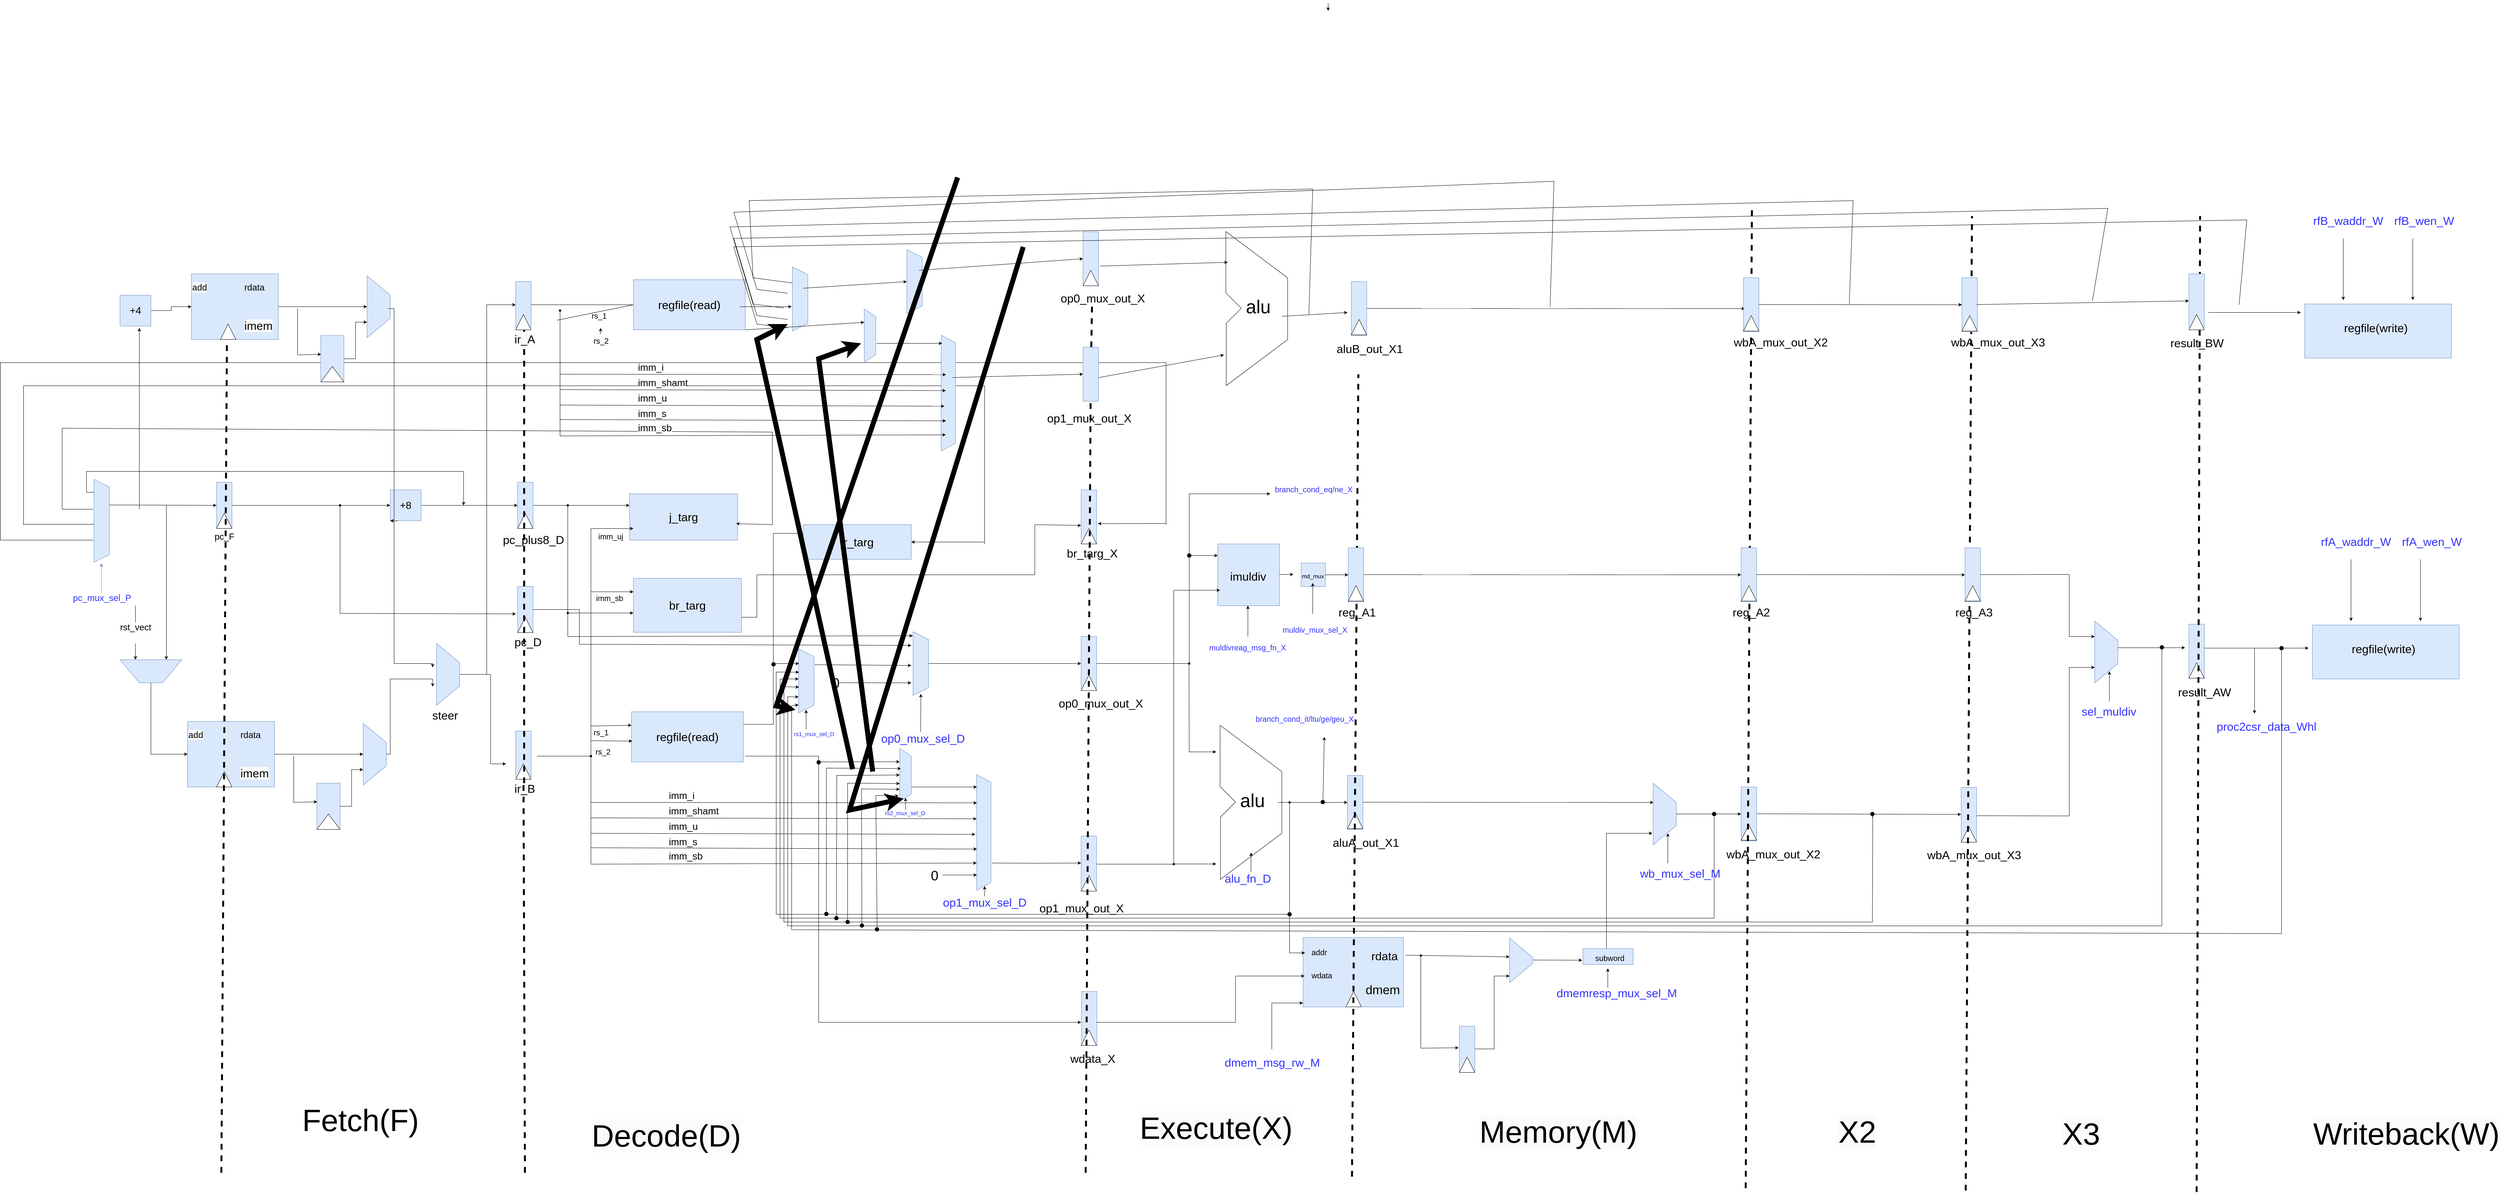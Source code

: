 <mxfile version="24.7.17">
  <diagram name="第 1 页" id="TA_flvRidIN1MDQiCpFb">
    <mxGraphModel dx="5551" dy="5773" grid="1" gridSize="10" guides="1" tooltips="1" connect="1" arrows="1" fold="1" page="1" pageScale="1" pageWidth="827" pageHeight="1169" math="0" shadow="0">
      <root>
        <mxCell id="0" />
        <mxCell id="1" parent="0" />
        <mxCell id="h3CtUdWNvLVvWNDMPcVa-4" style="edgeStyle=orthogonalEdgeStyle;rounded=0;orthogonalLoop=1;jettySize=auto;html=1;" parent="1" edge="1">
          <mxGeometry relative="1" as="geometry">
            <mxPoint x="1800" y="-2351.785" as="sourcePoint" />
            <mxPoint x="1800" y="-2331.785" as="targetPoint" />
          </mxGeometry>
        </mxCell>
        <mxCell id="h3CtUdWNvLVvWNDMPcVa-54" style="edgeStyle=orthogonalEdgeStyle;rounded=0;orthogonalLoop=1;jettySize=auto;html=1;exitX=0.5;exitY=0;exitDx=0;exitDy=0;entryX=0;entryY=0.5;entryDx=0;entryDy=0;" parent="1" source="h3CtUdWNvLVvWNDMPcVa-5" target="h3CtUdWNvLVvWNDMPcVa-28" edge="1">
          <mxGeometry relative="1" as="geometry">
            <mxPoint x="-1249" y="-430" as="targetPoint" />
          </mxGeometry>
        </mxCell>
        <mxCell id="h3CtUdWNvLVvWNDMPcVa-5" value="" style="shape=trapezoid;perimeter=trapezoidPerimeter;whiteSpace=wrap;html=1;fixedSize=1;rotation=-180;size=50;fillColor=#dae8fc;strokeColor=#6c8ebf;" parent="1" vertex="1">
          <mxGeometry x="-1330" y="-650" width="160" height="60" as="geometry" />
        </mxCell>
        <mxCell id="h3CtUdWNvLVvWNDMPcVa-19" style="edgeStyle=orthogonalEdgeStyle;rounded=0;orthogonalLoop=1;jettySize=auto;html=1;exitX=0.5;exitY=0;exitDx=0;exitDy=0;entryX=0;entryY=0.5;entryDx=0;entryDy=0;" parent="1" source="h3CtUdWNvLVvWNDMPcVa-6" target="h3CtUdWNvLVvWNDMPcVa-8" edge="1">
          <mxGeometry relative="1" as="geometry" />
        </mxCell>
        <mxCell id="h3CtUdWNvLVvWNDMPcVa-6" value="&lt;div style=&quot;font-size: 25px;&quot;&gt;&lt;hr&gt;&lt;/div&gt;" style="rounded=0;whiteSpace=wrap;html=1;rotation=90;fillColor=#dae8fc;strokeColor=#6c8ebf;" parent="1" vertex="1">
          <mxGeometry x="-1120" y="-1070" width="120" height="40" as="geometry" />
        </mxCell>
        <mxCell id="h3CtUdWNvLVvWNDMPcVa-61" style="edgeStyle=orthogonalEdgeStyle;rounded=0;orthogonalLoop=1;jettySize=auto;html=1;exitX=1;exitY=0.5;exitDx=0;exitDy=0;entryX=0.5;entryY=1;entryDx=0;entryDy=0;" parent="1" source="h3CtUdWNvLVvWNDMPcVa-8" target="h3CtUdWNvLVvWNDMPcVa-9" edge="1">
          <mxGeometry relative="1" as="geometry" />
        </mxCell>
        <mxCell id="h3CtUdWNvLVvWNDMPcVa-8" value="&lt;font style=&quot;font-size: 26px;&quot;&gt;+8&lt;/font&gt;" style="whiteSpace=wrap;html=1;aspect=fixed;fillColor=#dae8fc;strokeColor=#6c8ebf;" parent="1" vertex="1">
          <mxGeometry x="-630" y="-1090" width="80" height="80" as="geometry" />
        </mxCell>
        <mxCell id="MimmkQN_pH5iQWNIVET2-38" style="edgeStyle=orthogonalEdgeStyle;rounded=0;orthogonalLoop=1;jettySize=auto;html=1;exitX=1;exitY=0.5;exitDx=0;exitDy=0;entryX=0;entryY=0.25;entryDx=0;entryDy=0;" parent="1" source="MimmkQN_pH5iQWNIVET2-35" target="h3CtUdWNvLVvWNDMPcVa-77" edge="1">
          <mxGeometry relative="1" as="geometry" />
        </mxCell>
        <mxCell id="h3CtUdWNvLVvWNDMPcVa-9" value="" style="rounded=0;whiteSpace=wrap;html=1;rotation=90;fillColor=#dae8fc;strokeColor=#6c8ebf;" parent="1" vertex="1">
          <mxGeometry x="-340" y="-1070" width="120" height="40" as="geometry" />
        </mxCell>
        <mxCell id="h3CtUdWNvLVvWNDMPcVa-10" value="" style="rounded=0;whiteSpace=wrap;html=1;rotation=90;fillColor=#dae8fc;strokeColor=#6c8ebf;" parent="1" vertex="1">
          <mxGeometry x="-340" y="-800" width="120" height="40" as="geometry" />
        </mxCell>
        <mxCell id="h3CtUdWNvLVvWNDMPcVa-63" style="edgeStyle=orthogonalEdgeStyle;rounded=0;orthogonalLoop=1;jettySize=auto;html=1;entryX=0.5;entryY=1;entryDx=0;entryDy=0;" parent="1" source="h3CtUdWNvLVvWNDMPcVa-28" target="h3CtUdWNvLVvWNDMPcVa-58" edge="1">
          <mxGeometry relative="1" as="geometry" />
        </mxCell>
        <mxCell id="h3CtUdWNvLVvWNDMPcVa-28" value="" style="rounded=0;whiteSpace=wrap;html=1;fillColor=#dae8fc;strokeColor=#6c8ebf;" parent="1" vertex="1">
          <mxGeometry x="-1155" y="-490" width="225" height="170" as="geometry" />
        </mxCell>
        <mxCell id="h3CtUdWNvLVvWNDMPcVa-41" style="edgeStyle=orthogonalEdgeStyle;rounded=0;orthogonalLoop=1;jettySize=auto;html=1;entryX=0.5;entryY=1;entryDx=0;entryDy=0;" parent="1" target="h3CtUdWNvLVvWNDMPcVa-6" edge="1">
          <mxGeometry relative="1" as="geometry">
            <mxPoint x="-1360" y="-1051.11" as="sourcePoint" />
            <mxPoint x="-1090" y="-1051" as="targetPoint" />
          </mxGeometry>
        </mxCell>
        <mxCell id="h3CtUdWNvLVvWNDMPcVa-47" style="edgeStyle=orthogonalEdgeStyle;rounded=0;orthogonalLoop=1;jettySize=auto;html=1;exitX=0.25;exitY=1;exitDx=0;exitDy=0;" parent="1" source="h3CtUdWNvLVvWNDMPcVa-40" edge="1">
          <mxGeometry relative="1" as="geometry">
            <mxPoint x="-440" y="-1050" as="targetPoint" />
            <Array as="points">
              <mxPoint x="-1417" y="-1084" />
              <mxPoint x="-1417" y="-1138" />
              <mxPoint x="-440" y="-1138" />
            </Array>
          </mxGeometry>
        </mxCell>
        <mxCell id="h3CtUdWNvLVvWNDMPcVa-40" value="" style="shape=trapezoid;perimeter=trapezoidPerimeter;whiteSpace=wrap;html=1;fixedSize=1;rotation=90;fillColor=#dae8fc;strokeColor=#6c8ebf;" parent="1" vertex="1">
          <mxGeometry x="-1485" y="-1030" width="215" height="40" as="geometry" />
        </mxCell>
        <mxCell id="h3CtUdWNvLVvWNDMPcVa-52" value="" style="endArrow=classic;html=1;rounded=0;entryX=0.25;entryY=1;entryDx=0;entryDy=0;" parent="1" target="h3CtUdWNvLVvWNDMPcVa-5" edge="1">
          <mxGeometry width="50" height="50" relative="1" as="geometry">
            <mxPoint x="-1210" y="-1050" as="sourcePoint" />
            <mxPoint x="-1210" y="-770" as="targetPoint" />
          </mxGeometry>
        </mxCell>
        <mxCell id="h3CtUdWNvLVvWNDMPcVa-53" value="" style="endArrow=classic;html=1;rounded=0;entryX=0.75;entryY=1;entryDx=0;entryDy=0;" parent="1" target="h3CtUdWNvLVvWNDMPcVa-5" edge="1">
          <mxGeometry width="50" height="50" relative="1" as="geometry">
            <mxPoint x="-1290" y="-790" as="sourcePoint" />
            <mxPoint x="-1279.995" y="-762.222" as="targetPoint" />
          </mxGeometry>
        </mxCell>
        <mxCell id="idpTYqr38m1hENi_6hJd-5" value="rst_vect&lt;div style=&quot;font-size: 23px;&quot;&gt;&lt;br style=&quot;font-size: 23px;&quot;&gt;&lt;/div&gt;" style="edgeLabel;html=1;align=center;verticalAlign=middle;resizable=0;points=[];fontSize=23;" parent="h3CtUdWNvLVvWNDMPcVa-53" connectable="0" vertex="1">
          <mxGeometry x="-0.043" relative="1" as="geometry">
            <mxPoint y="3" as="offset" />
          </mxGeometry>
        </mxCell>
        <mxCell id="h3CtUdWNvLVvWNDMPcVa-72" style="edgeStyle=orthogonalEdgeStyle;rounded=0;orthogonalLoop=1;jettySize=auto;html=1;exitX=0.5;exitY=0;exitDx=0;exitDy=0;entryX=0.75;entryY=1;entryDx=0;entryDy=0;" parent="1" source="h3CtUdWNvLVvWNDMPcVa-56" target="h3CtUdWNvLVvWNDMPcVa-58" edge="1">
          <mxGeometry relative="1" as="geometry" />
        </mxCell>
        <mxCell id="h3CtUdWNvLVvWNDMPcVa-56" value="" style="rounded=0;whiteSpace=wrap;html=1;rotation=90;fillColor=#dae8fc;strokeColor=#6c8ebf;" parent="1" vertex="1">
          <mxGeometry x="-850" y="-300" width="120" height="60" as="geometry" />
        </mxCell>
        <mxCell id="h3CtUdWNvLVvWNDMPcVa-74" style="edgeStyle=orthogonalEdgeStyle;rounded=0;orthogonalLoop=1;jettySize=auto;html=1;exitX=0.5;exitY=0;exitDx=0;exitDy=0;" parent="1" source="h3CtUdWNvLVvWNDMPcVa-58" edge="1">
          <mxGeometry relative="1" as="geometry">
            <mxPoint x="-520" y="-580" as="targetPoint" />
            <Array as="points">
              <mxPoint x="-630" y="-405" />
              <mxPoint x="-630" y="-600" />
            </Array>
          </mxGeometry>
        </mxCell>
        <mxCell id="h3CtUdWNvLVvWNDMPcVa-58" value="" style="shape=trapezoid;perimeter=trapezoidPerimeter;whiteSpace=wrap;html=1;fixedSize=1;rotation=90;size=50;fillColor=#dae8fc;strokeColor=#6c8ebf;" parent="1" vertex="1">
          <mxGeometry x="-750" y="-435" width="160" height="60" as="geometry" />
        </mxCell>
        <mxCell id="h3CtUdWNvLVvWNDMPcVa-77" value="&lt;font style=&quot;font-size: 30px;&quot;&gt;j_targ&lt;/font&gt;" style="rounded=0;whiteSpace=wrap;html=1;fillColor=#dae8fc;strokeColor=#6c8ebf;" parent="1" vertex="1">
          <mxGeometry x="-10" y="-1080" width="280" height="120" as="geometry" />
        </mxCell>
        <mxCell id="h3CtUdWNvLVvWNDMPcVa-81" value="" style="endArrow=none;html=1;rounded=0;" parent="1" target="zn3MZnFg3po8sbIGN5-C-2" edge="1">
          <mxGeometry width="50" height="50" relative="1" as="geometry">
            <mxPoint x="-760" y="-770" as="sourcePoint" />
            <mxPoint x="-760" y="-1050" as="targetPoint" />
          </mxGeometry>
        </mxCell>
        <mxCell id="h3CtUdWNvLVvWNDMPcVa-82" value="" style="endArrow=classic;html=1;rounded=0;entryX=0.594;entryY=1.111;entryDx=0;entryDy=0;entryPerimeter=0;" parent="1" target="h3CtUdWNvLVvWNDMPcVa-10" edge="1">
          <mxGeometry width="50" height="50" relative="1" as="geometry">
            <mxPoint x="-760" y="-770" as="sourcePoint" />
            <mxPoint x="-300" y="-770" as="targetPoint" />
          </mxGeometry>
        </mxCell>
        <mxCell id="h3CtUdWNvLVvWNDMPcVa-84" value="&lt;font style=&quot;font-size: 30px;&quot;&gt;br_targ&lt;/font&gt;" style="rounded=0;whiteSpace=wrap;html=1;fillColor=#dae8fc;strokeColor=#6c8ebf;" parent="1" vertex="1">
          <mxGeometry y="-861" width="280" height="140" as="geometry" />
        </mxCell>
        <mxCell id="MimmkQN_pH5iQWNIVET2-62" style="edgeStyle=orthogonalEdgeStyle;rounded=0;orthogonalLoop=1;jettySize=auto;html=1;exitX=1;exitY=0.25;exitDx=0;exitDy=0;entryX=0;entryY=0.25;entryDx=0;entryDy=0;" parent="1" source="h3CtUdWNvLVvWNDMPcVa-85" target="idpTYqr38m1hENi_6hJd-6" edge="1">
          <mxGeometry relative="1" as="geometry" />
        </mxCell>
        <mxCell id="h3CtUdWNvLVvWNDMPcVa-85" value="&lt;font style=&quot;font-size: 30px;&quot;&gt;regfile(read)&lt;/font&gt;" style="rounded=0;whiteSpace=wrap;html=1;fillColor=#dae8fc;strokeColor=#6c8ebf;" parent="1" vertex="1">
          <mxGeometry x="-5" y="-515" width="290" height="130" as="geometry" />
        </mxCell>
        <mxCell id="idpTYqr38m1hENi_6hJd-1" value="" style="endArrow=classic;html=1;rounded=0;fillColor=#dae8fc;strokeColor=#6c8ebf;" parent="1" edge="1">
          <mxGeometry width="50" height="50" relative="1" as="geometry">
            <mxPoint x="-1378.21" y="-820" as="sourcePoint" />
            <mxPoint x="-1378.21" y="-900" as="targetPoint" />
          </mxGeometry>
        </mxCell>
        <mxCell id="idpTYqr38m1hENi_6hJd-4" value="&lt;font color=&quot;#3333ff&quot;&gt;pc_mux_sel_P&lt;/font&gt;" style="edgeLabel;html=1;align=center;verticalAlign=middle;resizable=0;points=[];fontSize=23;" parent="idpTYqr38m1hENi_6hJd-1" connectable="0" vertex="1">
          <mxGeometry x="0.146" y="-1" relative="1" as="geometry">
            <mxPoint y="56" as="offset" />
          </mxGeometry>
        </mxCell>
        <mxCell id="idpTYqr38m1hENi_6hJd-6" value="&lt;font style=&quot;font-size: 30px;&quot;&gt;jr_targ&lt;/font&gt;" style="rounded=0;whiteSpace=wrap;html=1;fillColor=#dae8fc;strokeColor=#6c8ebf;" parent="1" vertex="1">
          <mxGeometry x="440" y="-1000" width="280" height="90" as="geometry" />
        </mxCell>
        <mxCell id="MimmkQN_pH5iQWNIVET2-110" style="edgeStyle=orthogonalEdgeStyle;rounded=0;orthogonalLoop=1;jettySize=auto;html=1;exitX=0.5;exitY=0;exitDx=0;exitDy=0;entryX=0.5;entryY=1;entryDx=0;entryDy=0;" parent="1" source="idpTYqr38m1hENi_6hJd-7" target="idpTYqr38m1hENi_6hJd-11" edge="1">
          <mxGeometry relative="1" as="geometry" />
        </mxCell>
        <mxCell id="idpTYqr38m1hENi_6hJd-7" value="" style="shape=trapezoid;perimeter=trapezoidPerimeter;whiteSpace=wrap;html=1;fixedSize=1;rotation=90;fillColor=#dae8fc;strokeColor=#6c8ebf;" parent="1" vertex="1">
          <mxGeometry x="662" y="-660" width="165" height="40" as="geometry" />
        </mxCell>
        <mxCell id="idpTYqr38m1hENi_6hJd-14" style="edgeStyle=orthogonalEdgeStyle;rounded=0;orthogonalLoop=1;jettySize=auto;html=1;exitX=0.5;exitY=0;exitDx=0;exitDy=0;" parent="1" target="idpTYqr38m1hENi_6hJd-12" edge="1">
          <mxGeometry relative="1" as="geometry">
            <mxPoint x="929.375" y="-122.87" as="sourcePoint" />
          </mxGeometry>
        </mxCell>
        <mxCell id="idpTYqr38m1hENi_6hJd-10" value="" style="rounded=0;whiteSpace=wrap;html=1;rotation=90;fillColor=#dae8fc;strokeColor=#6c8ebf;" parent="1" vertex="1">
          <mxGeometry x="1110" y="-1040" width="140" height="40" as="geometry" />
        </mxCell>
        <mxCell id="idpTYqr38m1hENi_6hJd-11" value="" style="rounded=0;whiteSpace=wrap;html=1;rotation=90;fillColor=#dae8fc;strokeColor=#6c8ebf;" parent="1" vertex="1">
          <mxGeometry x="1110" y="-660" width="140" height="40" as="geometry" />
        </mxCell>
        <mxCell id="idpTYqr38m1hENi_6hJd-12" value="" style="rounded=0;whiteSpace=wrap;html=1;rotation=90;fillColor=#dae8fc;strokeColor=#6c8ebf;" parent="1" vertex="1">
          <mxGeometry x="1110" y="-142.87" width="140" height="40" as="geometry" />
        </mxCell>
        <mxCell id="idpTYqr38m1hENi_6hJd-13" value="" style="rounded=0;whiteSpace=wrap;html=1;rotation=90;direction=west;fillColor=#dae8fc;strokeColor=#6c8ebf;" parent="1" vertex="1">
          <mxGeometry x="1111" y="260" width="140" height="40" as="geometry" />
        </mxCell>
        <mxCell id="idpTYqr38m1hENi_6hJd-23" value="" style="shape=trapezoid;perimeter=trapezoidPerimeter;whiteSpace=wrap;html=1;fixedSize=1;rotation=90;size=50;fillColor=#dae8fc;strokeColor=#6c8ebf;" parent="1" vertex="1">
          <mxGeometry x="2242.5" y="99.5" width="115" height="60" as="geometry" />
        </mxCell>
        <mxCell id="idpTYqr38m1hENi_6hJd-26" value="" style="rounded=0;whiteSpace=wrap;html=1;fillColor=#dae8fc;strokeColor=#6c8ebf;" parent="1" vertex="1">
          <mxGeometry x="4350" y="-740" width="380" height="140" as="geometry" />
        </mxCell>
        <mxCell id="MimmkQN_pH5iQWNIVET2-2" value="&lt;div style=&quot;font-size: 23px;&quot;&gt;pc_F&lt;/div&gt;&lt;div style=&quot;font-size: 23px;&quot;&gt;&lt;br&gt;&lt;/div&gt;" style="edgeLabel;html=1;align=center;verticalAlign=middle;resizable=0;points=[];fontSize=23;" parent="1" connectable="0" vertex="1">
          <mxGeometry x="-1060" y="-955" as="geometry" />
        </mxCell>
        <mxCell id="MimmkQN_pH5iQWNIVET2-4" value="" style="endArrow=none;html=1;rounded=0;" parent="1" edge="1">
          <mxGeometry width="50" height="50" relative="1" as="geometry">
            <mxPoint x="-1480" y="-1250" as="sourcePoint" />
            <mxPoint x="361.25" y="-1240" as="targetPoint" />
          </mxGeometry>
        </mxCell>
        <mxCell id="MimmkQN_pH5iQWNIVET2-5" value="" style="endArrow=none;html=1;rounded=0;" parent="1" edge="1">
          <mxGeometry width="50" height="50" relative="1" as="geometry">
            <mxPoint x="360" y="-1000" as="sourcePoint" />
            <mxPoint x="360" y="-1240" as="targetPoint" />
          </mxGeometry>
        </mxCell>
        <mxCell id="MimmkQN_pH5iQWNIVET2-7" value="&lt;div style=&quot;font-size: 23px;&quot;&gt;&lt;br&gt;&lt;/div&gt;" style="edgeLabel;html=1;align=center;verticalAlign=middle;resizable=0;points=[];fontSize=23;rotation=0;" parent="1" connectable="0" vertex="1">
          <mxGeometry x="-1090" y="-390" as="geometry">
            <mxPoint x="-7" y="-56" as="offset" />
          </mxGeometry>
        </mxCell>
        <mxCell id="MimmkQN_pH5iQWNIVET2-8" value="&lt;div style=&quot;forced-color-adjust: none; font-size: 23px;&quot;&gt;rdata&lt;/div&gt;" style="text;whiteSpace=wrap;html=1;" parent="1" vertex="1">
          <mxGeometry x="-1020" y="-475" width="80" height="130" as="geometry" />
        </mxCell>
        <mxCell id="MimmkQN_pH5iQWNIVET2-10" value="" style="endArrow=none;html=1;rounded=0;" parent="1" edge="1">
          <mxGeometry width="50" height="50" relative="1" as="geometry">
            <mxPoint x="910" y="-950" as="sourcePoint" />
            <mxPoint x="910" y="-1360" as="targetPoint" />
          </mxGeometry>
        </mxCell>
        <mxCell id="MimmkQN_pH5iQWNIVET2-11" value="" style="endArrow=classic;html=1;rounded=0;entryX=1;entryY=0.5;entryDx=0;entryDy=0;" parent="1" target="idpTYqr38m1hENi_6hJd-6" edge="1">
          <mxGeometry width="50" height="50" relative="1" as="geometry">
            <mxPoint x="910" y="-955" as="sourcePoint" />
            <mxPoint x="880" y="-1020" as="targetPoint" />
          </mxGeometry>
        </mxCell>
        <mxCell id="MimmkQN_pH5iQWNIVET2-15" value="&lt;font style=&quot;font-size: 30px;&quot;&gt;br_targ_X&lt;/font&gt;" style="text;whiteSpace=wrap;html=1;" parent="1" vertex="1">
          <mxGeometry x="1121" y="-950" width="120" height="60" as="geometry" />
        </mxCell>
        <mxCell id="MimmkQN_pH5iQWNIVET2-16" value="&lt;font style=&quot;font-size: 30px;&quot;&gt;op0_mux_out_X&lt;/font&gt;&lt;div&gt;&lt;font style=&quot;font-size: 30px;&quot;&gt;&lt;br&gt;&lt;/font&gt;&lt;/div&gt;" style="text;whiteSpace=wrap;html=1;" parent="1" vertex="1">
          <mxGeometry x="1100" y="-561.41" width="120" height="60" as="geometry" />
        </mxCell>
        <mxCell id="MimmkQN_pH5iQWNIVET2-17" value="&lt;font style=&quot;forced-color-adjust: none; color: rgb(0, 0, 0); font-family: Helvetica; font-style: normal; font-variant-ligatures: normal; font-variant-caps: normal; font-weight: 400; letter-spacing: normal; orphans: 2; text-align: left; text-indent: 0px; text-transform: none; widows: 2; word-spacing: 0px; -webkit-text-stroke-width: 0px; white-space: normal; background-color: rgb(251, 251, 251); text-decoration-thickness: initial; text-decoration-style: initial; text-decoration-color: initial; font-size: 30px;&quot;&gt;op1&lt;/font&gt;&lt;span style=&quot;font-size: 30px;&quot;&gt;_mux_out_X&lt;/span&gt;" style="text;whiteSpace=wrap;html=1;" parent="1" vertex="1">
          <mxGeometry x="1050" y="-30" width="250" height="60" as="geometry" />
        </mxCell>
        <mxCell id="MimmkQN_pH5iQWNIVET2-18" value="&lt;span style=&quot;font-size: 30px;&quot;&gt;wdata_X&lt;/span&gt;&lt;div&gt;&lt;span style=&quot;font-size: 30px;&quot;&gt;&lt;br&gt;&lt;/span&gt;&lt;/div&gt;" style="text;whiteSpace=wrap;html=1;" parent="1" vertex="1">
          <mxGeometry x="1130" y="360" width="250" height="60" as="geometry" />
        </mxCell>
        <mxCell id="MimmkQN_pH5iQWNIVET2-22" value="" style="endArrow=none;html=1;rounded=0;" parent="1" edge="1">
          <mxGeometry width="50" height="50" relative="1" as="geometry">
            <mxPoint x="-1640" y="-1420" as="sourcePoint" />
            <mxPoint x="1380" y="-1420" as="targetPoint" />
          </mxGeometry>
        </mxCell>
        <mxCell id="MimmkQN_pH5iQWNIVET2-23" value="" style="endArrow=none;html=1;rounded=0;" parent="1" edge="1">
          <mxGeometry width="50" height="50" relative="1" as="geometry">
            <mxPoint x="1380" y="-1000" as="sourcePoint" />
            <mxPoint x="1380" y="-1420" as="targetPoint" />
          </mxGeometry>
        </mxCell>
        <mxCell id="MimmkQN_pH5iQWNIVET2-24" value="" style="endArrow=classic;html=1;rounded=0;entryX=0.623;entryY=-0.086;entryDx=0;entryDy=0;entryPerimeter=0;" parent="1" target="idpTYqr38m1hENi_6hJd-10" edge="1">
          <mxGeometry width="50" height="50" relative="1" as="geometry">
            <mxPoint x="1380" y="-1003" as="sourcePoint" />
            <mxPoint x="1360" y="-1070" as="targetPoint" />
          </mxGeometry>
        </mxCell>
        <mxCell id="MimmkQN_pH5iQWNIVET2-25" value="" style="endArrow=none;html=1;rounded=0;entryX=0.5;entryY=1;entryDx=0;entryDy=0;" parent="1" edge="1">
          <mxGeometry width="50" height="50" relative="1" as="geometry">
            <mxPoint x="-1580" y="-1001" as="sourcePoint" />
            <mxPoint x="-1397.5" y="-1001" as="targetPoint" />
            <Array as="points">
              <mxPoint x="-1520" y="-1001" />
            </Array>
          </mxGeometry>
        </mxCell>
        <mxCell id="MimmkQN_pH5iQWNIVET2-26" value="&lt;span style=&quot;color: rgb(0, 0, 0); font-family: Helvetica; font-size: 30px; font-style: normal; font-variant-ligatures: normal; font-variant-caps: normal; font-weight: 400; letter-spacing: normal; orphans: 2; text-align: center; text-indent: 0px; text-transform: none; widows: 2; word-spacing: 0px; -webkit-text-stroke-width: 0px; white-space: normal; background-color: rgb(251, 251, 251); text-decoration-thickness: initial; text-decoration-style: initial; text-decoration-color: initial; display: inline !important; float: none;&quot;&gt;pc_plus8_D&lt;/span&gt;" style="text;whiteSpace=wrap;html=1;" parent="1" vertex="1">
          <mxGeometry x="-340" y="-985" width="110" height="60" as="geometry" />
        </mxCell>
        <mxCell id="MimmkQN_pH5iQWNIVET2-27" value="&lt;span style=&quot;color: rgb(0, 0, 0); font-family: Helvetica; font-size: 30px; font-style: normal; font-variant-ligatures: normal; font-variant-caps: normal; font-weight: 400; letter-spacing: normal; orphans: 2; text-align: center; text-indent: 0px; text-transform: none; widows: 2; word-spacing: 0px; -webkit-text-stroke-width: 0px; white-space: normal; background-color: rgb(251, 251, 251); text-decoration-thickness: initial; text-decoration-style: initial; text-decoration-color: initial; display: inline !important; float: none;&quot;&gt;pc_D&lt;/span&gt;" style="text;whiteSpace=wrap;html=1;rotation=0;" parent="1" vertex="1">
          <mxGeometry x="-310" y="-720" width="110" height="60" as="geometry" />
        </mxCell>
        <mxCell id="MimmkQN_pH5iQWNIVET2-28" value="&lt;span style=&quot;color: rgb(0, 0, 0); font-family: Helvetica; font-size: 30px; font-style: normal; font-variant-ligatures: normal; font-variant-caps: normal; font-weight: 400; letter-spacing: normal; orphans: 2; text-align: center; text-indent: 0px; text-transform: none; widows: 2; word-spacing: 0px; -webkit-text-stroke-width: 0px; white-space: normal; background-color: rgb(251, 251, 251); text-decoration-thickness: initial; text-decoration-style: initial; text-decoration-color: initial; display: inline !important; float: none;&quot;&gt;ir_B&lt;/span&gt;" style="text;whiteSpace=wrap;html=1;rotation=0;" parent="1" vertex="1">
          <mxGeometry x="-310" y="-340" width="110" height="60" as="geometry" />
        </mxCell>
        <mxCell id="MimmkQN_pH5iQWNIVET2-29" value="" style="triangle;whiteSpace=wrap;html=1;rotation=-90;" parent="1" vertex="1">
          <mxGeometry x="-1080" y="-1030" width="40" height="40" as="geometry" />
        </mxCell>
        <mxCell id="MimmkQN_pH5iQWNIVET2-30" value="" style="triangle;whiteSpace=wrap;html=1;rotation=-90;" parent="1" vertex="1">
          <mxGeometry x="-1080" y="-360" width="40" height="40" as="geometry" />
        </mxCell>
        <mxCell id="MimmkQN_pH5iQWNIVET2-31" value="" style="triangle;whiteSpace=wrap;html=1;rotation=-90;" parent="1" vertex="1">
          <mxGeometry x="-810" y="-260" width="40" height="60" as="geometry" />
        </mxCell>
        <mxCell id="MimmkQN_pH5iQWNIVET2-35" value="" style="triangle;whiteSpace=wrap;html=1;rotation=-90;" parent="1" vertex="1">
          <mxGeometry x="-300" y="-1030" width="40" height="40" as="geometry" />
        </mxCell>
        <mxCell id="MimmkQN_pH5iQWNIVET2-36" value="" style="triangle;whiteSpace=wrap;html=1;rotation=-90;" parent="1" vertex="1">
          <mxGeometry x="-300" y="-760" width="40" height="40" as="geometry" />
        </mxCell>
        <mxCell id="MimmkQN_pH5iQWNIVET2-41" value="" style="endArrow=none;html=1;rounded=0;" parent="1" source="zn3MZnFg3po8sbIGN5-C-4" edge="1">
          <mxGeometry width="50" height="50" relative="1" as="geometry">
            <mxPoint x="-180" y="-680" as="sourcePoint" />
            <mxPoint x="-180" y="-1050" as="targetPoint" />
          </mxGeometry>
        </mxCell>
        <mxCell id="MimmkQN_pH5iQWNIVET2-42" value="&lt;font color=&quot;#3333ff&quot;&gt;&lt;font style=&quot;forced-color-adjust: none; font-family: Helvetica; font-style: normal; font-variant-ligatures: normal; font-variant-caps: normal; font-weight: 400; letter-spacing: normal; orphans: 2; text-align: left; text-indent: 0px; text-transform: none; widows: 2; word-spacing: 0px; -webkit-text-stroke-width: 0px; white-space: normal; background-color: rgb(251, 251, 251); text-decoration-thickness: initial; text-decoration-style: initial; text-decoration-color: initial; font-size: 30px;&quot;&gt;op0_mux_sel_D&lt;/font&gt;&lt;br class=&quot;Apple-interchange-newline&quot;&gt;&lt;/font&gt;&lt;div&gt;&lt;font style=&quot;forced-color-adjust: none; color: rgb(0, 0, 0); font-family: Helvetica; font-style: normal; font-variant-ligatures: normal; font-variant-caps: normal; font-weight: 400; letter-spacing: normal; orphans: 2; text-align: left; text-indent: 0px; text-transform: none; widows: 2; word-spacing: 0px; -webkit-text-stroke-width: 0px; white-space: normal; background-color: rgb(251, 251, 251); text-decoration-thickness: initial; text-decoration-style: initial; text-decoration-color: initial; font-size: 30px;&quot;&gt;&lt;br&gt;&lt;/font&gt;&lt;/div&gt;" style="text;whiteSpace=wrap;html=1;" parent="1" vertex="1">
          <mxGeometry x="640" y="-470" width="250" height="60" as="geometry" />
        </mxCell>
        <mxCell id="MimmkQN_pH5iQWNIVET2-44" value="" style="endArrow=classic;html=1;rounded=0;" parent="1" edge="1">
          <mxGeometry width="50" height="50" relative="1" as="geometry">
            <mxPoint x="-170" y="-771" as="sourcePoint" />
            <mxPoint y="-771" as="targetPoint" />
          </mxGeometry>
        </mxCell>
        <mxCell id="MimmkQN_pH5iQWNIVET2-48" value="" style="endArrow=none;html=1;rounded=0;" parent="1" edge="1">
          <mxGeometry width="50" height="50" relative="1" as="geometry">
            <mxPoint x="-250" y="-400" as="sourcePoint" />
            <mxPoint x="-110" y="-400" as="targetPoint" />
          </mxGeometry>
        </mxCell>
        <mxCell id="MimmkQN_pH5iQWNIVET2-49" value="" style="endArrow=none;html=1;rounded=0;" parent="1" edge="1">
          <mxGeometry width="50" height="50" relative="1" as="geometry">
            <mxPoint x="-110" y="-400" as="sourcePoint" />
            <mxPoint x="-110" y="-990" as="targetPoint" />
          </mxGeometry>
        </mxCell>
        <mxCell id="MimmkQN_pH5iQWNIVET2-50" value="" style="endArrow=classic;html=1;rounded=0;" parent="1" edge="1">
          <mxGeometry width="50" height="50" relative="1" as="geometry">
            <mxPoint x="-110" y="-990" as="sourcePoint" />
            <mxPoint y="-990" as="targetPoint" />
          </mxGeometry>
        </mxCell>
        <mxCell id="MimmkQN_pH5iQWNIVET2-56" value="&lt;font style=&quot;font-size: 20px;&quot;&gt;imm_uj&lt;/font&gt;" style="edgeLabel;html=1;align=center;verticalAlign=middle;resizable=0;points=[];" parent="MimmkQN_pH5iQWNIVET2-50" connectable="0" vertex="1">
          <mxGeometry x="0.189" y="-4" relative="1" as="geometry">
            <mxPoint x="-15" y="16" as="offset" />
          </mxGeometry>
        </mxCell>
        <mxCell id="MimmkQN_pH5iQWNIVET2-52" value="" style="endArrow=classic;html=1;rounded=0;entryX=0;entryY=0.25;entryDx=0;entryDy=0;" parent="1" target="h3CtUdWNvLVvWNDMPcVa-84" edge="1">
          <mxGeometry width="50" height="50" relative="1" as="geometry">
            <mxPoint x="-110" y="-826" as="sourcePoint" />
            <mxPoint x="-60" y="-861" as="targetPoint" />
          </mxGeometry>
        </mxCell>
        <mxCell id="MimmkQN_pH5iQWNIVET2-53" value="" style="endArrow=classic;html=1;rounded=0;entryX=1;entryY=0;entryDx=0;entryDy=0;" parent="1" target="MimmkQN_pH5iQWNIVET2-58" edge="1">
          <mxGeometry width="50" height="50" relative="1" as="geometry">
            <mxPoint x="-110" y="-478" as="sourcePoint" />
            <mxPoint x="-60" y="-500" as="targetPoint" />
          </mxGeometry>
        </mxCell>
        <mxCell id="MimmkQN_pH5iQWNIVET2-55" value="" style="endArrow=classic;html=1;rounded=0;" parent="1" edge="1">
          <mxGeometry width="50" height="50" relative="1" as="geometry">
            <mxPoint x="-110" y="-440" as="sourcePoint" />
            <mxPoint x="-3" y="-439" as="targetPoint" />
          </mxGeometry>
        </mxCell>
        <mxCell id="MimmkQN_pH5iQWNIVET2-57" value="&lt;font style=&quot;font-size: 20px;&quot;&gt;imm_sb&lt;/font&gt;&lt;div&gt;&lt;font style=&quot;font-size: 20px;&quot;&gt;&lt;br&gt;&lt;/font&gt;&lt;/div&gt;" style="edgeLabel;html=1;align=center;verticalAlign=middle;resizable=0;points=[];" parent="1" connectable="0" vertex="1">
          <mxGeometry x="-50.005" y="-986" as="geometry">
            <mxPoint x="-12" y="188" as="offset" />
          </mxGeometry>
        </mxCell>
        <mxCell id="MimmkQN_pH5iQWNIVET2-58" value="&lt;font style=&quot;forced-color-adjust: none; color: rgb(0, 0, 0); font-family: Helvetica; font-style: normal; font-variant-ligatures: normal; font-variant-caps: normal; font-weight: 400; letter-spacing: normal; orphans: 2; text-align: center; text-indent: 0px; text-transform: none; widows: 2; word-spacing: 0px; -webkit-text-stroke-width: 0px; white-space: nowrap; text-decoration-thickness: initial; text-decoration-style: initial; text-decoration-color: initial; font-size: 20px;&quot;&gt;rs_1&lt;/font&gt;&lt;br class=&quot;Apple-interchange-newline&quot;&gt;&lt;div&gt;&lt;font style=&quot;forced-color-adjust: none; color: rgb(0, 0, 0); font-family: Helvetica; font-style: normal; font-variant-ligatures: normal; font-variant-caps: normal; font-weight: 400; letter-spacing: normal; orphans: 2; text-align: center; text-indent: 0px; text-transform: none; widows: 2; word-spacing: 0px; -webkit-text-stroke-width: 0px; white-space: nowrap; text-decoration-thickness: initial; text-decoration-style: initial; text-decoration-color: initial; font-size: 20px;&quot;&gt;&lt;br&gt;&lt;/font&gt;&lt;/div&gt;" style="text;whiteSpace=wrap;html=1;" parent="1" vertex="1">
          <mxGeometry x="-105" y="-480" width="100" height="50" as="geometry" />
        </mxCell>
        <mxCell id="MimmkQN_pH5iQWNIVET2-59" value="&lt;font style=&quot;forced-color-adjust: none; color: rgb(0, 0, 0); font-family: Helvetica; font-style: normal; font-variant-ligatures: normal; font-variant-caps: normal; font-weight: 400; letter-spacing: normal; orphans: 2; text-indent: 0px; text-transform: none; widows: 2; word-spacing: 0px; -webkit-text-stroke-width: 0px; white-space: nowrap; background-color: rgb(251, 251, 251); text-decoration-thickness: initial; text-decoration-style: initial; text-decoration-color: initial; text-align: center; font-size: 20px;&quot;&gt;rs_2&lt;/font&gt;" style="text;whiteSpace=wrap;html=1;" parent="1" vertex="1">
          <mxGeometry x="-100" y="-430" width="70" height="50" as="geometry" />
        </mxCell>
        <mxCell id="MimmkQN_pH5iQWNIVET2-60" value="" style="endArrow=classic;html=1;rounded=0;entryX=0.986;entryY=0.644;entryDx=0;entryDy=0;entryPerimeter=0;" parent="1" target="h3CtUdWNvLVvWNDMPcVa-77" edge="1">
          <mxGeometry width="50" height="50" relative="1" as="geometry">
            <mxPoint x="360" y="-1000" as="sourcePoint" />
            <mxPoint x="340" y="-1050" as="targetPoint" />
          </mxGeometry>
        </mxCell>
        <mxCell id="MimmkQN_pH5iQWNIVET2-64" value="" style="endArrow=none;html=1;rounded=0;" parent="1" edge="1">
          <mxGeometry width="50" height="50" relative="1" as="geometry">
            <mxPoint x="320" y="-870" as="sourcePoint" />
            <mxPoint x="1040" y="-870" as="targetPoint" />
          </mxGeometry>
        </mxCell>
        <mxCell id="MimmkQN_pH5iQWNIVET2-65" value="" style="endArrow=none;html=1;rounded=0;" parent="1" edge="1">
          <mxGeometry width="50" height="50" relative="1" as="geometry">
            <mxPoint x="1040" y="-870" as="sourcePoint" />
            <mxPoint x="1040" y="-1000" as="targetPoint" />
          </mxGeometry>
        </mxCell>
        <mxCell id="MimmkQN_pH5iQWNIVET2-66" value="" style="endArrow=classic;html=1;rounded=0;entryX=0.657;entryY=1;entryDx=0;entryDy=0;entryPerimeter=0;" parent="1" target="idpTYqr38m1hENi_6hJd-10" edge="1">
          <mxGeometry width="50" height="50" relative="1" as="geometry">
            <mxPoint x="1040" y="-1000" as="sourcePoint" />
            <mxPoint x="1090" y="-1050" as="targetPoint" />
          </mxGeometry>
        </mxCell>
        <mxCell id="MimmkQN_pH5iQWNIVET2-67" value="" style="endArrow=none;html=1;rounded=0;" parent="1" edge="1">
          <mxGeometry width="50" height="50" relative="1" as="geometry">
            <mxPoint x="280" y="-760" as="sourcePoint" />
            <mxPoint x="320" y="-760" as="targetPoint" />
          </mxGeometry>
        </mxCell>
        <mxCell id="MimmkQN_pH5iQWNIVET2-68" value="" style="endArrow=none;html=1;rounded=0;" parent="1" edge="1">
          <mxGeometry width="50" height="50" relative="1" as="geometry">
            <mxPoint x="320" y="-760" as="sourcePoint" />
            <mxPoint x="320" y="-870" as="targetPoint" />
          </mxGeometry>
        </mxCell>
        <mxCell id="MimmkQN_pH5iQWNIVET2-71" value="" style="endArrow=none;html=1;rounded=0;" parent="1" target="VG8MHKJ1vHQQKtuOWax9-5" edge="1">
          <mxGeometry width="50" height="50" relative="1" as="geometry">
            <mxPoint x="-110" y="-120" as="sourcePoint" />
            <mxPoint x="-110" y="-400" as="targetPoint" />
          </mxGeometry>
        </mxCell>
        <mxCell id="MimmkQN_pH5iQWNIVET2-72" value="" style="triangle;whiteSpace=wrap;html=1;rotation=-90;" parent="1" vertex="1">
          <mxGeometry x="1160" y="-610" width="40" height="40" as="geometry" />
        </mxCell>
        <mxCell id="MimmkQN_pH5iQWNIVET2-73" value="" style="triangle;whiteSpace=wrap;html=1;rotation=-90;" parent="1" vertex="1">
          <mxGeometry x="1160" y="-990" width="40" height="40" as="geometry" />
        </mxCell>
        <mxCell id="MimmkQN_pH5iQWNIVET2-74" value="" style="triangle;whiteSpace=wrap;html=1;rotation=-90;" parent="1" vertex="1">
          <mxGeometry x="1160" y="-90" width="40" height="40" as="geometry" />
        </mxCell>
        <mxCell id="MimmkQN_pH5iQWNIVET2-75" value="" style="triangle;whiteSpace=wrap;html=1;rotation=-90;" parent="1" vertex="1">
          <mxGeometry x="1160" y="310" width="40" height="40" as="geometry" />
        </mxCell>
        <mxCell id="MimmkQN_pH5iQWNIVET2-77" value="" style="endArrow=none;html=1;rounded=0;exitX=0.5;exitY=0;exitDx=0;exitDy=0;" parent="1" source="h3CtUdWNvLVvWNDMPcVa-10" edge="1">
          <mxGeometry width="50" height="50" relative="1" as="geometry">
            <mxPoint x="-260" y="-760" as="sourcePoint" />
            <mxPoint x="-140" y="-780" as="targetPoint" />
          </mxGeometry>
        </mxCell>
        <mxCell id="MimmkQN_pH5iQWNIVET2-78" value="" style="endArrow=none;html=1;rounded=0;" parent="1" edge="1">
          <mxGeometry width="50" height="50" relative="1" as="geometry">
            <mxPoint x="-140" y="-690" as="sourcePoint" />
            <mxPoint x="-140" y="-780" as="targetPoint" />
          </mxGeometry>
        </mxCell>
        <mxCell id="MimmkQN_pH5iQWNIVET2-80" value="" style="endArrow=classic;html=1;rounded=0;" parent="1" edge="1">
          <mxGeometry width="50" height="50" relative="1" as="geometry">
            <mxPoint x="470" y="-637" as="sourcePoint" />
            <mxPoint x="720" y="-635" as="targetPoint" />
          </mxGeometry>
        </mxCell>
        <mxCell id="MimmkQN_pH5iQWNIVET2-82" value="" style="endArrow=classic;html=1;rounded=0;" parent="1" edge="1">
          <mxGeometry width="50" height="50" relative="1" as="geometry">
            <mxPoint x="510" y="-590.43" as="sourcePoint" />
            <mxPoint x="720" y="-590" as="targetPoint" />
          </mxGeometry>
        </mxCell>
        <mxCell id="MimmkQN_pH5iQWNIVET2-83" value="&lt;font style=&quot;font-size: 35px;&quot;&gt;0&lt;/font&gt;" style="edgeLabel;html=1;align=center;verticalAlign=middle;resizable=0;points=[];" parent="MimmkQN_pH5iQWNIVET2-82" connectable="0" vertex="1">
          <mxGeometry x="-0.264" relative="1" as="geometry">
            <mxPoint x="-64" as="offset" />
          </mxGeometry>
        </mxCell>
        <mxCell id="MimmkQN_pH5iQWNIVET2-85" value="" style="endArrow=classic;html=1;rounded=0;exitX=0.399;exitY=-0.026;exitDx=0;exitDy=0;exitPerimeter=0;" parent="1" edge="1">
          <mxGeometry width="50" height="50" relative="1" as="geometry">
            <mxPoint x="743.91" y="-462.97" as="sourcePoint" />
            <mxPoint x="744.62" y="-561.41" as="targetPoint" />
            <Array as="points">
              <mxPoint x="744.62" y="-511.41" />
            </Array>
          </mxGeometry>
        </mxCell>
        <mxCell id="MimmkQN_pH5iQWNIVET2-97" value="" style="endArrow=classic;html=1;rounded=0;" parent="1" edge="1">
          <mxGeometry width="50" height="50" relative="1" as="geometry">
            <mxPoint x="720" y="-320" as="sourcePoint" />
            <mxPoint x="890" y="-320" as="targetPoint" />
          </mxGeometry>
        </mxCell>
        <mxCell id="MimmkQN_pH5iQWNIVET2-98" value="" style="endArrow=classic;html=1;rounded=0;entryX=0.16;entryY=0.984;entryDx=0;entryDy=0;entryPerimeter=0;" parent="1" edge="1">
          <mxGeometry width="50" height="50" relative="1" as="geometry">
            <mxPoint x="-110" y="-280" as="sourcePoint" />
            <mxPoint x="890.015" y="-278.845" as="targetPoint" />
          </mxGeometry>
        </mxCell>
        <mxCell id="MimmkQN_pH5iQWNIVET2-100" value="" style="endArrow=classic;html=1;rounded=0;entryX=0.338;entryY=1.084;entryDx=0;entryDy=0;entryPerimeter=0;" parent="1" edge="1">
          <mxGeometry width="50" height="50" relative="1" as="geometry">
            <mxPoint x="-110" y="-200" as="sourcePoint" />
            <mxPoint x="886.015" y="-197.188" as="targetPoint" />
          </mxGeometry>
        </mxCell>
        <mxCell id="MimmkQN_pH5iQWNIVET2-101" value="" style="endArrow=classic;html=1;rounded=0;entryX=0.421;entryY=0.984;entryDx=0;entryDy=0;entryPerimeter=0;" parent="1" edge="1">
          <mxGeometry width="50" height="50" relative="1" as="geometry">
            <mxPoint x="-110" y="-162.5" as="sourcePoint" />
            <mxPoint x="890.015" y="-159.111" as="targetPoint" />
          </mxGeometry>
        </mxCell>
        <mxCell id="MimmkQN_pH5iQWNIVET2-103" value="" style="endArrow=classic;html=1;rounded=0;entryX=0.5;entryY=1;entryDx=0;entryDy=0;" parent="1" edge="1">
          <mxGeometry width="50" height="50" relative="1" as="geometry">
            <mxPoint x="-110" y="-120" as="sourcePoint" />
            <mxPoint x="889.375" y="-122.87" as="targetPoint" />
          </mxGeometry>
        </mxCell>
        <mxCell id="MimmkQN_pH5iQWNIVET2-105" value="" style="endArrow=classic;html=1;rounded=0;" parent="1" edge="1">
          <mxGeometry width="50" height="50" relative="1" as="geometry">
            <mxPoint x="-140" y="-690" as="sourcePoint" />
            <mxPoint x="720" y="-687" as="targetPoint" />
          </mxGeometry>
        </mxCell>
        <mxCell id="MimmkQN_pH5iQWNIVET2-107" value="" style="endArrow=classic;html=1;rounded=0;" parent="1" edge="1">
          <mxGeometry width="50" height="50" relative="1" as="geometry">
            <mxPoint x="-170" y="-710" as="sourcePoint" />
            <mxPoint x="724" y="-712" as="targetPoint" />
          </mxGeometry>
        </mxCell>
        <mxCell id="MimmkQN_pH5iQWNIVET2-108" value="" style="endArrow=classic;html=1;rounded=0;entryX=0.875;entryY=0.984;entryDx=0;entryDy=0;entryPerimeter=0;" parent="1" edge="1">
          <mxGeometry width="50" height="50" relative="1" as="geometry">
            <mxPoint x="800" y="-92" as="sourcePoint" />
            <mxPoint x="890.015" y="-91.839" as="targetPoint" />
          </mxGeometry>
        </mxCell>
        <mxCell id="MimmkQN_pH5iQWNIVET2-109" value="&lt;font style=&quot;font-size: 35px;&quot;&gt;0&lt;/font&gt;" style="edgeLabel;html=1;align=center;verticalAlign=middle;resizable=0;points=[];" parent="MimmkQN_pH5iQWNIVET2-108" connectable="0" vertex="1">
          <mxGeometry x="0.246" y="-1" relative="1" as="geometry">
            <mxPoint x="-76" as="offset" />
          </mxGeometry>
        </mxCell>
        <mxCell id="MimmkQN_pH5iQWNIVET2-112" value="" style="endArrow=classic;html=1;rounded=0;" parent="1" edge="1">
          <mxGeometry width="50" height="50" relative="1" as="geometry">
            <mxPoint x="910" y="-33" as="sourcePoint" />
            <mxPoint x="910" y="-63" as="targetPoint" />
          </mxGeometry>
        </mxCell>
        <mxCell id="MimmkQN_pH5iQWNIVET2-113" value="&lt;font color=&quot;#3333ff&quot;&gt;&lt;font style=&quot;forced-color-adjust: none; font-family: Helvetica; font-style: normal; font-variant-ligatures: normal; font-variant-caps: normal; font-weight: 400; letter-spacing: normal; orphans: 2; text-align: left; text-indent: 0px; text-transform: none; widows: 2; word-spacing: 0px; -webkit-text-stroke-width: 0px; white-space: normal; background-color: rgb(251, 251, 251); text-decoration-thickness: initial; text-decoration-style: initial; text-decoration-color: initial; font-size: 30px;&quot;&gt;op1_mux_sel_D&lt;/font&gt;&lt;br class=&quot;Apple-interchange-newline&quot;&gt;&lt;/font&gt;&lt;div&gt;&lt;font style=&quot;forced-color-adjust: none; color: rgb(0, 0, 0); font-family: Helvetica; font-style: normal; font-variant-ligatures: normal; font-variant-caps: normal; font-weight: 400; letter-spacing: normal; orphans: 2; text-align: left; text-indent: 0px; text-transform: none; widows: 2; word-spacing: 0px; -webkit-text-stroke-width: 0px; white-space: normal; background-color: rgb(251, 251, 251); text-decoration-thickness: initial; text-decoration-style: initial; text-decoration-color: initial; font-size: 30px;&quot;&gt;&lt;br&gt;&lt;/font&gt;&lt;/div&gt;" style="text;whiteSpace=wrap;html=1;" parent="1" vertex="1">
          <mxGeometry x="800" y="-45" width="250" height="60" as="geometry" />
        </mxCell>
        <mxCell id="MimmkQN_pH5iQWNIVET2-119" value="&lt;span style=&quot;color: rgb(0, 0, 0); font-family: Helvetica; font-size: 23px; font-style: normal; font-variant-ligatures: normal; font-variant-caps: normal; font-weight: 400; letter-spacing: normal; orphans: 2; text-align: left; text-indent: 0px; text-transform: none; widows: 2; word-spacing: 0px; -webkit-text-stroke-width: 0px; white-space: normal; background-color: rgb(251, 251, 251); text-decoration-thickness: initial; text-decoration-style: initial; text-decoration-color: initial; display: inline !important; float: none;&quot;&gt;add&lt;/span&gt;" style="text;whiteSpace=wrap;html=1;" parent="1" vertex="1">
          <mxGeometry x="-1155" y="-475" width="90" height="50" as="geometry" />
        </mxCell>
        <mxCell id="MimmkQN_pH5iQWNIVET2-120" value="" style="endArrow=none;html=1;rounded=0;" parent="1" edge="1">
          <mxGeometry width="50" height="50" relative="1" as="geometry">
            <mxPoint x="-880" y="-280" as="sourcePoint" />
            <mxPoint x="-880" y="-400" as="targetPoint" />
          </mxGeometry>
        </mxCell>
        <mxCell id="MimmkQN_pH5iQWNIVET2-121" value="" style="endArrow=classic;html=1;rounded=0;entryX=0.403;entryY=0.983;entryDx=0;entryDy=0;entryPerimeter=0;" parent="1" target="h3CtUdWNvLVvWNDMPcVa-56" edge="1">
          <mxGeometry width="50" height="50" relative="1" as="geometry">
            <mxPoint x="-880" y="-280" as="sourcePoint" />
            <mxPoint x="-830" y="-330" as="targetPoint" />
          </mxGeometry>
        </mxCell>
        <mxCell id="MimmkQN_pH5iQWNIVET2-122" value="" style="endArrow=none;dashed=1;html=1;strokeWidth=5;rounded=0;" parent="1" edge="1">
          <mxGeometry width="50" height="50" relative="1" as="geometry">
            <mxPoint x="-1067.5" y="680" as="sourcePoint" />
            <mxPoint x="-1052.5" y="-1560" as="targetPoint" />
          </mxGeometry>
        </mxCell>
        <mxCell id="MimmkQN_pH5iQWNIVET2-129" value="" style="endArrow=none;dashed=1;html=1;strokeWidth=5;rounded=0;" parent="1" target="h3CtUdWNvLVvWNDMPcVa-12" edge="1">
          <mxGeometry width="50" height="50" relative="1" as="geometry">
            <mxPoint x="-281" y="680" as="sourcePoint" />
            <mxPoint x="-281.0" y="-1451.25" as="targetPoint" />
          </mxGeometry>
        </mxCell>
        <mxCell id="h3CtUdWNvLVvWNDMPcVa-12" value="" style="rounded=0;whiteSpace=wrap;html=1;rotation=90;fillColor=#dae8fc;strokeColor=#6c8ebf;" parent="1" vertex="1">
          <mxGeometry x="-345" y="-425" width="120" height="40" as="geometry" />
        </mxCell>
        <mxCell id="MimmkQN_pH5iQWNIVET2-130" value="" style="triangle;whiteSpace=wrap;html=1;rotation=-90;" parent="1" vertex="1">
          <mxGeometry x="-305" y="-380" width="40" height="40" as="geometry" />
        </mxCell>
        <mxCell id="oXpKcVIRyjbRH13NVvt_-6" value="" style="endArrow=classic;html=1;rounded=0;" parent="1" edge="1">
          <mxGeometry width="50" height="50" relative="1" as="geometry">
            <mxPoint x="1440" y="-1080" as="sourcePoint" />
            <mxPoint x="1650" y="-1080" as="targetPoint" />
          </mxGeometry>
        </mxCell>
        <mxCell id="oXpKcVIRyjbRH13NVvt_-7" value="" style="endArrow=none;html=1;rounded=0;" parent="1" edge="1">
          <mxGeometry width="50" height="50" relative="1" as="geometry">
            <mxPoint x="1200" y="-640" as="sourcePoint" />
            <mxPoint x="1440" y="-640" as="targetPoint" />
          </mxGeometry>
        </mxCell>
        <mxCell id="oXpKcVIRyjbRH13NVvt_-8" value="" style="endArrow=none;html=1;rounded=0;" parent="1" source="Ue21A1zpUpgJSjjASwve-59" edge="1">
          <mxGeometry width="50" height="50" relative="1" as="geometry">
            <mxPoint x="1440" y="-640" as="sourcePoint" />
            <mxPoint x="1440" y="-1080" as="targetPoint" />
          </mxGeometry>
        </mxCell>
        <mxCell id="oXpKcVIRyjbRH13NVvt_-12" value="" style="endArrow=classic;html=1;rounded=0;" parent="1" edge="1">
          <mxGeometry width="50" height="50" relative="1" as="geometry">
            <mxPoint x="1440" y="-411" as="sourcePoint" />
            <mxPoint x="1510" y="-411" as="targetPoint" />
          </mxGeometry>
        </mxCell>
        <mxCell id="oXpKcVIRyjbRH13NVvt_-13" value="" style="endArrow=none;html=1;rounded=0;" parent="1" target="VG8MHKJ1vHQQKtuOWax9-8" edge="1">
          <mxGeometry width="50" height="50" relative="1" as="geometry">
            <mxPoint x="1200" y="-120" as="sourcePoint" />
            <mxPoint x="1400" y="-120" as="targetPoint" />
          </mxGeometry>
        </mxCell>
        <mxCell id="oXpKcVIRyjbRH13NVvt_-14" value="" style="endArrow=none;html=1;rounded=0;" parent="1" edge="1">
          <mxGeometry width="50" height="50" relative="1" as="geometry">
            <mxPoint x="1400" y="-120" as="sourcePoint" />
            <mxPoint x="1400" y="-830" as="targetPoint" />
          </mxGeometry>
        </mxCell>
        <mxCell id="oXpKcVIRyjbRH13NVvt_-21" value="&lt;span style=&quot;font-size: 30px;&quot;&gt;result_AW&lt;/span&gt;" style="text;whiteSpace=wrap;html=1;" parent="1" vertex="1">
          <mxGeometry x="4000" y="-590" width="250" height="60" as="geometry" />
        </mxCell>
        <mxCell id="oXpKcVIRyjbRH13NVvt_-22" value="" style="rounded=0;whiteSpace=wrap;html=1;rotation=90;fillColor=#dae8fc;strokeColor=#6c8ebf;" parent="1" vertex="1">
          <mxGeometry x="3980" y="-692" width="140" height="40" as="geometry" />
        </mxCell>
        <mxCell id="oXpKcVIRyjbRH13NVvt_-24" value="&lt;span style=&quot;font-size: 30px;&quot;&gt;regfile(write)&lt;/span&gt;&lt;div&gt;&lt;span style=&quot;font-size: 30px;&quot;&gt;&lt;br&gt;&lt;/span&gt;&lt;/div&gt;" style="text;whiteSpace=wrap;html=1;" parent="1" vertex="1">
          <mxGeometry x="4450" y="-702" width="250" height="60" as="geometry" />
        </mxCell>
        <mxCell id="oXpKcVIRyjbRH13NVvt_-31" value="" style="triangle;whiteSpace=wrap;html=1;rotation=-90;" parent="1" vertex="1">
          <mxGeometry x="4030" y="-642" width="40" height="40" as="geometry" />
        </mxCell>
        <mxCell id="oXpKcVIRyjbRH13NVvt_-33" value="" style="endArrow=none;html=1;rounded=0;" parent="1" edge="1">
          <mxGeometry width="50" height="50" relative="1" as="geometry">
            <mxPoint x="1200" y="290" as="sourcePoint" />
            <mxPoint x="1560" y="290" as="targetPoint" />
            <Array as="points">
              <mxPoint x="1560" y="290" />
            </Array>
          </mxGeometry>
        </mxCell>
        <mxCell id="oXpKcVIRyjbRH13NVvt_-34" value="" style="endArrow=none;html=1;rounded=0;" parent="1" edge="1">
          <mxGeometry width="50" height="50" relative="1" as="geometry">
            <mxPoint x="1560" y="290" as="sourcePoint" />
            <mxPoint x="1560" y="170" as="targetPoint" />
          </mxGeometry>
        </mxCell>
        <mxCell id="oXpKcVIRyjbRH13NVvt_-56" value="&lt;font style=&quot;font-size: 20px;&quot; color=&quot;#3333ff&quot;&gt;branch_cond_it/ltu/ge/geu_X&lt;/font&gt;" style="text;whiteSpace=wrap;html=1;" parent="1" vertex="1">
          <mxGeometry x="1610" y="-515" width="250" height="60" as="geometry" />
        </mxCell>
        <mxCell id="oXpKcVIRyjbRH13NVvt_-57" value="&lt;span style=&quot;font-family: Helvetica; font-style: normal; font-variant-ligatures: normal; font-variant-caps: normal; font-weight: 400; letter-spacing: normal; orphans: 2; text-align: left; text-indent: 0px; text-transform: none; widows: 2; word-spacing: 0px; -webkit-text-stroke-width: 0px; white-space: normal; background-color: rgb(251, 251, 251); text-decoration-thickness: initial; text-decoration-style: initial; text-decoration-color: initial; float: none; display: inline !important;&quot;&gt;&lt;font style=&quot;font-size: 20px;&quot; color=&quot;#3333ff&quot;&gt;branch_cond_eq/ne_X&lt;/font&gt;&lt;/span&gt;" style="text;whiteSpace=wrap;html=1;" parent="1" vertex="1">
          <mxGeometry x="1660" y="-1110" width="230" height="40" as="geometry" />
        </mxCell>
        <mxCell id="oXpKcVIRyjbRH13NVvt_-58" value="" style="endArrow=classic;html=1;rounded=0;" parent="1" edge="1">
          <mxGeometry width="50" height="50" relative="1" as="geometry">
            <mxPoint x="1600" y="-100" as="sourcePoint" />
            <mxPoint x="1600.29" y="-150" as="targetPoint" />
          </mxGeometry>
        </mxCell>
        <mxCell id="oXpKcVIRyjbRH13NVvt_-59" value="&lt;span style=&quot;font-family: Helvetica; font-size: 30px; font-style: normal; font-variant-ligatures: normal; font-variant-caps: normal; font-weight: 400; letter-spacing: normal; orphans: 2; text-align: left; text-indent: 0px; text-transform: none; widows: 2; word-spacing: 0px; -webkit-text-stroke-width: 0px; white-space: normal; background-color: rgb(251, 251, 251); text-decoration-thickness: initial; text-decoration-style: initial; text-decoration-color: initial; float: none; display: inline !important;&quot;&gt;&lt;font color=&quot;#3333ff&quot;&gt;alu_fn_D&lt;/font&gt;&lt;/span&gt;" style="text;whiteSpace=wrap;html=1;" parent="1" vertex="1">
          <mxGeometry x="1530" y="-107" width="130" height="60" as="geometry" />
        </mxCell>
        <mxCell id="oXpKcVIRyjbRH13NVvt_-61" value="" style="endArrow=classic;html=1;rounded=0;" parent="1" edge="1">
          <mxGeometry width="50" height="50" relative="1" as="geometry">
            <mxPoint x="2330" y="128.5" as="sourcePoint" />
            <mxPoint x="2458" y="129" as="targetPoint" />
          </mxGeometry>
        </mxCell>
        <mxCell id="oXpKcVIRyjbRH13NVvt_-64" value="&lt;div&gt;&lt;span style=&quot;font-size: 30px;&quot;&gt;&lt;font color=&quot;#3333ff&quot;&gt;dmem_msg_rw_M&lt;/font&gt;&lt;/span&gt;&lt;/div&gt;" style="text;whiteSpace=wrap;html=1;" parent="1" vertex="1">
          <mxGeometry x="1530" y="370" width="250" height="60" as="geometry" />
        </mxCell>
        <mxCell id="oXpKcVIRyjbRH13NVvt_-65" value="" style="endArrow=classic;html=1;rounded=0;entryX=0.419;entryY=1;entryDx=0;entryDy=0;entryPerimeter=0;" parent="1" target="idpTYqr38m1hENi_6hJd-23" edge="1">
          <mxGeometry width="50" height="50" relative="1" as="geometry">
            <mxPoint x="2000" y="116" as="sourcePoint" />
            <mxPoint x="2050" y="69" as="targetPoint" />
          </mxGeometry>
        </mxCell>
        <mxCell id="oXpKcVIRyjbRH13NVvt_-66" value="" style="endArrow=none;html=1;rounded=0;" parent="1" target="VG8MHKJ1vHQQKtuOWax9-12" edge="1">
          <mxGeometry width="50" height="50" relative="1" as="geometry">
            <mxPoint x="2040" y="357" as="sourcePoint" />
            <mxPoint x="2040" y="117" as="targetPoint" />
          </mxGeometry>
        </mxCell>
        <mxCell id="oXpKcVIRyjbRH13NVvt_-67" value="" style="endArrow=classic;html=1;rounded=0;entryX=0.408;entryY=1.05;entryDx=0;entryDy=0;entryPerimeter=0;" parent="1" edge="1">
          <mxGeometry width="50" height="50" relative="1" as="geometry">
            <mxPoint x="2040" y="357" as="sourcePoint" />
            <mxPoint x="2138" y="355.96" as="targetPoint" />
          </mxGeometry>
        </mxCell>
        <mxCell id="oXpKcVIRyjbRH13NVvt_-68" value="" style="endArrow=none;html=1;rounded=0;" parent="1" edge="1">
          <mxGeometry width="50" height="50" relative="1" as="geometry">
            <mxPoint x="2180" y="359" as="sourcePoint" />
            <mxPoint x="2230" y="359" as="targetPoint" />
          </mxGeometry>
        </mxCell>
        <mxCell id="oXpKcVIRyjbRH13NVvt_-69" value="" style="endArrow=none;html=1;rounded=0;" parent="1" edge="1">
          <mxGeometry width="50" height="50" relative="1" as="geometry">
            <mxPoint x="2230" y="360" as="sourcePoint" />
            <mxPoint x="2230" y="170" as="targetPoint" />
          </mxGeometry>
        </mxCell>
        <mxCell id="oXpKcVIRyjbRH13NVvt_-70" value="" style="endArrow=classic;html=1;rounded=0;" parent="1" edge="1">
          <mxGeometry width="50" height="50" relative="1" as="geometry">
            <mxPoint x="2230" y="170" as="sourcePoint" />
            <mxPoint x="2270" y="170" as="targetPoint" />
          </mxGeometry>
        </mxCell>
        <mxCell id="oXpKcVIRyjbRH13NVvt_-73" value="" style="endArrow=classic;html=1;rounded=0;" parent="1" edge="1">
          <mxGeometry width="50" height="50" relative="1" as="geometry">
            <mxPoint x="2524.5" y="200" as="sourcePoint" />
            <mxPoint x="2524.5" y="150" as="targetPoint" />
          </mxGeometry>
        </mxCell>
        <mxCell id="oXpKcVIRyjbRH13NVvt_-75" value="&lt;div&gt;&lt;span style=&quot;font-size: 30px;&quot;&gt;&lt;font color=&quot;#3333ff&quot;&gt;dmemresp_mux_sel_M&lt;/font&gt;&lt;/span&gt;&lt;/div&gt;&lt;div&gt;&lt;span style=&quot;font-size: 30px;&quot;&gt;&lt;font color=&quot;#3333ff&quot;&gt;&lt;br&gt;&lt;/font&gt;&lt;/span&gt;&lt;div&gt;&lt;span style=&quot;font-size: 30px;&quot;&gt;&lt;br&gt;&lt;/span&gt;&lt;/div&gt;&lt;/div&gt;" style="text;whiteSpace=wrap;html=1;" parent="1" vertex="1">
          <mxGeometry x="2390" y="190" width="250" height="60" as="geometry" />
        </mxCell>
        <mxCell id="oXpKcVIRyjbRH13NVvt_-80" value="" style="endArrow=classic;html=1;rounded=0;" parent="1" edge="1">
          <mxGeometry width="50" height="50" relative="1" as="geometry">
            <mxPoint x="3840" y="-681" as="sourcePoint" />
            <mxPoint x="4020" y="-681" as="targetPoint" />
          </mxGeometry>
        </mxCell>
        <mxCell id="oXpKcVIRyjbRH13NVvt_-81" value="" style="endArrow=classic;html=1;rounded=0;" parent="1" edge="1">
          <mxGeometry width="50" height="50" relative="1" as="geometry">
            <mxPoint x="4070" y="-680" as="sourcePoint" />
            <mxPoint x="4340" y="-680" as="targetPoint" />
          </mxGeometry>
        </mxCell>
        <mxCell id="oXpKcVIRyjbRH13NVvt_-84" value="" style="endArrow=classic;html=1;rounded=0;" parent="1" edge="1">
          <mxGeometry width="50" height="50" relative="1" as="geometry">
            <mxPoint x="4200" y="-680" as="sourcePoint" />
            <mxPoint x="4200" y="-510" as="targetPoint" />
          </mxGeometry>
        </mxCell>
        <mxCell id="oXpKcVIRyjbRH13NVvt_-85" value="&lt;div&gt;&lt;span style=&quot;font-size: 30px;&quot;&gt;&lt;font color=&quot;#3333ff&quot;&gt;proc2csr_data_Whl&lt;/font&gt;&lt;/span&gt;&lt;/div&gt;&lt;div&gt;&lt;span style=&quot;font-size: 30px;&quot;&gt;&lt;br&gt;&lt;/span&gt;&lt;/div&gt;" style="text;whiteSpace=wrap;html=1;" parent="1" vertex="1">
          <mxGeometry x="4100" y="-501.41" width="250" height="60" as="geometry" />
        </mxCell>
        <mxCell id="oXpKcVIRyjbRH13NVvt_-86" value="" style="endArrow=classic;html=1;rounded=0;" parent="1" edge="1">
          <mxGeometry width="50" height="50" relative="1" as="geometry">
            <mxPoint x="4450" y="-910" as="sourcePoint" />
            <mxPoint x="4450" y="-750" as="targetPoint" />
          </mxGeometry>
        </mxCell>
        <mxCell id="oXpKcVIRyjbRH13NVvt_-87" value="" style="endArrow=classic;html=1;rounded=0;" parent="1" edge="1">
          <mxGeometry width="50" height="50" relative="1" as="geometry">
            <mxPoint x="4630" y="-910" as="sourcePoint" />
            <mxPoint x="4630" y="-750" as="targetPoint" />
          </mxGeometry>
        </mxCell>
        <mxCell id="oXpKcVIRyjbRH13NVvt_-88" value="&lt;div&gt;&lt;span style=&quot;font-size: 30px;&quot;&gt;&lt;font color=&quot;#3333ff&quot;&gt;rfA_waddr_W&lt;/font&gt;&lt;/span&gt;&lt;/div&gt;" style="text;whiteSpace=wrap;html=1;" parent="1" vertex="1">
          <mxGeometry x="4370" y="-980" width="250" height="60" as="geometry" />
        </mxCell>
        <mxCell id="oXpKcVIRyjbRH13NVvt_-89" value="&lt;div&gt;&lt;span style=&quot;font-size: 30px;&quot;&gt;&lt;font color=&quot;#3333ff&quot;&gt;rfA_wen_W&lt;/font&gt;&lt;/span&gt;&lt;/div&gt;" style="text;whiteSpace=wrap;html=1;" parent="1" vertex="1">
          <mxGeometry x="4580" y="-980" width="250" height="60" as="geometry" />
        </mxCell>
        <mxCell id="oXpKcVIRyjbRH13NVvt_-90" value="&lt;div style=&quot;text-align: center;&quot;&gt;&lt;span style=&quot;background-color: initial;&quot;&gt;&lt;font style=&quot;font-size: 80px;&quot;&gt;Fetch(F)&lt;/font&gt;&lt;/span&gt;&lt;/div&gt;" style="text;whiteSpace=wrap;html=1;rotation=0;" parent="1" vertex="1">
          <mxGeometry x="-860" y="490" width="110" height="60" as="geometry" />
        </mxCell>
        <mxCell id="oXpKcVIRyjbRH13NVvt_-91" value="&lt;span style=&quot;color: rgb(0, 0, 0); font-family: Helvetica; font-size: 80px; font-style: normal; font-variant-ligatures: normal; font-variant-caps: normal; font-weight: 400; letter-spacing: normal; orphans: 2; text-align: center; text-indent: 0px; text-transform: none; widows: 2; word-spacing: 0px; -webkit-text-stroke-width: 0px; white-space: normal; background-color: rgb(251, 251, 251); text-decoration-thickness: initial; text-decoration-style: initial; text-decoration-color: initial; display: inline !important; float: none;&quot;&gt;Decode(D)&lt;/span&gt;" style="text;whiteSpace=wrap;html=1;" parent="1" vertex="1">
          <mxGeometry x="-110" y="530" width="340" height="120" as="geometry" />
        </mxCell>
        <mxCell id="oXpKcVIRyjbRH13NVvt_-92" value="" style="endArrow=none;dashed=1;html=1;strokeWidth=5;rounded=0;" parent="1" edge="1" source="rHNaq6syW2K50itlWnIk-119">
          <mxGeometry width="50" height="50" relative="1" as="geometry">
            <mxPoint x="1171.75" y="680" as="sourcePoint" />
            <mxPoint x="1188.25" y="-1570" as="targetPoint" />
          </mxGeometry>
        </mxCell>
        <mxCell id="oXpKcVIRyjbRH13NVvt_-94" value="&lt;span style=&quot;color: rgb(0, 0, 0); font-family: Helvetica; font-size: 80px; font-style: normal; font-variant-ligatures: normal; font-variant-caps: normal; font-weight: 400; letter-spacing: normal; orphans: 2; text-align: center; text-indent: 0px; text-transform: none; widows: 2; word-spacing: 0px; -webkit-text-stroke-width: 0px; white-space: normal; background-color: rgb(251, 251, 251); text-decoration-thickness: initial; text-decoration-style: initial; text-decoration-color: initial; display: inline !important; float: none;&quot;&gt;Execute(X)&lt;/span&gt;" style="text;whiteSpace=wrap;html=1;" parent="1" vertex="1">
          <mxGeometry x="1310" y="510" width="340" height="120" as="geometry" />
        </mxCell>
        <mxCell id="oXpKcVIRyjbRH13NVvt_-96" value="" style="endArrow=none;dashed=1;html=1;strokeWidth=5;rounded=0;" parent="1" edge="1">
          <mxGeometry width="50" height="50" relative="1" as="geometry">
            <mxPoint x="4050" y="730" as="sourcePoint" />
            <mxPoint x="4059" y="-1800" as="targetPoint" />
          </mxGeometry>
        </mxCell>
        <mxCell id="oXpKcVIRyjbRH13NVvt_-99" value="&lt;span style=&quot;color: rgb(0, 0, 0); font-family: Helvetica; font-size: 80px; font-style: normal; font-variant-ligatures: normal; font-variant-caps: normal; font-weight: 400; letter-spacing: normal; orphans: 2; text-align: center; text-indent: 0px; text-transform: none; widows: 2; word-spacing: 0px; -webkit-text-stroke-width: 0px; white-space: normal; background-color: rgb(251, 251, 251); text-decoration-thickness: initial; text-decoration-style: initial; text-decoration-color: initial; display: inline !important; float: none;&quot;&gt;Writeback(W)&lt;/span&gt;" style="text;whiteSpace=wrap;html=1;" parent="1" vertex="1">
          <mxGeometry x="4350" y="525" width="340" height="120" as="geometry" />
        </mxCell>
        <mxCell id="oXpKcVIRyjbRH13NVvt_-100" value="&lt;span style=&quot;color: rgb(0, 0, 0); font-family: Helvetica; font-size: 80px; font-style: normal; font-variant-ligatures: normal; font-variant-caps: normal; font-weight: 400; letter-spacing: normal; orphans: 2; text-align: center; text-indent: 0px; text-transform: none; widows: 2; word-spacing: 0px; -webkit-text-stroke-width: 0px; white-space: normal; background-color: rgb(251, 251, 251); text-decoration-thickness: initial; text-decoration-style: initial; text-decoration-color: initial; display: inline !important; float: none;&quot;&gt;Memory(M)&lt;/span&gt;" style="text;whiteSpace=wrap;html=1;" parent="1" vertex="1">
          <mxGeometry x="2190" y="520" width="430" height="120" as="geometry" />
        </mxCell>
        <mxCell id="oXpKcVIRyjbRH13NVvt_-103" value="&lt;div style=&quot;text-align: center;&quot;&gt;&lt;span style=&quot;text-wrap: nowrap;&quot;&gt;&lt;font style=&quot;font-size: 25px;&quot;&gt;imm_i&lt;/font&gt;&lt;/span&gt;&lt;/div&gt;" style="text;whiteSpace=wrap;html=1;" parent="1" vertex="1">
          <mxGeometry x="90" y="-320" width="70" height="50" as="geometry" />
        </mxCell>
        <mxCell id="oXpKcVIRyjbRH13NVvt_-104" value="&lt;span style=&quot;color: rgb(0, 0, 0); font-family: Helvetica; font-style: normal; font-variant-ligatures: normal; font-variant-caps: normal; font-weight: 400; letter-spacing: normal; orphans: 2; text-align: center; text-indent: 0px; text-transform: none; widows: 2; word-spacing: 0px; -webkit-text-stroke-width: 0px; white-space: nowrap; background-color: rgb(251, 251, 251); text-decoration-thickness: initial; text-decoration-style: initial; text-decoration-color: initial; float: none; display: inline !important;&quot;&gt;&lt;font style=&quot;font-size: 25px;&quot;&gt;imm_shamt&lt;/font&gt;&lt;/span&gt;" style="text;whiteSpace=wrap;html=1;" parent="1" vertex="1">
          <mxGeometry x="90" y="-280" width="120" as="geometry" />
        </mxCell>
        <mxCell id="oXpKcVIRyjbRH13NVvt_-106" value="&lt;span style=&quot;color: rgb(0, 0, 0); font-family: Helvetica; font-style: normal; font-variant-ligatures: normal; font-variant-caps: normal; font-weight: 400; letter-spacing: normal; orphans: 2; text-align: center; text-indent: 0px; text-transform: none; widows: 2; word-spacing: 0px; -webkit-text-stroke-width: 0px; white-space: nowrap; background-color: rgb(251, 251, 251); text-decoration-thickness: initial; text-decoration-style: initial; text-decoration-color: initial; float: none; display: inline !important;&quot;&gt;&lt;font style=&quot;font-size: 25px;&quot;&gt;imm_u&lt;/font&gt;&lt;/span&gt;" style="text;whiteSpace=wrap;html=1;" parent="1" vertex="1">
          <mxGeometry x="90" y="-240" width="120" height="60" as="geometry" />
        </mxCell>
        <mxCell id="oXpKcVIRyjbRH13NVvt_-108" value="&lt;span style=&quot;color: rgb(0, 0, 0); font-family: Helvetica; font-style: normal; font-variant-ligatures: normal; font-variant-caps: normal; font-weight: 400; letter-spacing: normal; orphans: 2; text-align: center; text-indent: 0px; text-transform: none; widows: 2; word-spacing: 0px; -webkit-text-stroke-width: 0px; white-space: nowrap; background-color: rgb(251, 251, 251); text-decoration-thickness: initial; text-decoration-style: initial; text-decoration-color: initial; float: none; display: inline !important;&quot;&gt;&lt;font style=&quot;font-size: 25px;&quot;&gt;imm_s&lt;/font&gt;&lt;/span&gt;" style="text;whiteSpace=wrap;html=1;" parent="1" vertex="1">
          <mxGeometry x="90" y="-200" width="130" height="60" as="geometry" />
        </mxCell>
        <mxCell id="oXpKcVIRyjbRH13NVvt_-110" value="&lt;span style=&quot;color: rgb(0, 0, 0); font-family: Helvetica; font-style: normal; font-variant-ligatures: normal; font-variant-caps: normal; font-weight: 400; letter-spacing: normal; orphans: 2; text-align: center; text-indent: 0px; text-transform: none; widows: 2; word-spacing: 0px; -webkit-text-stroke-width: 0px; white-space: nowrap; background-color: rgb(251, 251, 251); text-decoration-thickness: initial; text-decoration-style: initial; text-decoration-color: initial; float: none; display: inline !important;&quot;&gt;&lt;font style=&quot;font-size: 25px;&quot;&gt;imm_sb&lt;/font&gt;&lt;/span&gt;" style="text;whiteSpace=wrap;html=1;" parent="1" vertex="1">
          <mxGeometry x="90" y="-162.87" width="130" height="60" as="geometry" />
        </mxCell>
        <mxCell id="VG8MHKJ1vHQQKtuOWax9-2" value="" style="endArrow=none;dashed=1;html=1;strokeWidth=5;rounded=0;" parent="1" edge="1">
          <mxGeometry width="50" height="50" relative="1" as="geometry">
            <mxPoint x="-283" y="-330" as="sourcePoint" />
            <mxPoint x="-283" y="-1570" as="targetPoint" />
          </mxGeometry>
        </mxCell>
        <mxCell id="VG8MHKJ1vHQQKtuOWax9-4" value="" style="endArrow=none;html=1;rounded=0;" parent="1" edge="1">
          <mxGeometry width="50" height="50" relative="1" as="geometry">
            <mxPoint x="-1580" y="-1360" as="sourcePoint" />
            <mxPoint x="910" y="-1360" as="targetPoint" />
          </mxGeometry>
        </mxCell>
        <mxCell id="VG8MHKJ1vHQQKtuOWax9-5" value="" style="shape=waypoint;sketch=0;fillStyle=solid;size=6;pointerEvents=1;points=[];fillColor=none;resizable=0;rotatable=0;perimeter=centerPerimeter;snapToPoint=1;" parent="1" vertex="1">
          <mxGeometry x="-120" y="-410" width="20" height="20" as="geometry" />
        </mxCell>
        <mxCell id="VG8MHKJ1vHQQKtuOWax9-8" value="" style="shape=waypoint;sketch=0;fillStyle=solid;size=6;pointerEvents=1;points=[];fillColor=none;resizable=0;rotatable=0;perimeter=centerPerimeter;snapToPoint=1;" parent="1" vertex="1">
          <mxGeometry x="1390" y="-130" width="20" height="20" as="geometry" />
        </mxCell>
        <mxCell id="VG8MHKJ1vHQQKtuOWax9-9" value="" style="shape=waypoint;sketch=0;fillStyle=solid;size=6;pointerEvents=1;points=[];fillColor=none;resizable=0;rotatable=0;perimeter=centerPerimeter;snapToPoint=1;" parent="1" vertex="1">
          <mxGeometry x="1430" y="-650" width="20" height="20" as="geometry" />
        </mxCell>
        <mxCell id="VG8MHKJ1vHQQKtuOWax9-10" value="" style="endArrow=none;html=1;rounded=0;" parent="1" source="VG8MHKJ1vHQQKtuOWax9-11" edge="1">
          <mxGeometry width="50" height="50" relative="1" as="geometry">
            <mxPoint x="1700" y="40" as="sourcePoint" />
            <mxPoint x="1700" y="-280" as="targetPoint" />
          </mxGeometry>
        </mxCell>
        <mxCell id="VG8MHKJ1vHQQKtuOWax9-12" value="" style="shape=waypoint;sketch=0;fillStyle=solid;size=6;pointerEvents=1;points=[];fillColor=none;resizable=0;rotatable=0;perimeter=centerPerimeter;snapToPoint=1;" parent="1" vertex="1">
          <mxGeometry x="2030.0" y="107" width="20" height="20" as="geometry" />
        </mxCell>
        <mxCell id="VG8MHKJ1vHQQKtuOWax9-13" value="" style="endArrow=classic;html=1;rounded=0;" parent="1" edge="1">
          <mxGeometry width="50" height="50" relative="1" as="geometry">
            <mxPoint x="480" y="290" as="sourcePoint" />
            <mxPoint x="1160" y="290" as="targetPoint" />
          </mxGeometry>
        </mxCell>
        <mxCell id="VG8MHKJ1vHQQKtuOWax9-14" value="" style="endArrow=none;html=1;rounded=0;" parent="1" edge="1">
          <mxGeometry width="50" height="50" relative="1" as="geometry">
            <mxPoint x="290" y="-400" as="sourcePoint" />
            <mxPoint x="480" y="-400" as="targetPoint" />
          </mxGeometry>
        </mxCell>
        <mxCell id="IWSMSolJp26f0NdcNTjL-1" value="" style="endArrow=none;html=1;rounded=0;" parent="1" edge="1">
          <mxGeometry width="50" height="50" relative="1" as="geometry">
            <mxPoint x="-1640" y="-960" as="sourcePoint" />
            <mxPoint x="-1400" y="-960" as="targetPoint" />
          </mxGeometry>
        </mxCell>
        <mxCell id="IWSMSolJp26f0NdcNTjL-2" value="" style="endArrow=none;html=1;rounded=0;" parent="1" edge="1">
          <mxGeometry width="50" height="50" relative="1" as="geometry">
            <mxPoint x="-1640" y="-960" as="sourcePoint" />
            <mxPoint x="-1640" y="-1420" as="targetPoint" />
          </mxGeometry>
        </mxCell>
        <mxCell id="IWSMSolJp26f0NdcNTjL-3" value="" style="endArrow=none;html=1;rounded=0;" parent="1" edge="1">
          <mxGeometry width="50" height="50" relative="1" as="geometry">
            <mxPoint x="-1580" y="-1000" as="sourcePoint" />
            <mxPoint x="-1580" y="-1360" as="targetPoint" />
          </mxGeometry>
        </mxCell>
        <mxCell id="IWSMSolJp26f0NdcNTjL-4" value="" style="endArrow=none;html=1;rounded=0;" parent="1" edge="1">
          <mxGeometry width="50" height="50" relative="1" as="geometry">
            <mxPoint x="-1480" y="-1040" as="sourcePoint" />
            <mxPoint x="-1400" y="-1040" as="targetPoint" />
          </mxGeometry>
        </mxCell>
        <mxCell id="IWSMSolJp26f0NdcNTjL-5" value="" style="endArrow=none;html=1;rounded=0;" parent="1" edge="1">
          <mxGeometry width="50" height="50" relative="1" as="geometry">
            <mxPoint x="-1480" y="-1040" as="sourcePoint" />
            <mxPoint x="-1480" y="-1250" as="targetPoint" />
          </mxGeometry>
        </mxCell>
        <mxCell id="zn3MZnFg3po8sbIGN5-C-2" value="" style="shape=waypoint;sketch=0;fillStyle=solid;size=6;pointerEvents=1;points=[];fillColor=none;resizable=0;rotatable=0;perimeter=centerPerimeter;snapToPoint=1;" parent="1" vertex="1">
          <mxGeometry x="-770" y="-1060" width="20" height="20" as="geometry" />
        </mxCell>
        <mxCell id="zn3MZnFg3po8sbIGN5-C-3" value="" style="endArrow=none;html=1;rounded=0;" parent="1" source="zn3MZnFg3po8sbIGN5-C-7" target="zn3MZnFg3po8sbIGN5-C-4" edge="1">
          <mxGeometry width="50" height="50" relative="1" as="geometry">
            <mxPoint x="-170" y="-680" as="sourcePoint" />
            <mxPoint x="-180" y="-1050" as="targetPoint" />
          </mxGeometry>
        </mxCell>
        <mxCell id="zn3MZnFg3po8sbIGN5-C-4" value="" style="shape=waypoint;sketch=0;fillStyle=solid;size=6;pointerEvents=1;points=[];fillColor=none;resizable=0;rotatable=0;perimeter=centerPerimeter;snapToPoint=1;" parent="1" vertex="1">
          <mxGeometry x="-180" y="-1060" width="20" height="20" as="geometry" />
        </mxCell>
        <mxCell id="zn3MZnFg3po8sbIGN5-C-6" value="" style="endArrow=none;html=1;rounded=0;" parent="1" target="zn3MZnFg3po8sbIGN5-C-7" edge="1">
          <mxGeometry width="50" height="50" relative="1" as="geometry">
            <mxPoint x="-170" y="-710" as="sourcePoint" />
            <mxPoint x="-170" y="-1050" as="targetPoint" />
          </mxGeometry>
        </mxCell>
        <mxCell id="zn3MZnFg3po8sbIGN5-C-7" value="" style="shape=waypoint;sketch=0;fillStyle=solid;size=6;pointerEvents=1;points=[];fillColor=none;resizable=0;rotatable=0;perimeter=centerPerimeter;snapToPoint=1;" parent="1" vertex="1">
          <mxGeometry x="-180" y="-781" width="20" height="20" as="geometry" />
        </mxCell>
        <mxCell id="zn3MZnFg3po8sbIGN5-C-9" value="&lt;span style=&quot;color: rgb(0, 0, 0); font-family: Helvetica; font-size: 30px; font-style: normal; font-variant-ligatures: normal; font-variant-caps: normal; font-weight: 400; letter-spacing: normal; orphans: 2; text-align: center; text-indent: 0px; text-transform: none; widows: 2; word-spacing: 0px; -webkit-text-stroke-width: 0px; white-space: normal; background-color: rgb(251, 251, 251); text-decoration-thickness: initial; text-decoration-style: initial; text-decoration-color: initial; display: inline !important; float: none;&quot;&gt;imem&lt;/span&gt;" style="text;whiteSpace=wrap;html=1;" parent="1" vertex="1">
          <mxGeometry x="-1020" y="-380" width="110" height="60" as="geometry" />
        </mxCell>
        <mxCell id="MX0nCwJX5Nr02eYSxFdz-1" value="" style="shape=trapezoid;perimeter=trapezoidPerimeter;whiteSpace=wrap;html=1;fixedSize=1;rotation=90;fillColor=#dae8fc;strokeColor=#6c8ebf;" parent="1" vertex="1">
          <mxGeometry x="365" y="-615" width="166" height="40" as="geometry" />
        </mxCell>
        <mxCell id="MX0nCwJX5Nr02eYSxFdz-8" value="" style="endArrow=classic;html=1;rounded=0;entryX=0.364;entryY=0.969;entryDx=0;entryDy=0;entryPerimeter=0;" parent="1" target="MX0nCwJX5Nr02eYSxFdz-1" edge="1">
          <mxGeometry width="50" height="50" relative="1" as="geometry">
            <mxPoint x="1700" y="10" as="sourcePoint" />
            <mxPoint x="370" y="-570" as="targetPoint" />
            <Array as="points">
              <mxPoint x="370" y="10" />
              <mxPoint x="370" y="-618" />
            </Array>
          </mxGeometry>
        </mxCell>
        <mxCell id="MX0nCwJX5Nr02eYSxFdz-9" value="" style="endArrow=classic;html=1;rounded=0;entryX=0.47;entryY=1;entryDx=0;entryDy=0;entryPerimeter=0;" parent="1" target="MX0nCwJX5Nr02eYSxFdz-1" edge="1">
          <mxGeometry width="50" height="50" relative="1" as="geometry">
            <mxPoint x="2800" y="-250" as="sourcePoint" />
            <mxPoint x="395" y="-560" as="targetPoint" />
            <Array as="points">
              <mxPoint x="2800" y="20" />
              <mxPoint x="380" y="20" />
              <mxPoint x="380" y="-600" />
            </Array>
          </mxGeometry>
        </mxCell>
        <mxCell id="MX0nCwJX5Nr02eYSxFdz-10" value="" style="endArrow=classic;html=1;rounded=0;entryX=0.597;entryY=0.969;entryDx=0;entryDy=0;entryPerimeter=0;" parent="1" target="MX0nCwJX5Nr02eYSxFdz-1" edge="1">
          <mxGeometry width="50" height="50" relative="1" as="geometry">
            <mxPoint x="3210" y="-240" as="sourcePoint" />
            <mxPoint x="-680.12" y="-580.612" as="targetPoint" />
            <Array as="points">
              <mxPoint x="3211" y="-249.39" />
              <mxPoint x="3210" y="30" />
              <mxPoint x="390" y="30" />
              <mxPoint x="390" y="-580" />
            </Array>
          </mxGeometry>
        </mxCell>
        <mxCell id="MX0nCwJX5Nr02eYSxFdz-11" value="&lt;font style=&quot;font-size: 15px;&quot; color=&quot;#3333ff&quot;&gt;&lt;font style=&quot;forced-color-adjust: none; font-family: Helvetica; font-style: normal; font-variant-ligatures: normal; font-variant-caps: normal; font-weight: 400; letter-spacing: normal; orphans: 2; text-align: left; text-indent: 0px; text-transform: none; widows: 2; word-spacing: 0px; -webkit-text-stroke-width: 0px; white-space: normal; background-color: rgb(251, 251, 251); text-decoration-thickness: initial; text-decoration-style: initial; text-decoration-color: initial; font-size: 15px;&quot;&gt;rs1_mux_sel_D&lt;/font&gt;&lt;br class=&quot;Apple-interchange-newline&quot;&gt;&lt;/font&gt;&lt;div style=&quot;font-size: 15px;&quot;&gt;&lt;font style=&quot;forced-color-adjust: none; color: rgb(0, 0, 0); font-family: Helvetica; font-style: normal; font-variant-ligatures: normal; font-variant-caps: normal; font-weight: 400; letter-spacing: normal; orphans: 2; text-align: left; text-indent: 0px; text-transform: none; widows: 2; word-spacing: 0px; -webkit-text-stroke-width: 0px; white-space: normal; background-color: rgb(251, 251, 251); text-decoration-thickness: initial; text-decoration-style: initial; text-decoration-color: initial; font-size: 15px;&quot;&gt;&lt;br&gt;&lt;/font&gt;&lt;/div&gt;" style="text;whiteSpace=wrap;html=1;" parent="1" vertex="1">
          <mxGeometry x="414" y="-473" width="130" height="30" as="geometry" />
        </mxCell>
        <mxCell id="MX0nCwJX5Nr02eYSxFdz-12" value="" style="endArrow=classic;html=1;rounded=0;" parent="1" edge="1">
          <mxGeometry width="50" height="50" relative="1" as="geometry">
            <mxPoint x="447.79" y="-472.65" as="sourcePoint" />
            <mxPoint x="447.5" y="-520" as="targetPoint" />
            <Array as="points">
              <mxPoint x="447.5" y="-470" />
            </Array>
          </mxGeometry>
        </mxCell>
        <mxCell id="MX0nCwJX5Nr02eYSxFdz-15" value="" style="shape=trapezoid;perimeter=trapezoidPerimeter;whiteSpace=wrap;html=1;fixedSize=1;rotation=90;fillColor=#dae8fc;strokeColor=#6c8ebf;" parent="1" vertex="1">
          <mxGeometry x="636" y="-366" width="138" height="30" as="geometry" />
        </mxCell>
        <mxCell id="MX0nCwJX5Nr02eYSxFdz-17" value="" style="endArrow=classic;html=1;rounded=0;entryX=1;entryY=0.5;entryDx=0;entryDy=0;" parent="1" target="MX0nCwJX5Nr02eYSxFdz-15" edge="1">
          <mxGeometry width="50" height="50" relative="1" as="geometry">
            <mxPoint x="705" y="-260" as="sourcePoint" />
            <mxPoint x="715.25" y="-275" as="targetPoint" />
            <Array as="points" />
          </mxGeometry>
        </mxCell>
        <mxCell id="MX0nCwJX5Nr02eYSxFdz-18" value="" style="endArrow=classic;html=1;rounded=0;entryX=0.25;entryY=1;entryDx=0;entryDy=0;" parent="1" target="MX0nCwJX5Nr02eYSxFdz-15" edge="1">
          <mxGeometry width="50" height="50" relative="1" as="geometry">
            <mxPoint x="480" y="-385" as="sourcePoint" />
            <mxPoint x="548" y="-359" as="targetPoint" />
          </mxGeometry>
        </mxCell>
        <mxCell id="MX0nCwJX5Nr02eYSxFdz-22" value="" style="ellipse;whiteSpace=wrap;html=1;aspect=fixed;perimeterSpacing=0;fillColor=#000000;" parent="1" vertex="1">
          <mxGeometry x="495" y="4" width="10" height="10" as="geometry" />
        </mxCell>
        <mxCell id="MX0nCwJX5Nr02eYSxFdz-25" value="" style="ellipse;whiteSpace=wrap;html=1;aspect=fixed;perimeterSpacing=0;fillColor=#000000;" parent="1" vertex="1">
          <mxGeometry x="521" y="15" width="10" height="10" as="geometry" />
        </mxCell>
        <mxCell id="MX0nCwJX5Nr02eYSxFdz-26" value="" style="ellipse;whiteSpace=wrap;html=1;aspect=fixed;perimeterSpacing=0;fillColor=#000000;" parent="1" vertex="1">
          <mxGeometry x="550" y="25" width="10" height="10" as="geometry" />
        </mxCell>
        <mxCell id="MABgukyNh4F1C0C2bxm2-1" value="" style="ellipse;whiteSpace=wrap;html=1;aspect=fixed;perimeterSpacing=0;fillColor=#000000;" parent="1" vertex="1">
          <mxGeometry x="2795" y="-255" width="10" height="10" as="geometry" />
        </mxCell>
        <mxCell id="MABgukyNh4F1C0C2bxm2-2" value="" style="ellipse;whiteSpace=wrap;html=1;aspect=fixed;perimeterSpacing=0;fillColor=#000000;" parent="1" vertex="1">
          <mxGeometry x="3955" y="-687" width="10" height="10" as="geometry" />
        </mxCell>
        <mxCell id="MABgukyNh4F1C0C2bxm2-4" value="" style="endArrow=classic;html=1;rounded=0;entryX=0.25;entryY=1;entryDx=0;entryDy=0;" parent="1" edge="1">
          <mxGeometry width="50" height="50" relative="1" as="geometry">
            <mxPoint x="-110" y="-240" as="sourcePoint" />
            <mxPoint x="889.375" y="-237.557" as="targetPoint" />
          </mxGeometry>
        </mxCell>
        <mxCell id="MX0nCwJX5Nr02eYSxFdz-16" value="&lt;font style=&quot;font-size: 15px;&quot; color=&quot;#3333ff&quot;&gt;&lt;font style=&quot;forced-color-adjust: none; font-family: Helvetica; font-style: normal; font-variant-ligatures: normal; font-variant-caps: normal; font-weight: 400; letter-spacing: normal; orphans: 2; text-align: left; text-indent: 0px; text-transform: none; widows: 2; word-spacing: 0px; -webkit-text-stroke-width: 0px; white-space: normal; background-color: rgb(251, 251, 251); text-decoration-thickness: initial; text-decoration-style: initial; text-decoration-color: initial; font-size: 15px;&quot;&gt;rs2_mux_sel_D&lt;/font&gt;&lt;br class=&quot;Apple-interchange-newline&quot;&gt;&lt;/font&gt;&lt;div style=&quot;font-size: 15px;&quot;&gt;&lt;font style=&quot;forced-color-adjust: none; color: rgb(0, 0, 0); font-family: Helvetica; font-style: normal; font-variant-ligatures: normal; font-variant-caps: normal; font-weight: 400; letter-spacing: normal; orphans: 2; text-align: left; text-indent: 0px; text-transform: none; widows: 2; word-spacing: 0px; -webkit-text-stroke-width: 0px; white-space: normal; background-color: rgb(251, 251, 251); text-decoration-thickness: initial; text-decoration-style: initial; text-decoration-color: initial; font-size: 15px;&quot;&gt;&lt;br&gt;&lt;/font&gt;&lt;/div&gt;" style="text;whiteSpace=wrap;html=1;" parent="1" vertex="1">
          <mxGeometry x="650" y="-268" width="124" height="26" as="geometry" />
        </mxCell>
        <mxCell id="Ue21A1zpUpgJSjjASwve-3" value="" style="group" parent="1" vertex="1" connectable="0">
          <mxGeometry x="1535" y="-1759.81" width="170" height="400" as="geometry" />
        </mxCell>
        <mxCell id="oXpKcVIRyjbRH13NVvt_-4" value="&lt;font style=&quot;font-size: 48px;&quot;&gt;alu&lt;/font&gt;" style="text;whiteSpace=wrap;html=1;" parent="Ue21A1zpUpgJSjjASwve-3" vertex="1">
          <mxGeometry x="50" y="160" width="120" height="60" as="geometry" />
        </mxCell>
        <mxCell id="Y0skXffIHWInu-s1_A8m-3" value="" style="endArrow=none;html=1;rounded=0;" parent="Ue21A1zpUpgJSjjASwve-3" edge="1">
          <mxGeometry width="50" height="50" relative="1" as="geometry">
            <mxPoint y="160" as="sourcePoint" />
            <mxPoint as="targetPoint" />
          </mxGeometry>
        </mxCell>
        <mxCell id="Y0skXffIHWInu-s1_A8m-4" value="" style="endArrow=none;html=1;rounded=0;" parent="Ue21A1zpUpgJSjjASwve-3" edge="1">
          <mxGeometry width="50" height="50" relative="1" as="geometry">
            <mxPoint as="sourcePoint" />
            <mxPoint x="160" y="120" as="targetPoint" />
          </mxGeometry>
        </mxCell>
        <mxCell id="Y0skXffIHWInu-s1_A8m-5" value="" style="endArrow=none;html=1;rounded=0;" parent="Ue21A1zpUpgJSjjASwve-3" edge="1">
          <mxGeometry width="50" height="50" relative="1" as="geometry">
            <mxPoint x="160" y="280" as="sourcePoint" />
            <mxPoint x="160" y="120" as="targetPoint" />
          </mxGeometry>
        </mxCell>
        <mxCell id="Y0skXffIHWInu-s1_A8m-9" value="" style="endArrow=none;html=1;rounded=0;" parent="Ue21A1zpUpgJSjjASwve-3" edge="1">
          <mxGeometry width="50" height="50" relative="1" as="geometry">
            <mxPoint y="159" as="sourcePoint" />
            <mxPoint x="40" y="199" as="targetPoint" />
          </mxGeometry>
        </mxCell>
        <mxCell id="Y0skXffIHWInu-s1_A8m-10" value="" style="endArrow=none;html=1;rounded=0;" parent="Ue21A1zpUpgJSjjASwve-3" edge="1">
          <mxGeometry width="50" height="50" relative="1" as="geometry">
            <mxPoint y="239" as="sourcePoint" />
            <mxPoint x="40" y="199" as="targetPoint" />
          </mxGeometry>
        </mxCell>
        <mxCell id="Y0skXffIHWInu-s1_A8m-12" value="" style="endArrow=none;html=1;rounded=0;" parent="Ue21A1zpUpgJSjjASwve-3" edge="1">
          <mxGeometry width="50" height="50" relative="1" as="geometry">
            <mxPoint y="400" as="sourcePoint" />
            <mxPoint x="160" y="280" as="targetPoint" />
          </mxGeometry>
        </mxCell>
        <mxCell id="Ue21A1zpUpgJSjjASwve-2" value="" style="endArrow=none;html=1;rounded=0;" parent="Ue21A1zpUpgJSjjASwve-3" edge="1">
          <mxGeometry width="50" height="50" relative="1" as="geometry">
            <mxPoint x="1" y="399" as="sourcePoint" />
            <mxPoint x="1" y="239" as="targetPoint" />
          </mxGeometry>
        </mxCell>
        <mxCell id="rHNaq6syW2K50itlWnIk-132" value="" style="endArrow=classic;html=1;rounded=0;" edge="1" parent="Ue21A1zpUpgJSjjASwve-3">
          <mxGeometry width="50" height="50" relative="1" as="geometry">
            <mxPoint x="-325" y="89.52" as="sourcePoint" />
            <mxPoint x="5" y="79.81" as="targetPoint" />
          </mxGeometry>
        </mxCell>
        <mxCell id="rHNaq6syW2K50itlWnIk-133" value="" style="endArrow=classic;html=1;rounded=0;" edge="1" parent="Ue21A1zpUpgJSjjASwve-3">
          <mxGeometry width="50" height="50" relative="1" as="geometry">
            <mxPoint x="-335" y="379.52" as="sourcePoint" />
            <mxPoint x="-5" y="319.81" as="targetPoint" />
          </mxGeometry>
        </mxCell>
        <mxCell id="Ue21A1zpUpgJSjjASwve-4" value="" style="endArrow=classic;html=1;rounded=0;" parent="1" edge="1">
          <mxGeometry width="50" height="50" relative="1" as="geometry">
            <mxPoint x="1400" y="-120.5" as="sourcePoint" />
            <mxPoint x="1510" y="-120.5" as="targetPoint" />
          </mxGeometry>
        </mxCell>
        <mxCell id="Ue21A1zpUpgJSjjASwve-7" value="" style="endArrow=none;html=1;rounded=0;" parent="1" edge="1">
          <mxGeometry width="50" height="50" relative="1" as="geometry">
            <mxPoint x="1440" y="-410" as="sourcePoint" />
            <mxPoint x="1439.5" y="-640" as="targetPoint" />
          </mxGeometry>
        </mxCell>
        <mxCell id="Ue21A1zpUpgJSjjASwve-8" value="" style="endArrow=none;html=1;rounded=0;entryX=0.3;entryY=0.4;entryDx=0;entryDy=0;entryPerimeter=0;" parent="1" edge="1">
          <mxGeometry width="50" height="50" relative="1" as="geometry">
            <mxPoint x="1669" y="-280" as="sourcePoint" />
            <mxPoint x="1799" y="-280" as="targetPoint" />
          </mxGeometry>
        </mxCell>
        <mxCell id="Ue21A1zpUpgJSjjASwve-10" value="" style="group" parent="1" vertex="1" connectable="0">
          <mxGeometry x="1735" y="70" width="440" height="180" as="geometry" />
        </mxCell>
        <mxCell id="idpTYqr38m1hENi_6hJd-21" value="" style="rounded=0;whiteSpace=wrap;html=1;fillColor=#dae8fc;strokeColor=#6c8ebf;" parent="Ue21A1zpUpgJSjjASwve-10" vertex="1">
          <mxGeometry width="260" height="180" as="geometry" />
        </mxCell>
        <mxCell id="oXpKcVIRyjbRH13NVvt_-25" value="&lt;div&gt;&lt;font style=&quot;font-size: 20px;&quot;&gt;addr&lt;/font&gt;&lt;/div&gt;" style="text;whiteSpace=wrap;html=1;" parent="Ue21A1zpUpgJSjjASwve-10" vertex="1">
          <mxGeometry x="20" y="20" width="250" height="60" as="geometry" />
        </mxCell>
        <mxCell id="oXpKcVIRyjbRH13NVvt_-26" value="&lt;div style=&quot;font-size: 20px;&quot;&gt;wdata&lt;/div&gt;" style="text;whiteSpace=wrap;html=1;" parent="Ue21A1zpUpgJSjjASwve-10" vertex="1">
          <mxGeometry x="20" y="80" width="80" height="40" as="geometry" />
        </mxCell>
        <mxCell id="oXpKcVIRyjbRH13NVvt_-27" value="&lt;div&gt;&lt;span style=&quot;font-size: 30px;&quot;&gt;rdata&lt;/span&gt;&lt;/div&gt;" style="text;whiteSpace=wrap;html=1;" parent="Ue21A1zpUpgJSjjASwve-10" vertex="1">
          <mxGeometry x="175" y="24" width="75" height="40" as="geometry" />
        </mxCell>
        <mxCell id="oXpKcVIRyjbRH13NVvt_-28" value="&lt;div&gt;&lt;font style=&quot;font-size: 32px;&quot;&gt;dmem&lt;/font&gt;&lt;/div&gt;" style="text;whiteSpace=wrap;html=1;" parent="Ue21A1zpUpgJSjjASwve-10" vertex="1">
          <mxGeometry x="160" y="110" width="90" height="50" as="geometry" />
        </mxCell>
        <mxCell id="oXpKcVIRyjbRH13NVvt_-30" value="" style="triangle;whiteSpace=wrap;html=1;rotation=-90;" parent="Ue21A1zpUpgJSjjASwve-10" vertex="1">
          <mxGeometry x="111" y="140" width="40" height="40" as="geometry" />
        </mxCell>
        <mxCell id="Ue21A1zpUpgJSjjASwve-16" value="" style="endArrow=classic;html=1;rounded=0;" parent="Ue21A1zpUpgJSjjASwve-10" edge="1">
          <mxGeometry width="50" height="50" relative="1" as="geometry">
            <mxPoint x="-35" y="40" as="sourcePoint" />
            <mxPoint x="5" y="40" as="targetPoint" />
          </mxGeometry>
        </mxCell>
        <mxCell id="Ue21A1zpUpgJSjjASwve-17" value="" style="endArrow=none;html=1;rounded=0;" parent="Ue21A1zpUpgJSjjASwve-10" edge="1">
          <mxGeometry width="50" height="50" relative="1" as="geometry">
            <mxPoint x="-81" y="290" as="sourcePoint" />
            <mxPoint x="-81" y="170" as="targetPoint" />
          </mxGeometry>
        </mxCell>
        <mxCell id="Ue21A1zpUpgJSjjASwve-18" value="" style="endArrow=classic;html=1;rounded=0;entryX=0;entryY=0.944;entryDx=0;entryDy=0;entryPerimeter=0;" parent="Ue21A1zpUpgJSjjASwve-10" target="idpTYqr38m1hENi_6hJd-21" edge="1">
          <mxGeometry width="50" height="50" relative="1" as="geometry">
            <mxPoint x="-81" y="170" as="sourcePoint" />
            <mxPoint x="-5" y="170" as="targetPoint" />
          </mxGeometry>
        </mxCell>
        <mxCell id="Ue21A1zpUpgJSjjASwve-11" value="" style="group" parent="1" vertex="1" connectable="0">
          <mxGeometry x="1810" y="-350" width="250" height="210" as="geometry" />
        </mxCell>
        <mxCell id="idpTYqr38m1hENi_6hJd-20" value="" style="rounded=0;whiteSpace=wrap;html=1;rotation=90;fillColor=#dae8fc;strokeColor=#6c8ebf;" parent="Ue21A1zpUpgJSjjASwve-11" vertex="1">
          <mxGeometry x="-10" y="50" width="140" height="40" as="geometry" />
        </mxCell>
        <mxCell id="oXpKcVIRyjbRH13NVvt_-19" value="&lt;div&gt;&lt;span style=&quot;font-size: 30px;&quot;&gt;aluA_out_X1&lt;/span&gt;&lt;/div&gt;" style="text;whiteSpace=wrap;html=1;" parent="Ue21A1zpUpgJSjjASwve-11" vertex="1">
          <mxGeometry y="150" width="250" height="60" as="geometry" />
        </mxCell>
        <mxCell id="oXpKcVIRyjbRH13NVvt_-29" value="" style="triangle;whiteSpace=wrap;html=1;rotation=-90;" parent="Ue21A1zpUpgJSjjASwve-11" vertex="1">
          <mxGeometry x="40" y="98" width="40" height="40" as="geometry" />
        </mxCell>
        <mxCell id="Ue21A1zpUpgJSjjASwve-12" value="" style="endArrow=classic;html=1;rounded=0;" parent="Ue21A1zpUpgJSjjASwve-11" edge="1">
          <mxGeometry width="50" height="50" relative="1" as="geometry">
            <mxPoint x="-20" y="70" as="sourcePoint" />
            <mxPoint x="40" y="70" as="targetPoint" />
          </mxGeometry>
        </mxCell>
        <mxCell id="Ue21A1zpUpgJSjjASwve-29" value="" style="endArrow=classic;html=1;rounded=0;entryX=0.313;entryY=0.983;entryDx=0;entryDy=0;entryPerimeter=0;" parent="Ue21A1zpUpgJSjjASwve-11" target="idpTYqr38m1hENi_6hJd-25" edge="1">
          <mxGeometry width="50" height="50" relative="1" as="geometry">
            <mxPoint x="80" y="69.5" as="sourcePoint" />
            <mxPoint x="208" y="70" as="targetPoint" />
          </mxGeometry>
        </mxCell>
        <mxCell id="oXpKcVIRyjbRH13NVvt_-95" value="" style="endArrow=none;dashed=1;html=1;strokeWidth=5;rounded=0;" parent="1" edge="1">
          <mxGeometry width="50" height="50" relative="1" as="geometry">
            <mxPoint x="1861.75" y="690" as="sourcePoint" />
            <mxPoint x="1878.25" y="-1390" as="targetPoint" />
          </mxGeometry>
        </mxCell>
        <mxCell id="Ue21A1zpUpgJSjjASwve-13" value="" style="endArrow=none;html=1;rounded=0;" parent="1" edge="1">
          <mxGeometry width="50" height="50" relative="1" as="geometry">
            <mxPoint x="1700" y="111" as="sourcePoint" />
            <mxPoint x="1700" y="-279" as="targetPoint" />
          </mxGeometry>
        </mxCell>
        <mxCell id="VG8MHKJ1vHQQKtuOWax9-11" value="" style="shape=waypoint;sketch=0;fillStyle=solid;size=6;pointerEvents=1;points=[];fillColor=none;resizable=0;rotatable=0;perimeter=centerPerimeter;snapToPoint=1;" parent="1" vertex="1">
          <mxGeometry x="1690" y="-290" width="20" height="20" as="geometry" />
        </mxCell>
        <mxCell id="oXpKcVIRyjbRH13NVvt_-35" value="" style="endArrow=classic;html=1;rounded=0;" parent="1" edge="1">
          <mxGeometry width="50" height="50" relative="1" as="geometry">
            <mxPoint x="1560" y="170" as="sourcePoint" />
            <mxPoint x="1739" y="170" as="targetPoint" />
          </mxGeometry>
        </mxCell>
        <mxCell id="Ue21A1zpUpgJSjjASwve-19" value="" style="group" parent="1" vertex="1" connectable="0">
          <mxGeometry x="2140" y="300" width="40" height="120" as="geometry" />
        </mxCell>
        <mxCell id="idpTYqr38m1hENi_6hJd-22" value="" style="rounded=0;whiteSpace=wrap;html=1;rotation=90;fillColor=#dae8fc;strokeColor=#6c8ebf;" parent="Ue21A1zpUpgJSjjASwve-19" vertex="1">
          <mxGeometry x="-40" y="40" width="120" height="40" as="geometry" />
        </mxCell>
        <mxCell id="oXpKcVIRyjbRH13NVvt_-32" value="" style="triangle;whiteSpace=wrap;html=1;rotation=-90;" parent="Ue21A1zpUpgJSjjASwve-19" vertex="1">
          <mxGeometry y="80" width="40" height="40" as="geometry" />
        </mxCell>
        <mxCell id="Ue21A1zpUpgJSjjASwve-27" value="" style="endArrow=none;html=1;rounded=0;" parent="1" edge="1">
          <mxGeometry width="50" height="50" relative="1" as="geometry">
            <mxPoint x="2521" y="99" as="sourcePoint" />
            <mxPoint x="2521" y="-200" as="targetPoint" />
          </mxGeometry>
        </mxCell>
        <mxCell id="Ue21A1zpUpgJSjjASwve-28" value="" style="endArrow=classic;html=1;rounded=0;" parent="1" edge="1">
          <mxGeometry width="50" height="50" relative="1" as="geometry">
            <mxPoint x="2520" y="-200" as="sourcePoint" />
            <mxPoint x="2640" y="-200" as="targetPoint" />
          </mxGeometry>
        </mxCell>
        <mxCell id="idpTYqr38m1hENi_6hJd-25" value="" style="shape=trapezoid;perimeter=trapezoidPerimeter;whiteSpace=wrap;html=1;fixedSize=1;rotation=90;size=50;fillColor=#dae8fc;strokeColor=#6c8ebf;" parent="1" vertex="1">
          <mxGeometry x="2592" y="-280" width="160" height="60" as="geometry" />
        </mxCell>
        <mxCell id="oXpKcVIRyjbRH13NVvt_-82" value="" style="endArrow=classic;html=1;rounded=0;" parent="1" edge="1">
          <mxGeometry width="50" height="50" relative="1" as="geometry">
            <mxPoint x="2680" y="-122.23" as="sourcePoint" />
            <mxPoint x="2680" y="-200" as="targetPoint" />
          </mxGeometry>
        </mxCell>
        <mxCell id="oXpKcVIRyjbRH13NVvt_-83" value="&lt;div&gt;&lt;span style=&quot;font-size: 30px;&quot;&gt;&lt;font color=&quot;#3333ff&quot;&gt;wb_mux_sel_M&lt;/font&gt;&lt;/span&gt;&lt;/div&gt;" style="text;whiteSpace=wrap;html=1;" parent="1" vertex="1">
          <mxGeometry x="2606" y="-120" width="250" height="60" as="geometry" />
        </mxCell>
        <mxCell id="Ue21A1zpUpgJSjjASwve-31" value="" style="group" parent="1" vertex="1" connectable="0">
          <mxGeometry x="2460" y="99" width="130" height="41" as="geometry" />
        </mxCell>
        <mxCell id="idpTYqr38m1hENi_6hJd-24" value="" style="rounded=0;whiteSpace=wrap;html=1;fillColor=#dae8fc;strokeColor=#6c8ebf;container=0;" parent="Ue21A1zpUpgJSjjASwve-31" vertex="1">
          <mxGeometry width="130" height="41" as="geometry" />
        </mxCell>
        <mxCell id="oXpKcVIRyjbRH13NVvt_-20" value="&lt;div&gt;&lt;font style=&quot;font-size: 20px;&quot;&gt;subword&lt;/font&gt;&lt;/div&gt;&lt;div&gt;&lt;span style=&quot;font-size: 30px;&quot;&gt;&lt;br&gt;&lt;/span&gt;&lt;/div&gt;" style="text;whiteSpace=wrap;html=1;container=0;" parent="Ue21A1zpUpgJSjjASwve-31" vertex="1">
          <mxGeometry x="29.545" y="6.043" width="70.909" height="23.917" as="geometry" />
        </mxCell>
        <mxCell id="Ue21A1zpUpgJSjjASwve-33" value="" style="group" parent="1" vertex="1" connectable="0">
          <mxGeometry x="2830" y="-320" width="250" height="210" as="geometry" />
        </mxCell>
        <mxCell id="Ue21A1zpUpgJSjjASwve-34" value="" style="rounded=0;whiteSpace=wrap;html=1;rotation=90;fillColor=#dae8fc;strokeColor=#6c8ebf;" parent="Ue21A1zpUpgJSjjASwve-33" vertex="1">
          <mxGeometry x="-10" y="50" width="140" height="40" as="geometry" />
        </mxCell>
        <mxCell id="Ue21A1zpUpgJSjjASwve-35" value="&lt;span style=&quot;font-size: 30px;&quot;&gt;wbA_mux_out_X2&lt;/span&gt;" style="text;whiteSpace=wrap;html=1;" parent="Ue21A1zpUpgJSjjASwve-33" vertex="1">
          <mxGeometry y="150" width="250" height="60" as="geometry" />
        </mxCell>
        <mxCell id="Ue21A1zpUpgJSjjASwve-36" value="" style="triangle;whiteSpace=wrap;html=1;rotation=-90;" parent="Ue21A1zpUpgJSjjASwve-33" vertex="1">
          <mxGeometry x="40" y="98" width="40" height="40" as="geometry" />
        </mxCell>
        <mxCell id="Ue21A1zpUpgJSjjASwve-37" value="" style="endArrow=classic;html=1;rounded=0;exitX=0.5;exitY=0;exitDx=0;exitDy=0;" parent="Ue21A1zpUpgJSjjASwve-33" source="idpTYqr38m1hENi_6hJd-25" edge="1">
          <mxGeometry width="50" height="50" relative="1" as="geometry">
            <mxPoint x="-20" y="70" as="sourcePoint" />
            <mxPoint x="40" y="70" as="targetPoint" />
          </mxGeometry>
        </mxCell>
        <mxCell id="Ue21A1zpUpgJSjjASwve-38" value="" style="endArrow=classic;html=1;rounded=0;entryX=0.5;entryY=1;entryDx=0;entryDy=0;" parent="Ue21A1zpUpgJSjjASwve-33" target="Ue21A1zpUpgJSjjASwve-40" edge="1">
          <mxGeometry width="50" height="50" relative="1" as="geometry">
            <mxPoint x="80" y="69.5" as="sourcePoint" />
            <mxPoint x="208" y="70" as="targetPoint" />
          </mxGeometry>
        </mxCell>
        <mxCell id="Ue21A1zpUpgJSjjASwve-39" value="" style="endArrow=none;dashed=1;html=1;strokeWidth=5;rounded=0;" parent="1" edge="1">
          <mxGeometry width="50" height="50" relative="1" as="geometry">
            <mxPoint x="2881.75" y="720" as="sourcePoint" />
            <mxPoint x="2898" y="-1830" as="targetPoint" />
          </mxGeometry>
        </mxCell>
        <mxCell id="Ue21A1zpUpgJSjjASwve-40" value="" style="rounded=0;whiteSpace=wrap;html=1;rotation=90;fillColor=#dae8fc;strokeColor=#6c8ebf;" parent="1" vertex="1">
          <mxGeometry x="3390" y="-269" width="140" height="40" as="geometry" />
        </mxCell>
        <mxCell id="Ue21A1zpUpgJSjjASwve-41" value="" style="triangle;whiteSpace=wrap;html=1;rotation=-90;" parent="1" vertex="1">
          <mxGeometry x="3440" y="-217" width="40" height="40" as="geometry" />
        </mxCell>
        <mxCell id="Ue21A1zpUpgJSjjASwve-42" value="" style="endArrow=classic;html=1;rounded=0;entryX=0.75;entryY=1;entryDx=0;entryDy=0;" parent="1" target="Ue21A1zpUpgJSjjASwve-115" edge="1">
          <mxGeometry width="50" height="50" relative="1" as="geometry">
            <mxPoint x="3480" y="-245.5" as="sourcePoint" />
            <mxPoint x="3608" y="-245" as="targetPoint" />
            <Array as="points">
              <mxPoint x="3720" y="-245" />
              <mxPoint x="3720" y="-630" />
            </Array>
          </mxGeometry>
        </mxCell>
        <mxCell id="Ue21A1zpUpgJSjjASwve-43" value="" style="endArrow=none;dashed=1;html=1;strokeWidth=5;rounded=0;" parent="1" edge="1">
          <mxGeometry width="50" height="50" relative="1" as="geometry">
            <mxPoint x="3451.75" y="726" as="sourcePoint" />
            <mxPoint x="3468" y="-1800" as="targetPoint" />
          </mxGeometry>
        </mxCell>
        <mxCell id="Ue21A1zpUpgJSjjASwve-44" value="&lt;span style=&quot;font-size: 30px;&quot;&gt;wbA_mux_out_X3&lt;/span&gt;" style="text;whiteSpace=wrap;html=1;" parent="1" vertex="1">
          <mxGeometry x="3350" y="-167.87" width="250" height="60" as="geometry" />
        </mxCell>
        <mxCell id="Ue21A1zpUpgJSjjASwve-45" value="&lt;span style=&quot;color: rgb(0, 0, 0); font-family: Helvetica; font-size: 80px; font-style: normal; font-variant-ligatures: normal; font-variant-caps: normal; font-weight: 400; letter-spacing: normal; orphans: 2; text-align: center; text-indent: 0px; text-transform: none; widows: 2; word-spacing: 0px; -webkit-text-stroke-width: 0px; white-space: normal; background-color: rgb(251, 251, 251); text-decoration-thickness: initial; text-decoration-style: initial; text-decoration-color: initial; display: inline !important; float: none;&quot;&gt;X2&lt;/span&gt;" style="text;whiteSpace=wrap;html=1;" parent="1" vertex="1">
          <mxGeometry x="3120" y="520" width="110" height="100" as="geometry" />
        </mxCell>
        <mxCell id="Ue21A1zpUpgJSjjASwve-46" value="&lt;span style=&quot;color: rgb(0, 0, 0); font-family: Helvetica; font-size: 80px; font-style: normal; font-variant-ligatures: normal; font-variant-caps: normal; font-weight: 400; letter-spacing: normal; orphans: 2; text-align: center; text-indent: 0px; text-transform: none; widows: 2; word-spacing: 0px; -webkit-text-stroke-width: 0px; white-space: normal; background-color: rgb(251, 251, 251); text-decoration-thickness: initial; text-decoration-style: initial; text-decoration-color: initial; display: inline !important; float: none;&quot;&gt;X3&lt;/span&gt;" style="text;whiteSpace=wrap;html=1;" parent="1" vertex="1">
          <mxGeometry x="3700" y="525" width="110" height="100" as="geometry" />
        </mxCell>
        <mxCell id="Ue21A1zpUpgJSjjASwve-56" value="" style="group" parent="1" vertex="1" connectable="0">
          <mxGeometry x="1490" y="-950" width="440" height="290" as="geometry" />
        </mxCell>
        <mxCell id="oXpKcVIRyjbRH13NVvt_-49" value="" style="endArrow=classic;html=1;rounded=0;" parent="Ue21A1zpUpgJSjjASwve-56" edge="1">
          <mxGeometry width="50" height="50" relative="1" as="geometry">
            <mxPoint x="102" y="240" as="sourcePoint" />
            <mxPoint x="102" y="160" as="targetPoint" />
          </mxGeometry>
        </mxCell>
        <mxCell id="oXpKcVIRyjbRH13NVvt_-50" value="&lt;font style=&quot;font-size: 20px;&quot; color=&quot;#3333ff&quot;&gt;muldivreag_msg_fn_X&lt;/font&gt;&lt;div style=&quot;font-size: 20px;&quot;&gt;&lt;span style=&quot;&quot;&gt;&lt;br&gt;&lt;/span&gt;&lt;/div&gt;" style="text;whiteSpace=wrap;html=1;" parent="Ue21A1zpUpgJSjjASwve-56" vertex="1">
          <mxGeometry y="250" width="220" height="40" as="geometry" />
        </mxCell>
        <mxCell id="Ue21A1zpUpgJSjjASwve-58" value="" style="endArrow=classic;html=1;rounded=0;" parent="Ue21A1zpUpgJSjjASwve-56" edge="1">
          <mxGeometry width="50" height="50" relative="1" as="geometry">
            <mxPoint x="-46" y="30" as="sourcePoint" />
            <mxPoint x="24" y="30" as="targetPoint" />
          </mxGeometry>
        </mxCell>
        <mxCell id="oXpKcVIRyjbRH13NVvt_-44" value="&lt;font style=&quot;font-size: 20px;&quot; color=&quot;#3333ff&quot;&gt;muldiv_mux_sel_X&lt;/font&gt;&lt;div style=&quot;font-size: 20px;&quot;&gt;&lt;div&gt;&lt;span style=&quot;&quot;&gt;&lt;br&gt;&lt;/span&gt;&lt;/div&gt;&lt;/div&gt;" style="text;whiteSpace=wrap;html=1;" parent="Ue21A1zpUpgJSjjASwve-56" vertex="1">
          <mxGeometry x="190" y="204" width="250" height="60" as="geometry" />
        </mxCell>
        <mxCell id="idpTYqr38m1hENi_6hJd-17" value="" style="whiteSpace=wrap;html=1;aspect=fixed;fillColor=#dae8fc;strokeColor=#6c8ebf;" parent="Ue21A1zpUpgJSjjASwve-56" vertex="1">
          <mxGeometry x="24" width="160" height="160" as="geometry" />
        </mxCell>
        <mxCell id="oXpKcVIRyjbRH13NVvt_-17" value="&lt;span style=&quot;font-size: 30px;&quot;&gt;imuldiv&lt;/span&gt;&lt;div&gt;&lt;span style=&quot;font-size: 30px;&quot;&gt;&lt;br&gt;&lt;/span&gt;&lt;div&gt;&lt;span style=&quot;font-size: 30px;&quot;&gt;&lt;br&gt;&lt;/span&gt;&lt;/div&gt;&lt;/div&gt;" style="text;whiteSpace=wrap;html=1;" parent="Ue21A1zpUpgJSjjASwve-56" vertex="1">
          <mxGeometry x="54" y="60" width="250" height="60" as="geometry" />
        </mxCell>
        <mxCell id="oXpKcVIRyjbRH13NVvt_-18" value="&lt;font style=&quot;font-size: 15px;&quot;&gt;&amp;nbsp; &amp;nbsp; &amp;nbsp; md_mux&lt;/font&gt;&lt;div style=&quot;font-size: 15px;&quot;&gt;&lt;span style=&quot;&quot;&gt;&lt;br&gt;&lt;/span&gt;&lt;/div&gt;" style="text;whiteSpace=wrap;html=1;fillColor=#dae8fc;strokeColor=#6c8ebf;" parent="Ue21A1zpUpgJSjjASwve-56" vertex="1">
          <mxGeometry x="240" y="49.5" width="63" height="61" as="geometry" />
        </mxCell>
        <mxCell id="Ue21A1zpUpgJSjjASwve-65" value="" style="endArrow=classic;html=1;rounded=0;" parent="Ue21A1zpUpgJSjjASwve-56" edge="1">
          <mxGeometry width="50" height="50" relative="1" as="geometry">
            <mxPoint x="270" y="181" as="sourcePoint" />
            <mxPoint x="270" y="101" as="targetPoint" />
          </mxGeometry>
        </mxCell>
        <mxCell id="Ue21A1zpUpgJSjjASwve-66" value="" style="endArrow=classic;html=1;rounded=0;" parent="Ue21A1zpUpgJSjjASwve-56" edge="1">
          <mxGeometry width="50" height="50" relative="1" as="geometry">
            <mxPoint x="184" y="79.29" as="sourcePoint" />
            <mxPoint x="220" y="79" as="targetPoint" />
          </mxGeometry>
        </mxCell>
        <mxCell id="oXpKcVIRyjbRH13NVvt_-15" value="" style="endArrow=classic;html=1;rounded=0;" parent="1" edge="1">
          <mxGeometry width="50" height="50" relative="1" as="geometry">
            <mxPoint x="1400" y="-830" as="sourcePoint" />
            <mxPoint x="1520" y="-830" as="targetPoint" />
          </mxGeometry>
        </mxCell>
        <mxCell id="Ue21A1zpUpgJSjjASwve-60" value="" style="endArrow=none;html=1;rounded=0;" parent="1" source="VG8MHKJ1vHQQKtuOWax9-9" target="Ue21A1zpUpgJSjjASwve-59" edge="1">
          <mxGeometry width="50" height="50" relative="1" as="geometry">
            <mxPoint x="1440" y="-640" as="sourcePoint" />
            <mxPoint x="1440" y="-1080" as="targetPoint" />
          </mxGeometry>
        </mxCell>
        <mxCell id="Ue21A1zpUpgJSjjASwve-59" value="" style="ellipse;whiteSpace=wrap;html=1;aspect=fixed;perimeterSpacing=0;fillColor=#000000;" parent="1" vertex="1">
          <mxGeometry x="1435" y="-925" width="10" height="10" as="geometry" />
        </mxCell>
        <mxCell id="Ue21A1zpUpgJSjjASwve-62" value="" style="endArrow=classic;html=1;rounded=0;exitX=1;exitY=0;exitDx=0;exitDy=0;" parent="1" edge="1">
          <mxGeometry width="50" height="50" relative="1" as="geometry">
            <mxPoint x="1786.536" y="-284.536" as="sourcePoint" />
            <mxPoint x="1790" y="-450" as="targetPoint" />
          </mxGeometry>
        </mxCell>
        <mxCell id="Ue21A1zpUpgJSjjASwve-64" value="" style="ellipse;whiteSpace=wrap;html=1;aspect=fixed;perimeterSpacing=0;fillColor=#000000;" parent="1" vertex="1">
          <mxGeometry x="1781" y="-286" width="10" height="10" as="geometry" />
        </mxCell>
        <mxCell id="Ue21A1zpUpgJSjjASwve-75" value="" style="group" parent="1" vertex="1" connectable="0">
          <mxGeometry x="1812" y="-940" width="250" height="210" as="geometry" />
        </mxCell>
        <mxCell id="Ue21A1zpUpgJSjjASwve-76" value="" style="rounded=0;whiteSpace=wrap;html=1;rotation=90;fillColor=#dae8fc;strokeColor=#6c8ebf;" parent="Ue21A1zpUpgJSjjASwve-75" vertex="1">
          <mxGeometry x="-10" y="50" width="140" height="40" as="geometry" />
        </mxCell>
        <mxCell id="Ue21A1zpUpgJSjjASwve-77" value="&lt;div&gt;&lt;span style=&quot;font-size: 30px;&quot;&gt;reg_A1&lt;/span&gt;&lt;/div&gt;" style="text;whiteSpace=wrap;html=1;" parent="Ue21A1zpUpgJSjjASwve-75" vertex="1">
          <mxGeometry x="13" y="143" width="250" height="60" as="geometry" />
        </mxCell>
        <mxCell id="Ue21A1zpUpgJSjjASwve-78" value="" style="triangle;whiteSpace=wrap;html=1;rotation=-90;" parent="Ue21A1zpUpgJSjjASwve-75" vertex="1">
          <mxGeometry x="40" y="98" width="40" height="40" as="geometry" />
        </mxCell>
        <mxCell id="Ue21A1zpUpgJSjjASwve-79" value="" style="endArrow=classic;html=1;rounded=0;" parent="Ue21A1zpUpgJSjjASwve-75" edge="1">
          <mxGeometry width="50" height="50" relative="1" as="geometry">
            <mxPoint x="-20" y="70" as="sourcePoint" />
            <mxPoint x="40" y="70" as="targetPoint" />
          </mxGeometry>
        </mxCell>
        <mxCell id="Ue21A1zpUpgJSjjASwve-80" value="" style="endArrow=classic;html=1;rounded=0;entryX=0.5;entryY=1;entryDx=0;entryDy=0;" parent="Ue21A1zpUpgJSjjASwve-75" target="Ue21A1zpUpgJSjjASwve-90" edge="1">
          <mxGeometry width="50" height="50" relative="1" as="geometry">
            <mxPoint x="80" y="69.5" as="sourcePoint" />
            <mxPoint x="208" y="70" as="targetPoint" />
          </mxGeometry>
        </mxCell>
        <mxCell id="Ue21A1zpUpgJSjjASwve-89" value="" style="group" parent="1" vertex="1" connectable="0">
          <mxGeometry x="2830" y="-940" width="250" height="210" as="geometry" />
        </mxCell>
        <mxCell id="Ue21A1zpUpgJSjjASwve-90" value="" style="rounded=0;whiteSpace=wrap;html=1;rotation=90;fillColor=#dae8fc;strokeColor=#6c8ebf;" parent="Ue21A1zpUpgJSjjASwve-89" vertex="1">
          <mxGeometry x="-10" y="50" width="140" height="40" as="geometry" />
        </mxCell>
        <mxCell id="Ue21A1zpUpgJSjjASwve-91" value="&lt;div&gt;&lt;span style=&quot;font-size: 30px;&quot;&gt;reg_A2&lt;/span&gt;&lt;/div&gt;" style="text;whiteSpace=wrap;html=1;" parent="Ue21A1zpUpgJSjjASwve-89" vertex="1">
          <mxGeometry x="16" y="143" width="250" height="60" as="geometry" />
        </mxCell>
        <mxCell id="Ue21A1zpUpgJSjjASwve-92" value="" style="triangle;whiteSpace=wrap;html=1;rotation=-90;" parent="Ue21A1zpUpgJSjjASwve-89" vertex="1">
          <mxGeometry x="40" y="98" width="40" height="40" as="geometry" />
        </mxCell>
        <mxCell id="Ue21A1zpUpgJSjjASwve-94" value="" style="endArrow=classic;html=1;rounded=0;entryX=0.5;entryY=1;entryDx=0;entryDy=0;" parent="Ue21A1zpUpgJSjjASwve-89" target="Ue21A1zpUpgJSjjASwve-108" edge="1">
          <mxGeometry width="50" height="50" relative="1" as="geometry">
            <mxPoint x="80" y="69.5" as="sourcePoint" />
            <mxPoint x="208" y="70" as="targetPoint" />
          </mxGeometry>
        </mxCell>
        <mxCell id="Ue21A1zpUpgJSjjASwve-108" value="" style="rounded=0;whiteSpace=wrap;html=1;rotation=90;fillColor=#dae8fc;strokeColor=#6c8ebf;" parent="1" vertex="1">
          <mxGeometry x="3400" y="-890" width="140" height="40" as="geometry" />
        </mxCell>
        <mxCell id="Ue21A1zpUpgJSjjASwve-109" value="&lt;div&gt;&lt;span style=&quot;font-size: 30px;&quot;&gt;reg_A3&lt;/span&gt;&lt;/div&gt;" style="text;whiteSpace=wrap;html=1;" parent="1" vertex="1">
          <mxGeometry x="3423" y="-797" width="250" height="60" as="geometry" />
        </mxCell>
        <mxCell id="Ue21A1zpUpgJSjjASwve-110" value="" style="triangle;whiteSpace=wrap;html=1;rotation=-90;" parent="1" vertex="1">
          <mxGeometry x="3450" y="-842" width="40" height="40" as="geometry" />
        </mxCell>
        <mxCell id="Ue21A1zpUpgJSjjASwve-112" value="" style="endArrow=classic;html=1;rounded=0;entryX=0.25;entryY=1;entryDx=0;entryDy=0;" parent="1" target="Ue21A1zpUpgJSjjASwve-115" edge="1">
          <mxGeometry width="50" height="50" relative="1" as="geometry">
            <mxPoint x="3490" y="-870.5" as="sourcePoint" />
            <mxPoint x="3618" y="-870" as="targetPoint" />
            <Array as="points">
              <mxPoint x="3720" y="-871" />
              <mxPoint x="3720" y="-710" />
            </Array>
          </mxGeometry>
        </mxCell>
        <mxCell id="Ue21A1zpUpgJSjjASwve-115" value="" style="shape=trapezoid;perimeter=trapezoidPerimeter;whiteSpace=wrap;html=1;fixedSize=1;rotation=90;size=50;fillColor=#dae8fc;strokeColor=#6c8ebf;" parent="1" vertex="1">
          <mxGeometry x="3736" y="-700" width="160" height="60" as="geometry" />
        </mxCell>
        <mxCell id="Ue21A1zpUpgJSjjASwve-116" value="" style="endArrow=classic;html=1;rounded=0;" parent="1" edge="1">
          <mxGeometry width="50" height="50" relative="1" as="geometry">
            <mxPoint x="3824" y="-542.23" as="sourcePoint" />
            <mxPoint x="3824" y="-620" as="targetPoint" />
          </mxGeometry>
        </mxCell>
        <mxCell id="Ue21A1zpUpgJSjjASwve-117" value="&lt;font color=&quot;#3333ff&quot;&gt;&lt;span style=&quot;font-size: 30px;&quot;&gt;sel_muldiv&lt;/span&gt;&lt;/font&gt;" style="text;whiteSpace=wrap;html=1;" parent="1" vertex="1">
          <mxGeometry x="3750" y="-540" width="250" height="60" as="geometry" />
        </mxCell>
        <mxCell id="Ue21A1zpUpgJSjjASwve-118" value="" style="endArrow=classic;html=1;rounded=0;" parent="1" edge="1">
          <mxGeometry width="50" height="50" relative="1" as="geometry">
            <mxPoint x="360" y="-640" as="sourcePoint" />
            <mxPoint x="429.29" y="-640" as="targetPoint" />
            <Array as="points" />
          </mxGeometry>
        </mxCell>
        <mxCell id="Ue21A1zpUpgJSjjASwve-119" value="" style="ellipse;whiteSpace=wrap;html=1;aspect=fixed;perimeterSpacing=0;fillColor=#000000;" parent="1" vertex="1">
          <mxGeometry x="358" y="-643" width="10" height="10" as="geometry" />
        </mxCell>
        <mxCell id="Ue21A1zpUpgJSjjASwve-120" value="" style="ellipse;whiteSpace=wrap;html=1;aspect=fixed;perimeterSpacing=0;fillColor=#000000;" parent="1" vertex="1">
          <mxGeometry x="1695" y="5" width="10" height="10" as="geometry" />
        </mxCell>
        <mxCell id="Ue21A1zpUpgJSjjASwve-124" value="" style="ellipse;whiteSpace=wrap;html=1;aspect=fixed;perimeterSpacing=0;fillColor=#000000;" parent="1" vertex="1">
          <mxGeometry x="3205" y="-255" width="10" height="10" as="geometry" />
        </mxCell>
        <mxCell id="Ue21A1zpUpgJSjjASwve-125" value="" style="endArrow=classic;html=1;rounded=0;entryX=0.75;entryY=1;entryDx=0;entryDy=0;exitX=0.5;exitY=1;exitDx=0;exitDy=0;" parent="1" source="MABgukyNh4F1C0C2bxm2-2" target="MX0nCwJX5Nr02eYSxFdz-1" edge="1">
          <mxGeometry width="50" height="50" relative="1" as="geometry">
            <mxPoint x="3221" y="10.61" as="sourcePoint" />
            <mxPoint x="439" y="-569" as="targetPoint" />
            <Array as="points">
              <mxPoint x="3960" y="40" />
              <mxPoint x="400" y="40" />
              <mxPoint x="400" y="-554" />
            </Array>
          </mxGeometry>
        </mxCell>
        <mxCell id="Ue21A1zpUpgJSjjASwve-126" value="" style="endArrow=classic;html=1;rounded=0;exitX=0.5;exitY=0.5;exitDx=0;exitDy=0;exitPerimeter=0;entryX=0.874;entryY=0.999;entryDx=0;entryDy=0;entryPerimeter=0;" parent="1" source="Ue21A1zpUpgJSjjASwve-127" target="MX0nCwJX5Nr02eYSxFdz-1" edge="1">
          <mxGeometry width="50" height="50" relative="1" as="geometry">
            <mxPoint x="4270" y="-667" as="sourcePoint" />
            <mxPoint x="420" y="-531" as="targetPoint" />
            <Array as="points">
              <mxPoint x="4270" y="60" />
              <mxPoint x="410" y="50" />
              <mxPoint x="410" y="-531" />
            </Array>
          </mxGeometry>
        </mxCell>
        <mxCell id="Ue21A1zpUpgJSjjASwve-127" value="" style="ellipse;whiteSpace=wrap;html=1;aspect=fixed;perimeterSpacing=0;fillColor=#000000;" parent="1" vertex="1">
          <mxGeometry x="4265" y="-685" width="10" height="10" as="geometry" />
        </mxCell>
        <mxCell id="Ue21A1zpUpgJSjjASwve-128" value="" style="ellipse;whiteSpace=wrap;html=1;aspect=fixed;perimeterSpacing=0;fillColor=#000000;" parent="1" vertex="1">
          <mxGeometry x="475" y="-389" width="10" height="10" as="geometry" />
        </mxCell>
        <mxCell id="Ue21A1zpUpgJSjjASwve-129" value="" style="ellipse;whiteSpace=wrap;html=1;aspect=fixed;perimeterSpacing=0;fillColor=#000000;" parent="1" vertex="1">
          <mxGeometry x="587" y="34" width="10" height="10" as="geometry" />
        </mxCell>
        <mxCell id="Ue21A1zpUpgJSjjASwve-130" value="" style="ellipse;whiteSpace=wrap;html=1;aspect=fixed;perimeterSpacing=0;fillColor=#000000;" parent="1" vertex="1">
          <mxGeometry x="626" y="44" width="10" height="10" as="geometry" />
        </mxCell>
        <mxCell id="Ue21A1zpUpgJSjjASwve-133" value="" style="shape=trapezoid;perimeter=trapezoidPerimeter;whiteSpace=wrap;html=1;fixedSize=1;rotation=90;fillColor=#dae8fc;strokeColor=#6c8ebf;" parent="1" vertex="1">
          <mxGeometry x="757.94" y="-220.81" width="300" height="37.13" as="geometry" />
        </mxCell>
        <mxCell id="rHNaq6syW2K50itlWnIk-47" value="" style="group" vertex="1" connectable="0" parent="1">
          <mxGeometry x="-1145" y="-1650" width="515" height="280" as="geometry" />
        </mxCell>
        <mxCell id="rHNaq6syW2K50itlWnIk-48" style="edgeStyle=orthogonalEdgeStyle;rounded=0;orthogonalLoop=1;jettySize=auto;html=1;entryX=0.5;entryY=1;entryDx=0;entryDy=0;" edge="1" parent="rHNaq6syW2K50itlWnIk-47" source="rHNaq6syW2K50itlWnIk-49" target="rHNaq6syW2K50itlWnIk-52">
          <mxGeometry relative="1" as="geometry" />
        </mxCell>
        <mxCell id="rHNaq6syW2K50itlWnIk-49" value="" style="rounded=0;whiteSpace=wrap;html=1;fillColor=#dae8fc;strokeColor=#6c8ebf;" vertex="1" parent="rHNaq6syW2K50itlWnIk-47">
          <mxGeometry width="225" height="170" as="geometry" />
        </mxCell>
        <mxCell id="rHNaq6syW2K50itlWnIk-50" style="edgeStyle=orthogonalEdgeStyle;rounded=0;orthogonalLoop=1;jettySize=auto;html=1;exitX=0.5;exitY=0;exitDx=0;exitDy=0;entryX=0.75;entryY=1;entryDx=0;entryDy=0;" edge="1" parent="rHNaq6syW2K50itlWnIk-47" source="rHNaq6syW2K50itlWnIk-51" target="rHNaq6syW2K50itlWnIk-52">
          <mxGeometry relative="1" as="geometry" />
        </mxCell>
        <mxCell id="rHNaq6syW2K50itlWnIk-51" value="" style="rounded=0;whiteSpace=wrap;html=1;rotation=90;fillColor=#dae8fc;strokeColor=#6c8ebf;" vertex="1" parent="rHNaq6syW2K50itlWnIk-47">
          <mxGeometry x="305" y="190" width="120" height="60" as="geometry" />
        </mxCell>
        <mxCell id="rHNaq6syW2K50itlWnIk-52" value="" style="shape=trapezoid;perimeter=trapezoidPerimeter;whiteSpace=wrap;html=1;fixedSize=1;rotation=90;size=50;fillColor=#dae8fc;strokeColor=#6c8ebf;" vertex="1" parent="rHNaq6syW2K50itlWnIk-47">
          <mxGeometry x="405" y="55" width="160" height="60" as="geometry" />
        </mxCell>
        <mxCell id="rHNaq6syW2K50itlWnIk-53" value="&lt;div style=&quot;font-size: 23px;&quot;&gt;&lt;br&gt;&lt;/div&gt;" style="edgeLabel;html=1;align=center;verticalAlign=middle;resizable=0;points=[];fontSize=23;rotation=0;" connectable="0" vertex="1" parent="rHNaq6syW2K50itlWnIk-47">
          <mxGeometry x="65" y="100" as="geometry">
            <mxPoint x="-7" y="-56" as="offset" />
          </mxGeometry>
        </mxCell>
        <mxCell id="rHNaq6syW2K50itlWnIk-54" value="&lt;div style=&quot;forced-color-adjust: none; font-size: 23px;&quot;&gt;rdata&lt;/div&gt;" style="text;whiteSpace=wrap;html=1;" vertex="1" parent="rHNaq6syW2K50itlWnIk-47">
          <mxGeometry x="135" y="15" width="80" height="130" as="geometry" />
        </mxCell>
        <mxCell id="rHNaq6syW2K50itlWnIk-55" value="" style="triangle;whiteSpace=wrap;html=1;rotation=-90;" vertex="1" parent="rHNaq6syW2K50itlWnIk-47">
          <mxGeometry x="75" y="130" width="40" height="40" as="geometry" />
        </mxCell>
        <mxCell id="rHNaq6syW2K50itlWnIk-56" value="" style="triangle;whiteSpace=wrap;html=1;rotation=-90;" vertex="1" parent="rHNaq6syW2K50itlWnIk-47">
          <mxGeometry x="345" y="230" width="40" height="60" as="geometry" />
        </mxCell>
        <mxCell id="rHNaq6syW2K50itlWnIk-57" value="&lt;span style=&quot;color: rgb(0, 0, 0); font-family: Helvetica; font-size: 23px; font-style: normal; font-variant-ligatures: normal; font-variant-caps: normal; font-weight: 400; letter-spacing: normal; orphans: 2; text-align: left; text-indent: 0px; text-transform: none; widows: 2; word-spacing: 0px; -webkit-text-stroke-width: 0px; white-space: normal; background-color: rgb(251, 251, 251); text-decoration-thickness: initial; text-decoration-style: initial; text-decoration-color: initial; display: inline !important; float: none;&quot;&gt;add&lt;/span&gt;" style="text;whiteSpace=wrap;html=1;" vertex="1" parent="rHNaq6syW2K50itlWnIk-47">
          <mxGeometry y="15" width="90" height="50" as="geometry" />
        </mxCell>
        <mxCell id="rHNaq6syW2K50itlWnIk-58" value="" style="endArrow=none;html=1;rounded=0;" edge="1" parent="rHNaq6syW2K50itlWnIk-47">
          <mxGeometry width="50" height="50" relative="1" as="geometry">
            <mxPoint x="275" y="210" as="sourcePoint" />
            <mxPoint x="275" y="90" as="targetPoint" />
          </mxGeometry>
        </mxCell>
        <mxCell id="rHNaq6syW2K50itlWnIk-59" value="" style="endArrow=classic;html=1;rounded=0;entryX=0.403;entryY=0.983;entryDx=0;entryDy=0;entryPerimeter=0;" edge="1" parent="rHNaq6syW2K50itlWnIk-47" target="rHNaq6syW2K50itlWnIk-51">
          <mxGeometry width="50" height="50" relative="1" as="geometry">
            <mxPoint x="275" y="210" as="sourcePoint" />
            <mxPoint x="325" y="160" as="targetPoint" />
          </mxGeometry>
        </mxCell>
        <mxCell id="rHNaq6syW2K50itlWnIk-60" value="&lt;span style=&quot;color: rgb(0, 0, 0); font-family: Helvetica; font-size: 30px; font-style: normal; font-variant-ligatures: normal; font-variant-caps: normal; font-weight: 400; letter-spacing: normal; orphans: 2; text-align: center; text-indent: 0px; text-transform: none; widows: 2; word-spacing: 0px; -webkit-text-stroke-width: 0px; white-space: normal; background-color: rgb(251, 251, 251); text-decoration-thickness: initial; text-decoration-style: initial; text-decoration-color: initial; display: inline !important; float: none;&quot;&gt;imem&lt;/span&gt;" style="text;whiteSpace=wrap;html=1;" vertex="1" parent="rHNaq6syW2K50itlWnIk-47">
          <mxGeometry x="135" y="110" width="110" height="60" as="geometry" />
        </mxCell>
        <mxCell id="rHNaq6syW2K50itlWnIk-61" value="&lt;font style=&quot;font-size: 30px;&quot;&gt;regfile(read)&lt;/font&gt;" style="rounded=0;whiteSpace=wrap;html=1;fillColor=#dae8fc;strokeColor=#6c8ebf;" vertex="1" parent="1">
          <mxGeometry y="-1635" width="290" height="130" as="geometry" />
        </mxCell>
        <mxCell id="rHNaq6syW2K50itlWnIk-62" value="&lt;span style=&quot;color: rgb(0, 0, 0); font-family: Helvetica; font-size: 30px; font-style: normal; font-variant-ligatures: normal; font-variant-caps: normal; font-weight: 400; letter-spacing: normal; orphans: 2; text-align: center; text-indent: 0px; text-transform: none; widows: 2; word-spacing: 0px; -webkit-text-stroke-width: 0px; white-space: normal; background-color: rgb(251, 251, 251); text-decoration-thickness: initial; text-decoration-style: initial; text-decoration-color: initial; display: inline !important; float: none;&quot;&gt;ir_A&lt;/span&gt;" style="text;whiteSpace=wrap;html=1;rotation=0;" vertex="1" parent="1">
          <mxGeometry x="-310" y="-1505" width="110" height="60" as="geometry" />
        </mxCell>
        <mxCell id="rHNaq6syW2K50itlWnIk-63" value="" style="rounded=0;whiteSpace=wrap;html=1;rotation=90;fillColor=#dae8fc;strokeColor=#6c8ebf;" vertex="1" parent="1">
          <mxGeometry x="-345" y="-1590" width="120" height="40" as="geometry" />
        </mxCell>
        <mxCell id="rHNaq6syW2K50itlWnIk-64" value="" style="triangle;whiteSpace=wrap;html=1;rotation=-90;" vertex="1" parent="1">
          <mxGeometry x="-305" y="-1545" width="40" height="40" as="geometry" />
        </mxCell>
        <mxCell id="rHNaq6syW2K50itlWnIk-65" style="edgeStyle=orthogonalEdgeStyle;rounded=0;orthogonalLoop=1;jettySize=auto;html=1;exitX=0.5;exitY=0;exitDx=0;exitDy=0;" edge="1" parent="1">
          <mxGeometry relative="1" as="geometry">
            <mxPoint x="-635" y="-1560" as="sourcePoint" />
            <mxPoint x="-520" y="-630" as="targetPoint" />
            <Array as="points">
              <mxPoint x="-620" y="-1560" />
              <mxPoint x="-620" y="-640" />
              <mxPoint x="-520" y="-640" />
            </Array>
          </mxGeometry>
        </mxCell>
        <mxCell id="rHNaq6syW2K50itlWnIk-67" value="" style="shape=trapezoid;perimeter=trapezoidPerimeter;whiteSpace=wrap;html=1;fixedSize=1;rotation=90;fillColor=#dae8fc;strokeColor=#6c8ebf;" vertex="1" parent="1">
          <mxGeometry x="646" y="-1650" width="165" height="40" as="geometry" />
        </mxCell>
        <mxCell id="rHNaq6syW2K50itlWnIk-68" value="" style="shape=trapezoid;perimeter=trapezoidPerimeter;whiteSpace=wrap;html=1;fixedSize=1;rotation=90;fillColor=#dae8fc;strokeColor=#6c8ebf;" vertex="1" parent="1">
          <mxGeometry x="349" y="-1605" width="166" height="40" as="geometry" />
        </mxCell>
        <mxCell id="rHNaq6syW2K50itlWnIk-69" value="" style="shape=trapezoid;perimeter=trapezoidPerimeter;whiteSpace=wrap;html=1;fixedSize=1;rotation=90;fillColor=#dae8fc;strokeColor=#6c8ebf;" vertex="1" parent="1">
          <mxGeometry x="544" y="-1505" width="138" height="30" as="geometry" />
        </mxCell>
        <mxCell id="rHNaq6syW2K50itlWnIk-70" value="" style="shape=trapezoid;perimeter=trapezoidPerimeter;whiteSpace=wrap;html=1;fixedSize=1;rotation=90;fillColor=#dae8fc;strokeColor=#6c8ebf;" vertex="1" parent="1">
          <mxGeometry x="665.94" y="-1359.81" width="300" height="37.13" as="geometry" />
        </mxCell>
        <mxCell id="rHNaq6syW2K50itlWnIk-78" value="" style="group" vertex="1" connectable="0" parent="1">
          <mxGeometry x="480" y="-400" width="213" height="690" as="geometry" />
        </mxCell>
        <mxCell id="VG8MHKJ1vHQQKtuOWax9-15" value="" style="endArrow=none;html=1;rounded=0;" parent="rHNaq6syW2K50itlWnIk-78" edge="1">
          <mxGeometry width="50" height="50" relative="1" as="geometry">
            <mxPoint y="690" as="sourcePoint" />
            <mxPoint as="targetPoint" />
          </mxGeometry>
        </mxCell>
        <mxCell id="MX0nCwJX5Nr02eYSxFdz-19" value="" style="endArrow=classic;html=1;rounded=0;entryX=0.371;entryY=0.9;entryDx=0;entryDy=0;entryPerimeter=0;exitX=0.5;exitY=1;exitDx=0;exitDy=0;" parent="rHNaq6syW2K50itlWnIk-78" source="MX0nCwJX5Nr02eYSxFdz-22" edge="1">
          <mxGeometry width="50" height="50" relative="1" as="geometry">
            <mxPoint x="20" y="400" as="sourcePoint" />
            <mxPoint x="213" y="32.198" as="targetPoint" />
            <Array as="points">
              <mxPoint x="20" y="31" />
            </Array>
          </mxGeometry>
        </mxCell>
        <mxCell id="MX0nCwJX5Nr02eYSxFdz-20" value="" style="endArrow=classic;html=1;rounded=0;entryX=0.5;entryY=1;entryDx=0;entryDy=0;exitX=0.5;exitY=1;exitDx=0;exitDy=0;" parent="rHNaq6syW2K50itlWnIk-78" source="MX0nCwJX5Nr02eYSxFdz-25" target="MX0nCwJX5Nr02eYSxFdz-15" edge="1">
          <mxGeometry width="50" height="50" relative="1" as="geometry">
            <mxPoint x="47" y="410" as="sourcePoint" />
            <mxPoint x="169.01" y="63.49" as="targetPoint" />
            <Array as="points">
              <mxPoint x="47" y="50" />
            </Array>
          </mxGeometry>
        </mxCell>
        <mxCell id="MX0nCwJX5Nr02eYSxFdz-21" value="" style="endArrow=classic;html=1;rounded=0;exitX=0.5;exitY=1;exitDx=0;exitDy=0;" parent="rHNaq6syW2K50itlWnIk-78" source="MX0nCwJX5Nr02eYSxFdz-26" edge="1">
          <mxGeometry width="50" height="50" relative="1" as="geometry">
            <mxPoint x="75" y="400" as="sourcePoint" />
            <mxPoint x="210" y="71" as="targetPoint" />
            <Array as="points">
              <mxPoint x="75" y="70" />
            </Array>
          </mxGeometry>
        </mxCell>
        <mxCell id="Ue21A1zpUpgJSjjASwve-131" value="" style="endArrow=classic;html=1;rounded=0;exitX=0.5;exitY=1;exitDx=0;exitDy=0;" parent="rHNaq6syW2K50itlWnIk-78" source="Ue21A1zpUpgJSjjASwve-129" edge="1">
          <mxGeometry width="50" height="50" relative="1" as="geometry">
            <mxPoint x="111" y="415" as="sourcePoint" />
            <mxPoint x="210" y="86" as="targetPoint" />
            <Array as="points">
              <mxPoint x="111" y="85" />
            </Array>
          </mxGeometry>
        </mxCell>
        <mxCell id="Ue21A1zpUpgJSjjASwve-132" value="" style="endArrow=classic;html=1;rounded=0;exitX=1;exitY=1;exitDx=0;exitDy=0;" parent="rHNaq6syW2K50itlWnIk-78" edge="1">
          <mxGeometry width="50" height="50" relative="1" as="geometry">
            <mxPoint x="151.536" y="450.536" as="sourcePoint" />
            <mxPoint x="207" y="103" as="targetPoint" />
            <Array as="points">
              <mxPoint x="148" y="102.13" />
            </Array>
          </mxGeometry>
        </mxCell>
        <mxCell id="rHNaq6syW2K50itlWnIk-192" value="" style="endArrow=classic;html=1;rounded=0;curved=0;strokeWidth=13;" edge="1" parent="rHNaq6syW2K50itlWnIk-78">
          <mxGeometry width="50" height="50" relative="1" as="geometry">
            <mxPoint x="530" y="-1320" as="sourcePoint" />
            <mxPoint x="220" y="110" as="targetPoint" />
            <Array as="points">
              <mxPoint x="80" y="140" />
            </Array>
          </mxGeometry>
        </mxCell>
        <mxCell id="rHNaq6syW2K50itlWnIk-86" value="" style="endArrow=classic;html=1;rounded=0;exitX=1;exitY=1;exitDx=0;exitDy=0;curved=0;strokeWidth=13;" edge="1" parent="1">
          <mxGeometry width="50" height="50" relative="1" as="geometry">
            <mxPoint x="568.0" y="-366.0" as="sourcePoint" />
            <mxPoint x="400" y="-1520" as="targetPoint" />
            <Array as="points">
              <mxPoint x="320" y="-1480" />
            </Array>
          </mxGeometry>
        </mxCell>
        <mxCell id="rHNaq6syW2K50itlWnIk-88" value="" style="endArrow=classic;html=1;rounded=0;" edge="1" parent="1">
          <mxGeometry width="50" height="50" relative="1" as="geometry">
            <mxPoint x="630" y="-1470" as="sourcePoint" />
            <mxPoint x="800" y="-1470" as="targetPoint" />
          </mxGeometry>
        </mxCell>
        <mxCell id="rHNaq6syW2K50itlWnIk-102" value="" style="endArrow=none;html=1;rounded=0;entryX=0;entryY=0.5;entryDx=0;entryDy=0;exitX=0.5;exitY=0;exitDx=0;exitDy=0;" edge="1" parent="1" source="rHNaq6syW2K50itlWnIk-63" target="rHNaq6syW2K50itlWnIk-61">
          <mxGeometry width="50" height="50" relative="1" as="geometry">
            <mxPoint x="-270" y="-1580" as="sourcePoint" />
            <mxPoint x="-125" y="-1565" as="targetPoint" />
          </mxGeometry>
        </mxCell>
        <mxCell id="rHNaq6syW2K50itlWnIk-89" value="" style="endArrow=none;html=1;rounded=0;" edge="1" parent="1" target="rHNaq6syW2K50itlWnIk-99">
          <mxGeometry width="50" height="50" relative="1" as="geometry">
            <mxPoint x="-190" y="-1230" as="sourcePoint" />
            <mxPoint x="-190" y="-1510" as="targetPoint" />
          </mxGeometry>
        </mxCell>
        <mxCell id="rHNaq6syW2K50itlWnIk-90" value="" style="endArrow=classic;html=1;rounded=0;entryX=0.16;entryY=0.984;entryDx=0;entryDy=0;entryPerimeter=0;" edge="1" parent="1">
          <mxGeometry width="50" height="50" relative="1" as="geometry">
            <mxPoint x="-190" y="-1390" as="sourcePoint" />
            <mxPoint x="810.015" y="-1388.845" as="targetPoint" />
          </mxGeometry>
        </mxCell>
        <mxCell id="rHNaq6syW2K50itlWnIk-91" value="" style="endArrow=classic;html=1;rounded=0;entryX=0.338;entryY=1.084;entryDx=0;entryDy=0;entryPerimeter=0;" edge="1" parent="1">
          <mxGeometry width="50" height="50" relative="1" as="geometry">
            <mxPoint x="-190" y="-1310" as="sourcePoint" />
            <mxPoint x="806.015" y="-1307.188" as="targetPoint" />
          </mxGeometry>
        </mxCell>
        <mxCell id="rHNaq6syW2K50itlWnIk-92" value="" style="endArrow=classic;html=1;rounded=0;entryX=0.421;entryY=0.984;entryDx=0;entryDy=0;entryPerimeter=0;" edge="1" parent="1">
          <mxGeometry width="50" height="50" relative="1" as="geometry">
            <mxPoint x="-190" y="-1272.5" as="sourcePoint" />
            <mxPoint x="810.015" y="-1269.111" as="targetPoint" />
          </mxGeometry>
        </mxCell>
        <mxCell id="rHNaq6syW2K50itlWnIk-93" value="" style="endArrow=classic;html=1;rounded=0;entryX=0.5;entryY=1;entryDx=0;entryDy=0;" edge="1" parent="1">
          <mxGeometry width="50" height="50" relative="1" as="geometry">
            <mxPoint x="-190" y="-1230" as="sourcePoint" />
            <mxPoint x="809.375" y="-1232.87" as="targetPoint" />
          </mxGeometry>
        </mxCell>
        <mxCell id="rHNaq6syW2K50itlWnIk-94" value="&lt;div style=&quot;text-align: center;&quot;&gt;&lt;span style=&quot;text-wrap: nowrap;&quot;&gt;&lt;font style=&quot;font-size: 25px;&quot;&gt;imm_i&lt;/font&gt;&lt;/span&gt;&lt;/div&gt;" style="text;whiteSpace=wrap;html=1;" vertex="1" parent="1">
          <mxGeometry x="10" y="-1430" width="70" height="50" as="geometry" />
        </mxCell>
        <mxCell id="rHNaq6syW2K50itlWnIk-95" value="&lt;span style=&quot;color: rgb(0, 0, 0); font-family: Helvetica; font-style: normal; font-variant-ligatures: normal; font-variant-caps: normal; font-weight: 400; letter-spacing: normal; orphans: 2; text-align: center; text-indent: 0px; text-transform: none; widows: 2; word-spacing: 0px; -webkit-text-stroke-width: 0px; white-space: nowrap; background-color: rgb(251, 251, 251); text-decoration-thickness: initial; text-decoration-style: initial; text-decoration-color: initial; float: none; display: inline !important;&quot;&gt;&lt;font style=&quot;font-size: 25px;&quot;&gt;imm_shamt&lt;/font&gt;&lt;/span&gt;" style="text;whiteSpace=wrap;html=1;" vertex="1" parent="1">
          <mxGeometry x="10" y="-1390" width="120" as="geometry" />
        </mxCell>
        <mxCell id="rHNaq6syW2K50itlWnIk-96" value="&lt;span style=&quot;color: rgb(0, 0, 0); font-family: Helvetica; font-style: normal; font-variant-ligatures: normal; font-variant-caps: normal; font-weight: 400; letter-spacing: normal; orphans: 2; text-align: center; text-indent: 0px; text-transform: none; widows: 2; word-spacing: 0px; -webkit-text-stroke-width: 0px; white-space: nowrap; background-color: rgb(251, 251, 251); text-decoration-thickness: initial; text-decoration-style: initial; text-decoration-color: initial; float: none; display: inline !important;&quot;&gt;&lt;font style=&quot;font-size: 25px;&quot;&gt;imm_u&lt;/font&gt;&lt;/span&gt;" style="text;whiteSpace=wrap;html=1;" vertex="1" parent="1">
          <mxGeometry x="10" y="-1350" width="120" height="60" as="geometry" />
        </mxCell>
        <mxCell id="rHNaq6syW2K50itlWnIk-97" value="&lt;span style=&quot;color: rgb(0, 0, 0); font-family: Helvetica; font-style: normal; font-variant-ligatures: normal; font-variant-caps: normal; font-weight: 400; letter-spacing: normal; orphans: 2; text-align: center; text-indent: 0px; text-transform: none; widows: 2; word-spacing: 0px; -webkit-text-stroke-width: 0px; white-space: nowrap; background-color: rgb(251, 251, 251); text-decoration-thickness: initial; text-decoration-style: initial; text-decoration-color: initial; float: none; display: inline !important;&quot;&gt;&lt;font style=&quot;font-size: 25px;&quot;&gt;imm_s&lt;/font&gt;&lt;/span&gt;" style="text;whiteSpace=wrap;html=1;" vertex="1" parent="1">
          <mxGeometry x="10" y="-1310" width="130" height="60" as="geometry" />
        </mxCell>
        <mxCell id="rHNaq6syW2K50itlWnIk-98" value="&lt;span style=&quot;color: rgb(0, 0, 0); font-family: Helvetica; font-style: normal; font-variant-ligatures: normal; font-variant-caps: normal; font-weight: 400; letter-spacing: normal; orphans: 2; text-align: center; text-indent: 0px; text-transform: none; widows: 2; word-spacing: 0px; -webkit-text-stroke-width: 0px; white-space: nowrap; background-color: rgb(251, 251, 251); text-decoration-thickness: initial; text-decoration-style: initial; text-decoration-color: initial; float: none; display: inline !important;&quot;&gt;&lt;font style=&quot;font-size: 25px;&quot;&gt;imm_sb&lt;/font&gt;&lt;/span&gt;" style="text;whiteSpace=wrap;html=1;" vertex="1" parent="1">
          <mxGeometry x="10" y="-1272.87" width="130" height="60" as="geometry" />
        </mxCell>
        <mxCell id="rHNaq6syW2K50itlWnIk-99" value="" style="shape=waypoint;sketch=0;fillStyle=solid;size=6;pointerEvents=1;points=[];fillColor=none;resizable=0;rotatable=0;perimeter=centerPerimeter;snapToPoint=1;" vertex="1" parent="1">
          <mxGeometry x="-200" y="-1565" width="20" height="20" as="geometry" />
        </mxCell>
        <mxCell id="rHNaq6syW2K50itlWnIk-100" value="" style="endArrow=classic;html=1;rounded=0;entryX=0.25;entryY=1;entryDx=0;entryDy=0;" edge="1" parent="1">
          <mxGeometry width="50" height="50" relative="1" as="geometry">
            <mxPoint x="-190" y="-1350" as="sourcePoint" />
            <mxPoint x="809.375" y="-1347.557" as="targetPoint" />
          </mxGeometry>
        </mxCell>
        <mxCell id="rHNaq6syW2K50itlWnIk-103" value="&lt;font style=&quot;forced-color-adjust: none; color: rgb(0, 0, 0); font-family: Helvetica; font-style: normal; font-variant-ligatures: normal; font-variant-caps: normal; font-weight: 400; letter-spacing: normal; orphans: 2; text-align: center; text-indent: 0px; text-transform: none; widows: 2; word-spacing: 0px; -webkit-text-stroke-width: 0px; white-space: nowrap; text-decoration-thickness: initial; text-decoration-style: initial; text-decoration-color: initial; font-size: 20px;&quot;&gt;rs_1&lt;/font&gt;&lt;br class=&quot;Apple-interchange-newline&quot;&gt;&lt;div&gt;&lt;font style=&quot;forced-color-adjust: none; color: rgb(0, 0, 0); font-family: Helvetica; font-style: normal; font-variant-ligatures: normal; font-variant-caps: normal; font-weight: 400; letter-spacing: normal; orphans: 2; text-align: center; text-indent: 0px; text-transform: none; widows: 2; word-spacing: 0px; -webkit-text-stroke-width: 0px; white-space: nowrap; text-decoration-thickness: initial; text-decoration-style: initial; text-decoration-color: initial; font-size: 20px;&quot;&gt;&lt;br&gt;&lt;/font&gt;&lt;/div&gt;" style="text;whiteSpace=wrap;html=1;" vertex="1" parent="1">
          <mxGeometry x="-110" y="-1560" width="100" height="50" as="geometry" />
        </mxCell>
        <mxCell id="rHNaq6syW2K50itlWnIk-106" style="edgeStyle=orthogonalEdgeStyle;rounded=0;orthogonalLoop=1;jettySize=auto;html=1;exitX=0.25;exitY=0;exitDx=0;exitDy=0;entryX=0.25;entryY=1;entryDx=0;entryDy=0;" edge="1" parent="1" source="rHNaq6syW2K50itlWnIk-104" target="rHNaq6syW2K50itlWnIk-103">
          <mxGeometry relative="1" as="geometry" />
        </mxCell>
        <mxCell id="rHNaq6syW2K50itlWnIk-104" value="&lt;font style=&quot;forced-color-adjust: none; color: rgb(0, 0, 0); font-family: Helvetica; font-style: normal; font-variant-ligatures: normal; font-variant-caps: normal; font-weight: 400; letter-spacing: normal; orphans: 2; text-indent: 0px; text-transform: none; widows: 2; word-spacing: 0px; -webkit-text-stroke-width: 0px; white-space: nowrap; background-color: rgb(251, 251, 251); text-decoration-thickness: initial; text-decoration-style: initial; text-decoration-color: initial; text-align: center; font-size: 20px;&quot;&gt;rs_2&lt;/font&gt;" style="text;whiteSpace=wrap;html=1;" vertex="1" parent="1">
          <mxGeometry x="-105" y="-1495" width="70" height="50" as="geometry" />
        </mxCell>
        <mxCell id="rHNaq6syW2K50itlWnIk-105" value="" style="endArrow=none;html=1;rounded=0;exitX=0.5;exitY=0;exitDx=0;exitDy=0;entryX=0;entryY=0.5;entryDx=0;entryDy=0;" edge="1" parent="1" target="rHNaq6syW2K50itlWnIk-61">
          <mxGeometry width="50" height="50" relative="1" as="geometry">
            <mxPoint x="-197.5" y="-1530" as="sourcePoint" />
            <mxPoint y="-1520" as="targetPoint" />
          </mxGeometry>
        </mxCell>
        <mxCell id="rHNaq6syW2K50itlWnIk-107" value="" style="endArrow=classic;html=1;rounded=0;" edge="1" parent="1">
          <mxGeometry width="50" height="50" relative="1" as="geometry">
            <mxPoint x="275" y="-1565" as="sourcePoint" />
            <mxPoint x="410" y="-1565" as="targetPoint" />
          </mxGeometry>
        </mxCell>
        <mxCell id="rHNaq6syW2K50itlWnIk-109" value="" style="endArrow=classic;html=1;rounded=0;entryX=0.5;entryY=1;entryDx=0;entryDy=0;" edge="1" parent="1" target="rHNaq6syW2K50itlWnIk-67">
          <mxGeometry width="50" height="50" relative="1" as="geometry">
            <mxPoint x="440" y="-1612.86" as="sourcePoint" />
            <mxPoint x="650" y="-1612.43" as="targetPoint" />
          </mxGeometry>
        </mxCell>
        <mxCell id="rHNaq6syW2K50itlWnIk-111" value="" style="rounded=0;whiteSpace=wrap;html=1;rotation=90;fillColor=#dae8fc;strokeColor=#6c8ebf;" vertex="1" parent="1">
          <mxGeometry x="1115" y="-1709.29" width="140" height="40" as="geometry" />
        </mxCell>
        <mxCell id="rHNaq6syW2K50itlWnIk-112" value="&lt;font style=&quot;font-size: 30px;&quot;&gt;op0_mux_out_X&lt;/font&gt;&lt;div&gt;&lt;font style=&quot;font-size: 30px;&quot;&gt;&lt;br&gt;&lt;/font&gt;&lt;/div&gt;" style="text;whiteSpace=wrap;html=1;" vertex="1" parent="1">
          <mxGeometry x="1105" y="-1610.7" width="120" height="60" as="geometry" />
        </mxCell>
        <mxCell id="rHNaq6syW2K50itlWnIk-113" value="" style="triangle;whiteSpace=wrap;html=1;rotation=-90;" vertex="1" parent="1">
          <mxGeometry x="1165" y="-1659.29" width="40" height="40" as="geometry" />
        </mxCell>
        <mxCell id="rHNaq6syW2K50itlWnIk-118" value="&lt;font style=&quot;forced-color-adjust: none; color: rgb(0, 0, 0); font-family: Helvetica; font-style: normal; font-variant-ligatures: normal; font-variant-caps: normal; font-weight: 400; letter-spacing: normal; orphans: 2; text-align: left; text-indent: 0px; text-transform: none; widows: 2; word-spacing: 0px; -webkit-text-stroke-width: 0px; white-space: normal; background-color: rgb(251, 251, 251); text-decoration-thickness: initial; text-decoration-style: initial; text-decoration-color: initial; font-size: 30px;&quot;&gt;op1&lt;/font&gt;&lt;span style=&quot;font-size: 30px;&quot;&gt;_mux_out_X&lt;/span&gt;" style="text;whiteSpace=wrap;html=1;" vertex="1" parent="1">
          <mxGeometry x="1070" y="-1300" width="250" height="60" as="geometry" />
        </mxCell>
        <mxCell id="rHNaq6syW2K50itlWnIk-120" value="" style="endArrow=none;dashed=1;html=1;strokeWidth=5;rounded=0;" edge="1" parent="1" target="rHNaq6syW2K50itlWnIk-119">
          <mxGeometry width="50" height="50" relative="1" as="geometry">
            <mxPoint x="1171.75" y="680" as="sourcePoint" />
            <mxPoint x="1188.25" y="-1570" as="targetPoint" />
          </mxGeometry>
        </mxCell>
        <mxCell id="rHNaq6syW2K50itlWnIk-119" value="" style="rounded=0;whiteSpace=wrap;html=1;rotation=90;fillColor=#dae8fc;strokeColor=#6c8ebf;" vertex="1" parent="1">
          <mxGeometry x="1115" y="-1410" width="140" height="40" as="geometry" />
        </mxCell>
        <mxCell id="rHNaq6syW2K50itlWnIk-121" value="" style="endArrow=classic;html=1;rounded=0;entryX=0.5;entryY=1;entryDx=0;entryDy=0;" edge="1" parent="1" target="rHNaq6syW2K50itlWnIk-111">
          <mxGeometry width="50" height="50" relative="1" as="geometry">
            <mxPoint x="740" y="-1659.29" as="sourcePoint" />
            <mxPoint x="1009" y="-1676.43" as="targetPoint" />
          </mxGeometry>
        </mxCell>
        <mxCell id="rHNaq6syW2K50itlWnIk-122" value="" style="endArrow=classic;html=1;rounded=0;entryX=0.5;entryY=1;entryDx=0;entryDy=0;" edge="1" parent="1" target="rHNaq6syW2K50itlWnIk-119">
          <mxGeometry width="50" height="50" relative="1" as="geometry">
            <mxPoint x="827" y="-1381.43" as="sourcePoint" />
            <mxPoint x="1096" y="-1398.57" as="targetPoint" />
          </mxGeometry>
        </mxCell>
        <mxCell id="rHNaq6syW2K50itlWnIk-123" value="" style="group" vertex="1" connectable="0" parent="1">
          <mxGeometry x="1520" y="-480" width="170" height="400" as="geometry" />
        </mxCell>
        <mxCell id="rHNaq6syW2K50itlWnIk-124" value="&lt;font style=&quot;font-size: 48px;&quot;&gt;alu&lt;/font&gt;" style="text;whiteSpace=wrap;html=1;" vertex="1" parent="rHNaq6syW2K50itlWnIk-123">
          <mxGeometry x="50" y="160" width="120" height="60" as="geometry" />
        </mxCell>
        <mxCell id="rHNaq6syW2K50itlWnIk-125" value="" style="endArrow=none;html=1;rounded=0;" edge="1" parent="rHNaq6syW2K50itlWnIk-123">
          <mxGeometry width="50" height="50" relative="1" as="geometry">
            <mxPoint y="160" as="sourcePoint" />
            <mxPoint as="targetPoint" />
          </mxGeometry>
        </mxCell>
        <mxCell id="rHNaq6syW2K50itlWnIk-126" value="" style="endArrow=none;html=1;rounded=0;" edge="1" parent="rHNaq6syW2K50itlWnIk-123">
          <mxGeometry width="50" height="50" relative="1" as="geometry">
            <mxPoint as="sourcePoint" />
            <mxPoint x="160" y="120" as="targetPoint" />
          </mxGeometry>
        </mxCell>
        <mxCell id="rHNaq6syW2K50itlWnIk-127" value="" style="endArrow=none;html=1;rounded=0;" edge="1" parent="rHNaq6syW2K50itlWnIk-123">
          <mxGeometry width="50" height="50" relative="1" as="geometry">
            <mxPoint x="160" y="280" as="sourcePoint" />
            <mxPoint x="160" y="120" as="targetPoint" />
          </mxGeometry>
        </mxCell>
        <mxCell id="rHNaq6syW2K50itlWnIk-128" value="" style="endArrow=none;html=1;rounded=0;" edge="1" parent="rHNaq6syW2K50itlWnIk-123">
          <mxGeometry width="50" height="50" relative="1" as="geometry">
            <mxPoint y="159" as="sourcePoint" />
            <mxPoint x="40" y="199" as="targetPoint" />
          </mxGeometry>
        </mxCell>
        <mxCell id="rHNaq6syW2K50itlWnIk-129" value="" style="endArrow=none;html=1;rounded=0;" edge="1" parent="rHNaq6syW2K50itlWnIk-123">
          <mxGeometry width="50" height="50" relative="1" as="geometry">
            <mxPoint y="239" as="sourcePoint" />
            <mxPoint x="40" y="199" as="targetPoint" />
          </mxGeometry>
        </mxCell>
        <mxCell id="rHNaq6syW2K50itlWnIk-130" value="" style="endArrow=none;html=1;rounded=0;" edge="1" parent="rHNaq6syW2K50itlWnIk-123">
          <mxGeometry width="50" height="50" relative="1" as="geometry">
            <mxPoint y="400" as="sourcePoint" />
            <mxPoint x="160" y="280" as="targetPoint" />
          </mxGeometry>
        </mxCell>
        <mxCell id="rHNaq6syW2K50itlWnIk-131" value="" style="endArrow=none;html=1;rounded=0;" edge="1" parent="rHNaq6syW2K50itlWnIk-123">
          <mxGeometry width="50" height="50" relative="1" as="geometry">
            <mxPoint x="1" y="399" as="sourcePoint" />
            <mxPoint x="1" y="239" as="targetPoint" />
          </mxGeometry>
        </mxCell>
        <mxCell id="rHNaq6syW2K50itlWnIk-135" value="" style="rounded=0;whiteSpace=wrap;html=1;rotation=90;fillColor=#dae8fc;strokeColor=#6c8ebf;" vertex="1" parent="1">
          <mxGeometry x="1810" y="-1580" width="140" height="40" as="geometry" />
        </mxCell>
        <mxCell id="rHNaq6syW2K50itlWnIk-136" value="&lt;div&gt;&lt;span style=&quot;font-size: 30px;&quot;&gt;aluB_out_X1&lt;/span&gt;&lt;/div&gt;" style="text;whiteSpace=wrap;html=1;" vertex="1" parent="1">
          <mxGeometry x="1820" y="-1480" width="250" height="60" as="geometry" />
        </mxCell>
        <mxCell id="rHNaq6syW2K50itlWnIk-137" value="" style="triangle;whiteSpace=wrap;html=1;rotation=-90;" vertex="1" parent="1">
          <mxGeometry x="1860" y="-1532" width="40" height="40" as="geometry" />
        </mxCell>
        <mxCell id="rHNaq6syW2K50itlWnIk-139" value="" style="endArrow=classic;html=1;rounded=0;" edge="1" parent="1">
          <mxGeometry width="50" height="50" relative="1" as="geometry">
            <mxPoint x="1900" y="-1560.5" as="sourcePoint" />
            <mxPoint x="2880" y="-1560" as="targetPoint" />
          </mxGeometry>
        </mxCell>
        <mxCell id="rHNaq6syW2K50itlWnIk-140" value="" style="endArrow=classic;html=1;rounded=0;" edge="1" parent="1">
          <mxGeometry width="50" height="50" relative="1" as="geometry">
            <mxPoint x="1680" y="-1540.0" as="sourcePoint" />
            <mxPoint x="1850" y="-1550" as="targetPoint" />
          </mxGeometry>
        </mxCell>
        <mxCell id="rHNaq6syW2K50itlWnIk-171" value="" style="rounded=0;whiteSpace=wrap;html=1;fillColor=#dae8fc;strokeColor=#6c8ebf;" vertex="1" parent="1">
          <mxGeometry x="4330" y="-1572" width="380" height="140" as="geometry" />
        </mxCell>
        <mxCell id="rHNaq6syW2K50itlWnIk-172" value="&lt;span style=&quot;font-size: 30px;&quot;&gt;regfile(write)&lt;/span&gt;&lt;div&gt;&lt;span style=&quot;font-size: 30px;&quot;&gt;&lt;br&gt;&lt;/span&gt;&lt;/div&gt;" style="text;whiteSpace=wrap;html=1;" vertex="1" parent="1">
          <mxGeometry x="4430" y="-1534" width="250" height="60" as="geometry" />
        </mxCell>
        <mxCell id="rHNaq6syW2K50itlWnIk-173" value="" style="endArrow=classic;html=1;rounded=0;" edge="1" parent="1">
          <mxGeometry width="50" height="50" relative="1" as="geometry">
            <mxPoint x="4430" y="-1742" as="sourcePoint" />
            <mxPoint x="4430" y="-1582" as="targetPoint" />
          </mxGeometry>
        </mxCell>
        <mxCell id="rHNaq6syW2K50itlWnIk-174" value="" style="endArrow=classic;html=1;rounded=0;" edge="1" parent="1">
          <mxGeometry width="50" height="50" relative="1" as="geometry">
            <mxPoint x="4610" y="-1742" as="sourcePoint" />
            <mxPoint x="4610" y="-1582" as="targetPoint" />
          </mxGeometry>
        </mxCell>
        <mxCell id="rHNaq6syW2K50itlWnIk-175" value="&lt;div&gt;&lt;span style=&quot;font-size: 30px;&quot;&gt;&lt;font color=&quot;#3333ff&quot;&gt;rfB_waddr_W&lt;/font&gt;&lt;/span&gt;&lt;/div&gt;" style="text;whiteSpace=wrap;html=1;" vertex="1" parent="1">
          <mxGeometry x="4350" y="-1812" width="250" height="60" as="geometry" />
        </mxCell>
        <mxCell id="rHNaq6syW2K50itlWnIk-176" value="&lt;div&gt;&lt;span style=&quot;font-size: 30px;&quot;&gt;&lt;font color=&quot;#3333ff&quot;&gt;rfB_wen_W&lt;/font&gt;&lt;/span&gt;&lt;/div&gt;" style="text;whiteSpace=wrap;html=1;" vertex="1" parent="1">
          <mxGeometry x="4560" y="-1812" width="250" height="60" as="geometry" />
        </mxCell>
        <mxCell id="rHNaq6syW2K50itlWnIk-177" value="&lt;span style=&quot;font-size: 30px;&quot;&gt;result_BW&lt;/span&gt;&lt;div&gt;&lt;span style=&quot;font-size: 30px;&quot;&gt;&lt;br&gt;&lt;/span&gt;&lt;/div&gt;" style="text;whiteSpace=wrap;html=1;" vertex="1" parent="1">
          <mxGeometry x="3980" y="-1495" width="250" height="60" as="geometry" />
        </mxCell>
        <mxCell id="rHNaq6syW2K50itlWnIk-178" value="" style="rounded=0;whiteSpace=wrap;html=1;rotation=90;fillColor=#dae8fc;strokeColor=#6c8ebf;" vertex="1" parent="1">
          <mxGeometry x="3980" y="-1600" width="140" height="40" as="geometry" />
        </mxCell>
        <mxCell id="rHNaq6syW2K50itlWnIk-179" value="" style="triangle;whiteSpace=wrap;html=1;rotation=-90;" vertex="1" parent="1">
          <mxGeometry x="4030" y="-1545" width="40" height="40" as="geometry" />
        </mxCell>
        <mxCell id="rHNaq6syW2K50itlWnIk-167" value="" style="rounded=0;whiteSpace=wrap;html=1;rotation=90;fillColor=#dae8fc;strokeColor=#6c8ebf;" vertex="1" parent="1">
          <mxGeometry x="3392" y="-1590" width="140" height="40" as="geometry" />
        </mxCell>
        <mxCell id="rHNaq6syW2K50itlWnIk-168" value="&lt;span style=&quot;font-size: 30px;&quot;&gt;wbA_mux_out_X3&lt;/span&gt;" style="text;whiteSpace=wrap;html=1;" vertex="1" parent="1">
          <mxGeometry x="3412" y="-1497" width="250" height="60" as="geometry" />
        </mxCell>
        <mxCell id="rHNaq6syW2K50itlWnIk-169" value="" style="triangle;whiteSpace=wrap;html=1;rotation=-90;" vertex="1" parent="1">
          <mxGeometry x="3442" y="-1542" width="40" height="40" as="geometry" />
        </mxCell>
        <mxCell id="rHNaq6syW2K50itlWnIk-170" value="" style="endArrow=classic;html=1;rounded=0;entryX=0.5;entryY=1;entryDx=0;entryDy=0;" edge="1" parent="1" target="rHNaq6syW2K50itlWnIk-178">
          <mxGeometry width="50" height="50" relative="1" as="geometry">
            <mxPoint x="3480" y="-1570.5" as="sourcePoint" />
            <mxPoint x="3608" y="-1570" as="targetPoint" />
          </mxGeometry>
        </mxCell>
        <mxCell id="rHNaq6syW2K50itlWnIk-180" value="" style="endArrow=classic;html=1;rounded=0;" edge="1" parent="1">
          <mxGeometry width="50" height="50" relative="1" as="geometry">
            <mxPoint x="4080" y="-1550" as="sourcePoint" />
            <mxPoint x="4320" y="-1550" as="targetPoint" />
          </mxGeometry>
        </mxCell>
        <mxCell id="rHNaq6syW2K50itlWnIk-151" value="" style="rounded=0;whiteSpace=wrap;html=1;rotation=90;fillColor=#dae8fc;strokeColor=#6c8ebf;" vertex="1" parent="1">
          <mxGeometry x="2826" y="-1590" width="140" height="40" as="geometry" />
        </mxCell>
        <mxCell id="rHNaq6syW2K50itlWnIk-152" value="&lt;span style=&quot;font-size: 30px;&quot;&gt;wbA_mux_out_X2&lt;/span&gt;" style="text;whiteSpace=wrap;html=1;" vertex="1" parent="1">
          <mxGeometry x="2849" y="-1497" width="250" height="60" as="geometry" />
        </mxCell>
        <mxCell id="rHNaq6syW2K50itlWnIk-153" value="" style="triangle;whiteSpace=wrap;html=1;rotation=-90;" vertex="1" parent="1">
          <mxGeometry x="2876" y="-1542" width="40" height="40" as="geometry" />
        </mxCell>
        <mxCell id="rHNaq6syW2K50itlWnIk-154" value="" style="endArrow=classic;html=1;rounded=0;entryX=0.5;entryY=1;entryDx=0;entryDy=0;" edge="1" parent="1" target="rHNaq6syW2K50itlWnIk-167">
          <mxGeometry width="50" height="50" relative="1" as="geometry">
            <mxPoint x="2916" y="-1570.5" as="sourcePoint" />
            <mxPoint x="3044" y="-1570" as="targetPoint" />
          </mxGeometry>
        </mxCell>
        <mxCell id="rHNaq6syW2K50itlWnIk-181" value="" style="endArrow=classic;html=1;rounded=0;entryX=0.25;entryY=1;entryDx=0;entryDy=0;exitX=1;exitY=1;exitDx=0;exitDy=0;" edge="1" parent="1" source="rHNaq6syW2K50itlWnIk-61" target="rHNaq6syW2K50itlWnIk-69">
          <mxGeometry width="50" height="50" relative="1" as="geometry">
            <mxPoint x="305" y="-1513.43" as="sourcePoint" />
            <mxPoint x="440" y="-1513.43" as="targetPoint" />
          </mxGeometry>
        </mxCell>
        <mxCell id="rHNaq6syW2K50itlWnIk-184" value="" style="endArrow=none;html=1;rounded=0;exitX=0.25;exitY=1;exitDx=0;exitDy=0;" edge="1" parent="1" source="rHNaq6syW2K50itlWnIk-68">
          <mxGeometry width="50" height="50" relative="1" as="geometry">
            <mxPoint x="300" y="-1660" as="sourcePoint" />
            <mxPoint x="1750" y="-1545" as="targetPoint" />
            <Array as="points">
              <mxPoint x="310" y="-1640" />
              <mxPoint x="300" y="-1840" />
              <mxPoint x="1760" y="-1870" />
            </Array>
          </mxGeometry>
        </mxCell>
        <mxCell id="rHNaq6syW2K50itlWnIk-185" value="" style="endArrow=none;html=1;rounded=0;" edge="1" parent="1">
          <mxGeometry width="50" height="50" relative="1" as="geometry">
            <mxPoint x="400" y="-1600" as="sourcePoint" />
            <mxPoint x="2375" y="-1565" as="targetPoint" />
            <Array as="points">
              <mxPoint x="320" y="-1610" />
              <mxPoint x="260" y="-1810" />
              <mxPoint x="2385" y="-1890" />
            </Array>
          </mxGeometry>
        </mxCell>
        <mxCell id="rHNaq6syW2K50itlWnIk-186" value="" style="endArrow=none;html=1;rounded=0;" edge="1" parent="1">
          <mxGeometry width="50" height="50" relative="1" as="geometry">
            <mxPoint x="390" y="-1561.79" as="sourcePoint" />
            <mxPoint x="3150" y="-1572" as="targetPoint" />
            <Array as="points">
              <mxPoint x="310" y="-1571.79" />
              <mxPoint x="250" y="-1771.79" />
              <mxPoint x="3160" y="-1840" />
            </Array>
          </mxGeometry>
        </mxCell>
        <mxCell id="rHNaq6syW2K50itlWnIk-187" value="" style="endArrow=none;html=1;rounded=0;" edge="1" parent="1">
          <mxGeometry width="50" height="50" relative="1" as="geometry">
            <mxPoint x="400" y="-1532" as="sourcePoint" />
            <mxPoint x="3780" y="-1580" as="targetPoint" />
            <Array as="points">
              <mxPoint x="320" y="-1542" />
              <mxPoint x="260" y="-1742" />
              <mxPoint x="3820" y="-1820" />
            </Array>
          </mxGeometry>
        </mxCell>
        <mxCell id="rHNaq6syW2K50itlWnIk-188" value="" style="endArrow=none;html=1;rounded=0;" edge="1" parent="1">
          <mxGeometry width="50" height="50" relative="1" as="geometry">
            <mxPoint x="400" y="-1510" as="sourcePoint" />
            <mxPoint x="4160" y="-1570" as="targetPoint" />
            <Array as="points">
              <mxPoint x="320" y="-1520" />
              <mxPoint x="260" y="-1720" />
              <mxPoint x="4180" y="-1790" />
            </Array>
          </mxGeometry>
        </mxCell>
        <mxCell id="rHNaq6syW2K50itlWnIk-190" value="" style="endArrow=classic;html=1;rounded=0;exitX=1;exitY=1;exitDx=0;exitDy=0;curved=0;strokeWidth=13;" edge="1" parent="1">
          <mxGeometry width="50" height="50" relative="1" as="geometry">
            <mxPoint x="620.0" y="-360.0" as="sourcePoint" />
            <mxPoint x="590" y="-1470" as="targetPoint" />
            <Array as="points">
              <mxPoint x="480" y="-1430" />
            </Array>
          </mxGeometry>
        </mxCell>
        <mxCell id="rHNaq6syW2K50itlWnIk-191" value="" style="endArrow=classic;html=1;rounded=0;curved=0;strokeWidth=13;" edge="1" parent="1">
          <mxGeometry width="50" height="50" relative="1" as="geometry">
            <mxPoint x="840" y="-1900" as="sourcePoint" />
            <mxPoint x="420" y="-520" as="targetPoint" />
            <Array as="points">
              <mxPoint x="370" y="-530" />
            </Array>
          </mxGeometry>
        </mxCell>
        <mxCell id="rHNaq6syW2K50itlWnIk-207" style="edgeStyle=orthogonalEdgeStyle;rounded=0;orthogonalLoop=1;jettySize=auto;html=1;exitX=0.5;exitY=0;exitDx=0;exitDy=0;entryX=0.5;entryY=1;entryDx=0;entryDy=0;" edge="1" parent="1" source="rHNaq6syW2K50itlWnIk-199" target="rHNaq6syW2K50itlWnIk-63">
          <mxGeometry relative="1" as="geometry">
            <mxPoint x="-380" y="-1560" as="targetPoint" />
            <Array as="points">
              <mxPoint x="-380" y="-612" />
              <mxPoint x="-380" y="-1570" />
            </Array>
          </mxGeometry>
        </mxCell>
        <mxCell id="rHNaq6syW2K50itlWnIk-208" style="edgeStyle=orthogonalEdgeStyle;rounded=0;orthogonalLoop=1;jettySize=auto;html=1;exitX=0.5;exitY=0;exitDx=0;exitDy=0;" edge="1" parent="1" source="rHNaq6syW2K50itlWnIk-199">
          <mxGeometry relative="1" as="geometry">
            <mxPoint x="-330" y="-380" as="targetPoint" />
            <Array as="points">
              <mxPoint x="-370" y="-612" />
              <mxPoint x="-370" y="-380" />
            </Array>
          </mxGeometry>
        </mxCell>
        <mxCell id="rHNaq6syW2K50itlWnIk-199" value="" style="shape=trapezoid;perimeter=trapezoidPerimeter;whiteSpace=wrap;html=1;fixedSize=1;rotation=90;size=50;fillColor=#dae8fc;strokeColor=#6c8ebf;" vertex="1" parent="1">
          <mxGeometry x="-560" y="-642" width="160" height="60" as="geometry" />
        </mxCell>
        <mxCell id="rHNaq6syW2K50itlWnIk-200" style="edgeStyle=orthogonalEdgeStyle;rounded=0;orthogonalLoop=1;jettySize=auto;html=1;exitX=0.25;exitY=1;exitDx=0;exitDy=0;entryX=0;entryY=1;entryDx=0;entryDy=0;" edge="1" parent="1" source="h3CtUdWNvLVvWNDMPcVa-8" target="h3CtUdWNvLVvWNDMPcVa-8">
          <mxGeometry relative="1" as="geometry" />
        </mxCell>
        <mxCell id="rHNaq6syW2K50itlWnIk-203" style="edgeStyle=orthogonalEdgeStyle;rounded=0;orthogonalLoop=1;jettySize=auto;html=1;" edge="1" parent="1">
          <mxGeometry relative="1" as="geometry">
            <mxPoint x="-1280" y="-1510" as="targetPoint" />
            <mxPoint x="-1280" y="-1040" as="sourcePoint" />
          </mxGeometry>
        </mxCell>
        <mxCell id="rHNaq6syW2K50itlWnIk-204" style="edgeStyle=orthogonalEdgeStyle;rounded=0;orthogonalLoop=1;jettySize=auto;html=1;exitX=1;exitY=0.5;exitDx=0;exitDy=0;entryX=0;entryY=0.5;entryDx=0;entryDy=0;" edge="1" parent="1" source="rHNaq6syW2K50itlWnIk-201" target="rHNaq6syW2K50itlWnIk-49">
          <mxGeometry relative="1" as="geometry" />
        </mxCell>
        <mxCell id="rHNaq6syW2K50itlWnIk-201" value="&lt;font style=&quot;font-size: 26px;&quot;&gt;+4&lt;/font&gt;" style="whiteSpace=wrap;html=1;aspect=fixed;fillColor=#dae8fc;strokeColor=#6c8ebf;" vertex="1" parent="1">
          <mxGeometry x="-1330" y="-1595" width="80" height="80" as="geometry" />
        </mxCell>
        <mxCell id="rHNaq6syW2K50itlWnIk-205" value="&lt;div style=&quot;text-align: center;&quot;&gt;&lt;span style=&quot;background-color: initial; font-size: 30px;&quot;&gt;steer&lt;/span&gt;&lt;/div&gt;" style="text;whiteSpace=wrap;html=1;rotation=0;" vertex="1" parent="1">
          <mxGeometry x="-523" y="-530" width="110" height="60" as="geometry" />
        </mxCell>
      </root>
    </mxGraphModel>
  </diagram>
</mxfile>
